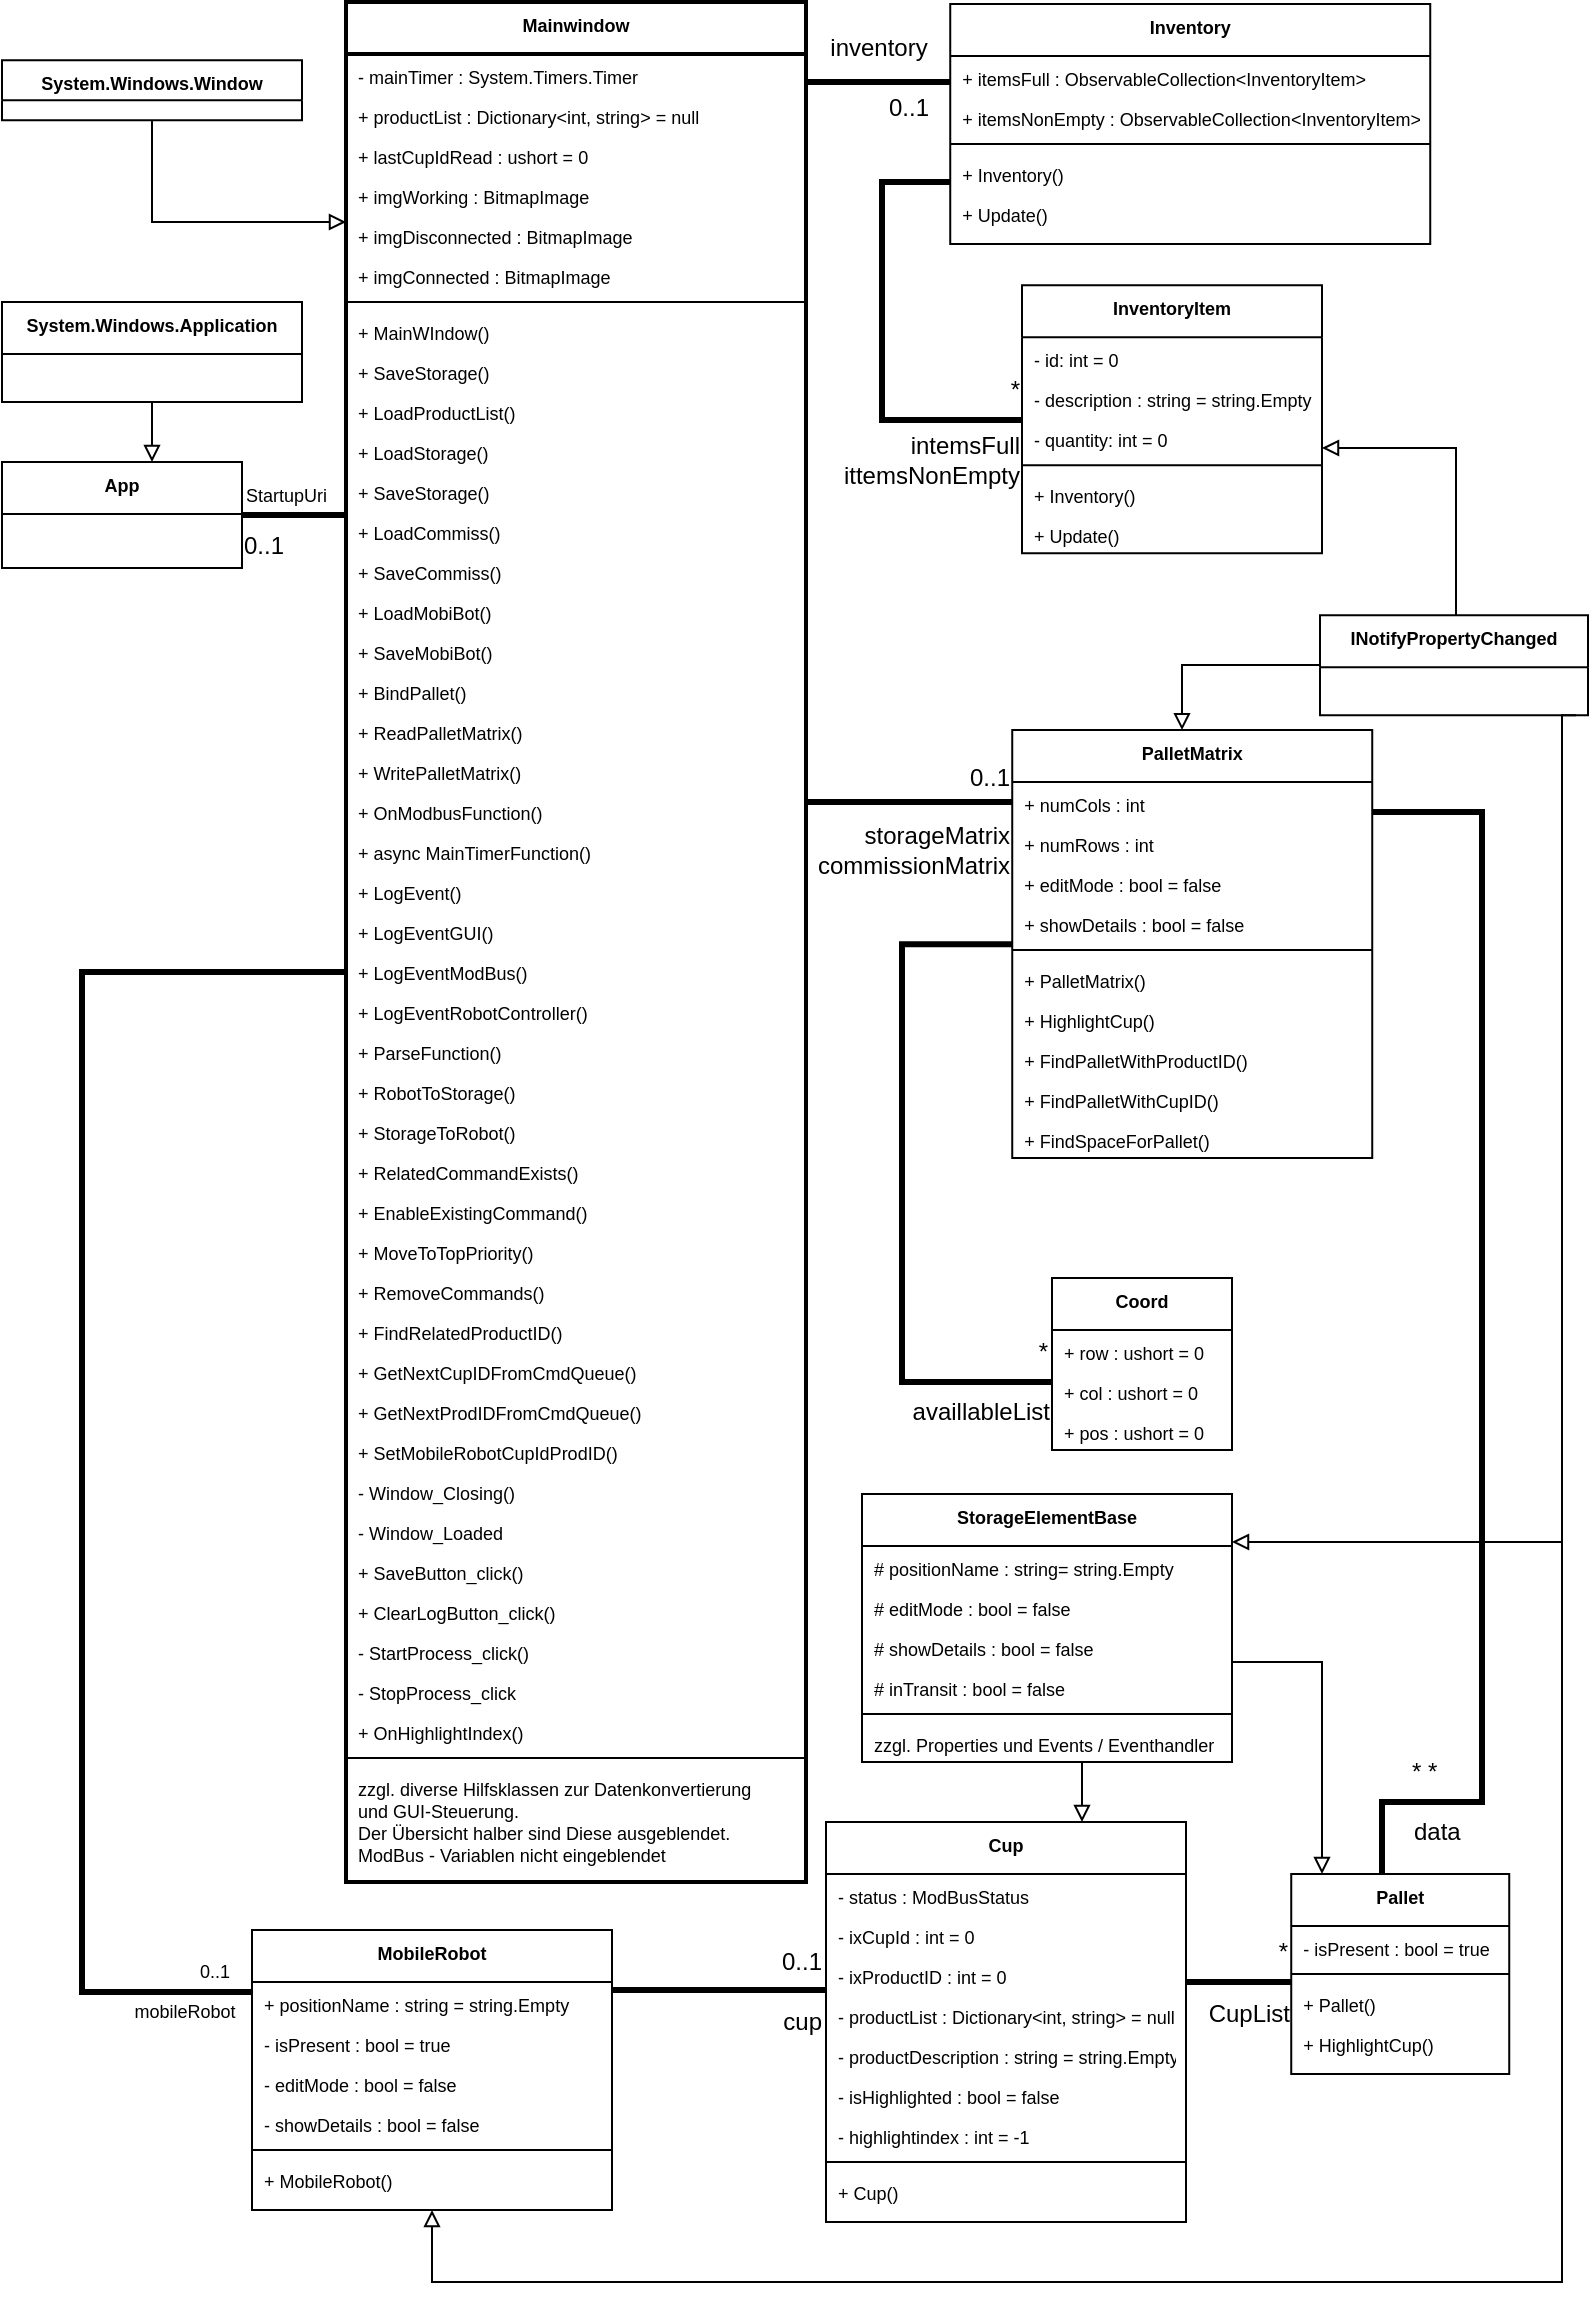 <mxfile version="21.3.8" type="device" pages="3">
  <diagram id="C5RBs43oDa-KdzZeNtuy" name="Data Model">
    <mxGraphModel dx="4700" dy="824" grid="1" gridSize="10" guides="1" tooltips="1" connect="1" arrows="1" fold="1" page="1" pageScale="1" pageWidth="827" pageHeight="1169" math="0" shadow="0">
      <root>
        <mxCell id="WIyWlLk6GJQsqaUBKTNV-0" />
        <mxCell id="WIyWlLk6GJQsqaUBKTNV-1" parent="WIyWlLk6GJQsqaUBKTNV-0" />
        <mxCell id="6Wl_LvFZBxU5VlWJ0OVk-82" value="" style="edgeStyle=segmentEdgeStyle;endArrow=none;html=1;curved=0;rounded=0;sourcePerimeterSpacing=0;targetPerimeterSpacing=0;endFill=0;fontSize=9;strokeWidth=3;" parent="WIyWlLk6GJQsqaUBKTNV-1" source="6Wl_LvFZBxU5VlWJ0OVk-3" target="6Wl_LvFZBxU5VlWJ0OVk-75" edge="1">
          <mxGeometry width="100" relative="1" as="geometry">
            <mxPoint x="-2510" y="26.0" as="sourcePoint" />
            <mxPoint x="-2324" y="26.0" as="targetPoint" />
            <Array as="points">
              <mxPoint x="-2850" y="50" />
              <mxPoint x="-2850" y="50" />
            </Array>
          </mxGeometry>
        </mxCell>
        <mxCell id="6Wl_LvFZBxU5VlWJ0OVk-108" value="" style="edgeStyle=segmentEdgeStyle;endArrow=none;html=1;curved=0;rounded=0;endSize=8;startSize=8;sourcePerimeterSpacing=0;targetPerimeterSpacing=0;endFill=0;fontSize=9;strokeWidth=3;" parent="WIyWlLk6GJQsqaUBKTNV-1" source="6Wl_LvFZBxU5VlWJ0OVk-93" edge="1" target="6Wl_LvFZBxU5VlWJ0OVk-99">
          <mxGeometry width="100" relative="1" as="geometry">
            <mxPoint x="-2559.984" y="630.06" as="sourcePoint" />
            <mxPoint x="-2500.88" y="714" as="targetPoint" />
            <Array as="points">
              <mxPoint x="-2830" y="481" />
              <mxPoint x="-2830" y="700" />
            </Array>
          </mxGeometry>
        </mxCell>
        <mxCell id="6Wl_LvFZBxU5VlWJ0OVk-119" value="" style="edgeStyle=segmentEdgeStyle;endArrow=none;html=1;curved=0;rounded=0;endSize=8;startSize=8;sourcePerimeterSpacing=0;targetPerimeterSpacing=0;endFill=0;fontSize=9;strokeWidth=3;" parent="WIyWlLk6GJQsqaUBKTNV-1" target="6Wl_LvFZBxU5VlWJ0OVk-93" edge="1" source="6Wl_LvFZBxU5VlWJ0OVk-3">
          <mxGeometry width="100" relative="1" as="geometry">
            <mxPoint x="-2798" y="416" as="sourcePoint" />
            <mxPoint x="-2750" y="400" as="targetPoint" />
            <Array as="points">
              <mxPoint x="-2790" y="410" />
              <mxPoint x="-2790" y="410" />
            </Array>
          </mxGeometry>
        </mxCell>
        <mxCell id="6Wl_LvFZBxU5VlWJ0OVk-136" value="StorageElementBase" style="swimlane;fontStyle=1;align=center;verticalAlign=top;childLayout=stackLayout;horizontal=1;startSize=26;horizontalStack=0;resizeParent=1;resizeLast=0;collapsible=1;marginBottom=0;rounded=0;shadow=0;strokeWidth=1;fontSize=9;" parent="WIyWlLk6GJQsqaUBKTNV-1" vertex="1">
          <mxGeometry x="-2850" y="756" width="185" height="134" as="geometry">
            <mxRectangle x="130" y="380" width="160" height="26" as="alternateBounds" />
          </mxGeometry>
        </mxCell>
        <mxCell id="6Wl_LvFZBxU5VlWJ0OVk-137" value="# positionName : string= string.Empty" style="text;align=left;verticalAlign=top;spacingLeft=4;spacingRight=4;overflow=hidden;rotatable=0;points=[[0,0.5],[1,0.5]];portConstraint=eastwest;fontSize=9;" parent="6Wl_LvFZBxU5VlWJ0OVk-136" vertex="1">
          <mxGeometry y="26" width="185" height="20" as="geometry" />
        </mxCell>
        <mxCell id="6Wl_LvFZBxU5VlWJ0OVk-138" value="# editMode : bool = false" style="text;align=left;verticalAlign=top;spacingLeft=4;spacingRight=4;overflow=hidden;rotatable=0;points=[[0,0.5],[1,0.5]];portConstraint=eastwest;rounded=0;shadow=0;html=0;fontSize=9;" parent="6Wl_LvFZBxU5VlWJ0OVk-136" vertex="1">
          <mxGeometry y="46" width="185" height="20" as="geometry" />
        </mxCell>
        <mxCell id="6Wl_LvFZBxU5VlWJ0OVk-139" value="# showDetails : bool = false" style="text;align=left;verticalAlign=top;spacingLeft=4;spacingRight=4;overflow=hidden;rotatable=0;points=[[0,0.5],[1,0.5]];portConstraint=eastwest;rounded=0;shadow=0;html=0;fontSize=9;" parent="6Wl_LvFZBxU5VlWJ0OVk-136" vertex="1">
          <mxGeometry y="66" width="185" height="20" as="geometry" />
        </mxCell>
        <mxCell id="6Wl_LvFZBxU5VlWJ0OVk-140" value="# inTransit : bool = false" style="text;align=left;verticalAlign=top;spacingLeft=4;spacingRight=4;overflow=hidden;rotatable=0;points=[[0,0.5],[1,0.5]];portConstraint=eastwest;rounded=0;shadow=0;html=0;fontSize=9;" parent="6Wl_LvFZBxU5VlWJ0OVk-136" vertex="1">
          <mxGeometry y="86" width="185" height="20" as="geometry" />
        </mxCell>
        <mxCell id="6Wl_LvFZBxU5VlWJ0OVk-144" value="" style="line;html=1;strokeWidth=1;align=left;verticalAlign=middle;spacingTop=-1;spacingLeft=3;spacingRight=3;rotatable=0;labelPosition=right;points=[];portConstraint=eastwest;fontSize=9;" parent="6Wl_LvFZBxU5VlWJ0OVk-136" vertex="1">
          <mxGeometry y="106" width="185" height="8" as="geometry" />
        </mxCell>
        <mxCell id="6Wl_LvFZBxU5VlWJ0OVk-145" value="zzgl. Properties und Events / Eventhandler" style="text;align=left;verticalAlign=top;spacingLeft=4;spacingRight=4;overflow=hidden;rotatable=0;points=[[0,0.5],[1,0.5]];portConstraint=eastwest;fontSize=9;" parent="6Wl_LvFZBxU5VlWJ0OVk-136" vertex="1">
          <mxGeometry y="114" width="185" height="20" as="geometry" />
        </mxCell>
        <mxCell id="6Wl_LvFZBxU5VlWJ0OVk-146" style="edgeStyle=orthogonalEdgeStyle;rounded=0;orthogonalLoop=1;jettySize=auto;html=1;exitX=1;exitY=0.5;exitDx=0;exitDy=0;fontSize=9;" parent="6Wl_LvFZBxU5VlWJ0OVk-136" source="6Wl_LvFZBxU5VlWJ0OVk-138" target="6Wl_LvFZBxU5VlWJ0OVk-138" edge="1">
          <mxGeometry relative="1" as="geometry" />
        </mxCell>
        <mxCell id="6Wl_LvFZBxU5VlWJ0OVk-162" style="edgeStyle=orthogonalEdgeStyle;rounded=0;orthogonalLoop=1;jettySize=auto;html=1;endArrow=block;endFill=0;fontSize=9;" parent="WIyWlLk6GJQsqaUBKTNV-1" source="6Wl_LvFZBxU5VlWJ0OVk-153" target="6Wl_LvFZBxU5VlWJ0OVk-83" edge="1">
          <mxGeometry relative="1" as="geometry">
            <Array as="points">
              <mxPoint x="-2553" y="233" />
            </Array>
          </mxGeometry>
        </mxCell>
        <mxCell id="6Wl_LvFZBxU5VlWJ0OVk-163" style="edgeStyle=orthogonalEdgeStyle;rounded=0;orthogonalLoop=1;jettySize=auto;html=1;endArrow=block;endFill=0;fontSize=9;" parent="WIyWlLk6GJQsqaUBKTNV-1" source="6Wl_LvFZBxU5VlWJ0OVk-153" target="6Wl_LvFZBxU5VlWJ0OVk-93" edge="1">
          <mxGeometry relative="1" as="geometry">
            <Array as="points">
              <mxPoint x="-2690" y="342" />
            </Array>
          </mxGeometry>
        </mxCell>
        <mxCell id="6Wl_LvFZBxU5VlWJ0OVk-164" style="edgeStyle=orthogonalEdgeStyle;rounded=0;orthogonalLoop=1;jettySize=auto;html=1;endArrow=block;endFill=0;fontSize=9;" parent="WIyWlLk6GJQsqaUBKTNV-1" target="6Wl_LvFZBxU5VlWJ0OVk-120" edge="1">
          <mxGeometry relative="1" as="geometry">
            <Array as="points">
              <mxPoint x="-2500" y="367" />
              <mxPoint x="-2500" y="1150" />
              <mxPoint x="-3065" y="1150" />
            </Array>
            <mxPoint x="-2493" y="366.57" as="sourcePoint" />
            <mxPoint x="-2978" y="1150" as="targetPoint" />
          </mxGeometry>
        </mxCell>
        <mxCell id="6Wl_LvFZBxU5VlWJ0OVk-153" value="INotifyPropertyChanged" style="swimlane;fontStyle=1;align=center;verticalAlign=top;childLayout=stackLayout;horizontal=1;startSize=26;horizontalStack=0;resizeParent=1;resizeLast=0;collapsible=1;marginBottom=0;rounded=0;shadow=0;strokeWidth=1;fontSize=9;" parent="WIyWlLk6GJQsqaUBKTNV-1" vertex="1">
          <mxGeometry x="-2621" y="316.63" width="134" height="49.94" as="geometry">
            <mxRectangle x="130" y="380" width="160" height="26" as="alternateBounds" />
          </mxGeometry>
        </mxCell>
        <mxCell id="6Wl_LvFZBxU5VlWJ0OVk-171" style="edgeStyle=orthogonalEdgeStyle;rounded=0;orthogonalLoop=1;jettySize=auto;html=1;endArrow=block;endFill=0;fontSize=9;" parent="WIyWlLk6GJQsqaUBKTNV-1" source="6Wl_LvFZBxU5VlWJ0OVk-153" target="6Wl_LvFZBxU5VlWJ0OVk-136" edge="1">
          <mxGeometry relative="1" as="geometry">
            <mxPoint x="-1405.88" y="370" as="sourcePoint" />
            <mxPoint x="-1665.88" y="891" as="targetPoint" />
            <Array as="points">
              <mxPoint x="-2500" y="780" />
            </Array>
          </mxGeometry>
        </mxCell>
        <mxCell id="6Wl_LvFZBxU5VlWJ0OVk-241" style="edgeStyle=orthogonalEdgeStyle;rounded=0;orthogonalLoop=1;jettySize=auto;html=1;endArrow=none;endFill=0;fontSize=9;strokeWidth=3;" parent="WIyWlLk6GJQsqaUBKTNV-1" source="6Wl_LvFZBxU5VlWJ0OVk-172" target="6Wl_LvFZBxU5VlWJ0OVk-223" edge="1">
          <mxGeometry relative="1" as="geometry">
            <Array as="points">
              <mxPoint x="-2650" y="1000" />
              <mxPoint x="-2650" y="1000" />
            </Array>
            <mxPoint x="-2241.88" y="995" as="sourcePoint" />
            <mxPoint x="-2160.38" y="995" as="targetPoint" />
          </mxGeometry>
        </mxCell>
        <mxCell id="6Wl_LvFZBxU5VlWJ0OVk-185" style="edgeStyle=orthogonalEdgeStyle;rounded=0;orthogonalLoop=1;jettySize=auto;html=1;endArrow=block;endFill=0;fontSize=9;" parent="WIyWlLk6GJQsqaUBKTNV-1" source="6Wl_LvFZBxU5VlWJ0OVk-136" target="6Wl_LvFZBxU5VlWJ0OVk-172" edge="1">
          <mxGeometry relative="1" as="geometry">
            <mxPoint x="-1229.38" y="327" as="sourcePoint" />
            <mxPoint x="-1189.38" y="858" as="targetPoint" />
            <Array as="points">
              <mxPoint x="-2740" y="900" />
              <mxPoint x="-2740" y="900" />
            </Array>
          </mxGeometry>
        </mxCell>
        <mxCell id="6Wl_LvFZBxU5VlWJ0OVk-186" value="" style="edgeStyle=segmentEdgeStyle;endArrow=none;html=1;curved=0;rounded=0;endSize=8;startSize=8;sourcePerimeterSpacing=0;targetPerimeterSpacing=0;endFill=0;fontSize=9;strokeWidth=3;" parent="WIyWlLk6GJQsqaUBKTNV-1" edge="1" target="6Wl_LvFZBxU5VlWJ0OVk-172">
          <mxGeometry width="100" relative="1" as="geometry">
            <mxPoint x="-2975" y="1004" as="sourcePoint" />
            <mxPoint x="-2830" y="1004" as="targetPoint" />
            <Array as="points" />
          </mxGeometry>
        </mxCell>
        <mxCell id="6Wl_LvFZBxU5VlWJ0OVk-190" style="edgeStyle=orthogonalEdgeStyle;rounded=0;orthogonalLoop=1;jettySize=auto;html=1;endArrow=block;endFill=0;fontSize=9;" parent="WIyWlLk6GJQsqaUBKTNV-1" source="6Wl_LvFZBxU5VlWJ0OVk-189" target="6Wl_LvFZBxU5VlWJ0OVk-3" edge="1">
          <mxGeometry relative="1" as="geometry">
            <Array as="points">
              <mxPoint x="-3205" y="120" />
            </Array>
          </mxGeometry>
        </mxCell>
        <mxCell id="6Wl_LvFZBxU5VlWJ0OVk-189" value="System.Windows.Window" style="swimlane;fontStyle=1;align=center;verticalAlign=top;childLayout=stackLayout;horizontal=1;startSize=20;horizontalStack=0;resizeParent=1;resizeLast=0;collapsible=1;marginBottom=0;rounded=0;shadow=0;strokeWidth=1;fontSize=9;" parent="WIyWlLk6GJQsqaUBKTNV-1" vertex="1">
          <mxGeometry x="-3280" y="39.13" width="150" height="30" as="geometry">
            <mxRectangle x="-3308" width="160" height="26" as="alternateBounds" />
          </mxGeometry>
        </mxCell>
        <mxCell id="6Wl_LvFZBxU5VlWJ0OVk-192" style="edgeStyle=orthogonalEdgeStyle;rounded=0;orthogonalLoop=1;jettySize=auto;html=1;endArrow=block;endFill=0;fontSize=9;strokeWidth=1;" parent="WIyWlLk6GJQsqaUBKTNV-1" source="6Wl_LvFZBxU5VlWJ0OVk-191" target="zkfFHV4jXpPFQw0GAbJ--6" edge="1">
          <mxGeometry relative="1" as="geometry">
            <mxPoint x="-3070" y="110.175" as="sourcePoint" />
            <mxPoint x="-3147" y="657.0" as="targetPoint" />
            <Array as="points">
              <mxPoint x="-3223" y="260" />
            </Array>
          </mxGeometry>
        </mxCell>
        <mxCell id="6Wl_LvFZBxU5VlWJ0OVk-191" value="System.Windows.Application" style="swimlane;fontStyle=1;align=center;verticalAlign=top;childLayout=stackLayout;horizontal=1;startSize=26;horizontalStack=0;resizeParent=1;resizeLast=0;collapsible=1;marginBottom=0;rounded=0;shadow=0;strokeWidth=1;fontSize=9;" parent="WIyWlLk6GJQsqaUBKTNV-1" vertex="1">
          <mxGeometry x="-3280" y="160.0" width="150" height="49.94" as="geometry">
            <mxRectangle x="130" y="380" width="160" height="26" as="alternateBounds" />
          </mxGeometry>
        </mxCell>
        <mxCell id="6Wl_LvFZBxU5VlWJ0OVk-236" style="edgeStyle=orthogonalEdgeStyle;rounded=0;orthogonalLoop=1;jettySize=auto;html=1;endArrow=block;endFill=0;fontSize=9;" parent="WIyWlLk6GJQsqaUBKTNV-1" source="6Wl_LvFZBxU5VlWJ0OVk-136" target="6Wl_LvFZBxU5VlWJ0OVk-223" edge="1">
          <mxGeometry relative="1" as="geometry">
            <mxPoint x="-1659.38" y="797" as="sourcePoint" />
            <mxPoint x="-1959.38" y="914" as="targetPoint" />
            <Array as="points">
              <mxPoint x="-2620" y="840" />
            </Array>
          </mxGeometry>
        </mxCell>
        <mxCell id="6Wl_LvFZBxU5VlWJ0OVk-237" style="edgeStyle=orthogonalEdgeStyle;rounded=0;orthogonalLoop=1;jettySize=auto;html=1;endArrow=none;endFill=0;fontSize=9;strokeWidth=3;" parent="WIyWlLk6GJQsqaUBKTNV-1" edge="1" target="6Wl_LvFZBxU5VlWJ0OVk-223" source="6Wl_LvFZBxU5VlWJ0OVk-93">
          <mxGeometry relative="1" as="geometry">
            <mxPoint x="-2410.88" y="415" as="sourcePoint" />
            <Array as="points">
              <mxPoint x="-2540" y="415" />
              <mxPoint x="-2540" y="910" />
              <mxPoint x="-2590" y="910" />
            </Array>
            <mxPoint x="-2008.38" y="991" as="targetPoint" />
          </mxGeometry>
        </mxCell>
        <mxCell id="6Wl_LvFZBxU5VlWJ0OVk-244" style="edgeStyle=orthogonalEdgeStyle;rounded=0;orthogonalLoop=1;jettySize=auto;html=1;endArrow=none;endFill=0;fontSize=9;strokeWidth=3;" parent="WIyWlLk6GJQsqaUBKTNV-1" source="zkfFHV4jXpPFQw0GAbJ--6" target="6Wl_LvFZBxU5VlWJ0OVk-3" edge="1">
          <mxGeometry relative="1" as="geometry">
            <mxPoint x="-3060" y="104" as="sourcePoint" />
            <mxPoint x="-3221" y="148" as="targetPoint" />
            <Array as="points">
              <mxPoint x="-3060" y="270" />
              <mxPoint x="-3060" y="270" />
            </Array>
          </mxGeometry>
        </mxCell>
        <mxCell id="0" value="" style="group" parent="WIyWlLk6GJQsqaUBKTNV-1" vertex="1" connectable="0">
          <mxGeometry x="-3109" y="10" width="319" height="1146" as="geometry" />
        </mxCell>
        <mxCell id="6Wl_LvFZBxU5VlWJ0OVk-3" value="Mainwindow" style="swimlane;fontStyle=1;align=center;verticalAlign=top;childLayout=stackLayout;horizontal=1;startSize=26;horizontalStack=0;resizeParent=1;resizeLast=0;collapsible=1;marginBottom=0;rounded=0;shadow=0;strokeWidth=2;fontSize=9;" parent="0" vertex="1">
          <mxGeometry x="1" width="230" height="940" as="geometry">
            <mxRectangle x="-367" width="160" height="26" as="alternateBounds" />
          </mxGeometry>
        </mxCell>
        <mxCell id="6Wl_LvFZBxU5VlWJ0OVk-4" value="- mainTimer : System.Timers.Timer" style="text;align=left;verticalAlign=top;spacingLeft=4;spacingRight=4;overflow=hidden;rotatable=0;points=[[0,0.5],[1,0.5]];portConstraint=eastwest;fontSize=9;" parent="6Wl_LvFZBxU5VlWJ0OVk-3" vertex="1">
          <mxGeometry y="26" width="230" height="20" as="geometry" />
        </mxCell>
        <mxCell id="6Wl_LvFZBxU5VlWJ0OVk-15" value="+ productList : Dictionary&lt;int, string&gt; = null" style="text;align=left;verticalAlign=top;spacingLeft=4;spacingRight=4;overflow=hidden;rotatable=0;points=[[0,0.5],[1,0.5]];portConstraint=eastwest;rounded=0;shadow=0;html=0;fontSize=9;" parent="6Wl_LvFZBxU5VlWJ0OVk-3" vertex="1">
          <mxGeometry y="46" width="230" height="20" as="geometry" />
        </mxCell>
        <mxCell id="6Wl_LvFZBxU5VlWJ0OVk-19" value="+ lastCupIdRead : ushort = 0" style="text;align=left;verticalAlign=top;spacingLeft=4;spacingRight=4;overflow=hidden;rotatable=0;points=[[0,0.5],[1,0.5]];portConstraint=eastwest;rounded=0;shadow=0;html=0;fontSize=9;" parent="6Wl_LvFZBxU5VlWJ0OVk-3" vertex="1">
          <mxGeometry y="66" width="230" height="20" as="geometry" />
        </mxCell>
        <mxCell id="6Wl_LvFZBxU5VlWJ0OVk-27" value="+ imgWorking : BitmapImage" style="text;align=left;verticalAlign=top;spacingLeft=4;spacingRight=4;overflow=hidden;rotatable=0;points=[[0,0.5],[1,0.5]];portConstraint=eastwest;rounded=0;shadow=0;html=0;fontSize=9;" parent="6Wl_LvFZBxU5VlWJ0OVk-3" vertex="1">
          <mxGeometry y="86" width="230" height="20" as="geometry" />
        </mxCell>
        <mxCell id="6Wl_LvFZBxU5VlWJ0OVk-26" value="+ imgDisconnected : BitmapImage" style="text;align=left;verticalAlign=top;spacingLeft=4;spacingRight=4;overflow=hidden;rotatable=0;points=[[0,0.5],[1,0.5]];portConstraint=eastwest;rounded=0;shadow=0;html=0;fontSize=9;" parent="6Wl_LvFZBxU5VlWJ0OVk-3" vertex="1">
          <mxGeometry y="106" width="230" height="20" as="geometry" />
        </mxCell>
        <mxCell id="6Wl_LvFZBxU5VlWJ0OVk-28" value="+ imgConnected : BitmapImage" style="text;align=left;verticalAlign=top;spacingLeft=4;spacingRight=4;overflow=hidden;rotatable=0;points=[[0,0.5],[1,0.5]];portConstraint=eastwest;rounded=0;shadow=0;html=0;fontSize=9;" parent="6Wl_LvFZBxU5VlWJ0OVk-3" vertex="1">
          <mxGeometry y="126" width="230" height="20" as="geometry" />
        </mxCell>
        <mxCell id="6Wl_LvFZBxU5VlWJ0OVk-6" value="" style="line;html=1;strokeWidth=1;align=left;verticalAlign=middle;spacingTop=-1;spacingLeft=3;spacingRight=3;rotatable=0;labelPosition=right;points=[];portConstraint=eastwest;fontSize=9;" parent="6Wl_LvFZBxU5VlWJ0OVk-3" vertex="1">
          <mxGeometry y="146" width="230" height="8" as="geometry" />
        </mxCell>
        <mxCell id="6Wl_LvFZBxU5VlWJ0OVk-7" value="+ MainWIndow()" style="text;align=left;verticalAlign=top;spacingLeft=4;spacingRight=4;overflow=hidden;rotatable=0;points=[[0,0.5],[1,0.5]];portConstraint=eastwest;fontStyle=0;fontSize=9;" parent="6Wl_LvFZBxU5VlWJ0OVk-3" vertex="1">
          <mxGeometry y="154" width="230" height="20" as="geometry" />
        </mxCell>
        <mxCell id="6Wl_LvFZBxU5VlWJ0OVk-8" value="+ SaveStorage()" style="text;align=left;verticalAlign=top;spacingLeft=4;spacingRight=4;overflow=hidden;rotatable=0;points=[[0,0.5],[1,0.5]];portConstraint=eastwest;fontSize=9;" parent="6Wl_LvFZBxU5VlWJ0OVk-3" vertex="1">
          <mxGeometry y="174" width="230" height="20" as="geometry" />
        </mxCell>
        <mxCell id="6Wl_LvFZBxU5VlWJ0OVk-30" value="+ LoadProductList()" style="text;align=left;verticalAlign=top;spacingLeft=4;spacingRight=4;overflow=hidden;rotatable=0;points=[[0,0.5],[1,0.5]];portConstraint=eastwest;fontSize=9;" parent="6Wl_LvFZBxU5VlWJ0OVk-3" vertex="1">
          <mxGeometry y="194" width="230" height="20" as="geometry" />
        </mxCell>
        <mxCell id="6Wl_LvFZBxU5VlWJ0OVk-31" value="+ LoadStorage()" style="text;align=left;verticalAlign=top;spacingLeft=4;spacingRight=4;overflow=hidden;rotatable=0;points=[[0,0.5],[1,0.5]];portConstraint=eastwest;fontSize=9;" parent="6Wl_LvFZBxU5VlWJ0OVk-3" vertex="1">
          <mxGeometry y="214" width="230" height="20" as="geometry" />
        </mxCell>
        <mxCell id="6Wl_LvFZBxU5VlWJ0OVk-32" value="+ SaveStorage()" style="text;align=left;verticalAlign=top;spacingLeft=4;spacingRight=4;overflow=hidden;rotatable=0;points=[[0,0.5],[1,0.5]];portConstraint=eastwest;fontSize=9;" parent="6Wl_LvFZBxU5VlWJ0OVk-3" vertex="1">
          <mxGeometry y="234" width="230" height="20" as="geometry" />
        </mxCell>
        <mxCell id="6Wl_LvFZBxU5VlWJ0OVk-33" value="+ LoadCommiss()" style="text;align=left;verticalAlign=top;spacingLeft=4;spacingRight=4;overflow=hidden;rotatable=0;points=[[0,0.5],[1,0.5]];portConstraint=eastwest;fontSize=9;" parent="6Wl_LvFZBxU5VlWJ0OVk-3" vertex="1">
          <mxGeometry y="254" width="230" height="20" as="geometry" />
        </mxCell>
        <mxCell id="6Wl_LvFZBxU5VlWJ0OVk-34" value="+ SaveCommiss()" style="text;align=left;verticalAlign=top;spacingLeft=4;spacingRight=4;overflow=hidden;rotatable=0;points=[[0,0.5],[1,0.5]];portConstraint=eastwest;fontSize=9;" parent="6Wl_LvFZBxU5VlWJ0OVk-3" vertex="1">
          <mxGeometry y="274" width="230" height="20" as="geometry" />
        </mxCell>
        <mxCell id="6Wl_LvFZBxU5VlWJ0OVk-35" value="+ LoadMobiBot()" style="text;align=left;verticalAlign=top;spacingLeft=4;spacingRight=4;overflow=hidden;rotatable=0;points=[[0,0.5],[1,0.5]];portConstraint=eastwest;fontSize=9;" parent="6Wl_LvFZBxU5VlWJ0OVk-3" vertex="1">
          <mxGeometry y="294" width="230" height="20" as="geometry" />
        </mxCell>
        <mxCell id="6Wl_LvFZBxU5VlWJ0OVk-36" value="+ SaveMobiBot()" style="text;align=left;verticalAlign=top;spacingLeft=4;spacingRight=4;overflow=hidden;rotatable=0;points=[[0,0.5],[1,0.5]];portConstraint=eastwest;fontSize=9;" parent="6Wl_LvFZBxU5VlWJ0OVk-3" vertex="1">
          <mxGeometry y="314" width="230" height="20" as="geometry" />
        </mxCell>
        <mxCell id="6Wl_LvFZBxU5VlWJ0OVk-37" value="+ BindPallet()" style="text;align=left;verticalAlign=top;spacingLeft=4;spacingRight=4;overflow=hidden;rotatable=0;points=[[0,0.5],[1,0.5]];portConstraint=eastwest;fontSize=9;" parent="6Wl_LvFZBxU5VlWJ0OVk-3" vertex="1">
          <mxGeometry y="334" width="230" height="20" as="geometry" />
        </mxCell>
        <mxCell id="6Wl_LvFZBxU5VlWJ0OVk-38" value="+ ReadPalletMatrix()" style="text;align=left;verticalAlign=top;spacingLeft=4;spacingRight=4;overflow=hidden;rotatable=0;points=[[0,0.5],[1,0.5]];portConstraint=eastwest;fontSize=9;" parent="6Wl_LvFZBxU5VlWJ0OVk-3" vertex="1">
          <mxGeometry y="354" width="230" height="20" as="geometry" />
        </mxCell>
        <mxCell id="6Wl_LvFZBxU5VlWJ0OVk-39" value="+ WritePalletMatrix()" style="text;align=left;verticalAlign=top;spacingLeft=4;spacingRight=4;overflow=hidden;rotatable=0;points=[[0,0.5],[1,0.5]];portConstraint=eastwest;fontSize=9;" parent="6Wl_LvFZBxU5VlWJ0OVk-3" vertex="1">
          <mxGeometry y="374" width="230" height="20" as="geometry" />
        </mxCell>
        <mxCell id="6Wl_LvFZBxU5VlWJ0OVk-40" value="+ OnModbusFunction()" style="text;align=left;verticalAlign=top;spacingLeft=4;spacingRight=4;overflow=hidden;rotatable=0;points=[[0,0.5],[1,0.5]];portConstraint=eastwest;fontSize=9;" parent="6Wl_LvFZBxU5VlWJ0OVk-3" vertex="1">
          <mxGeometry y="394" width="230" height="20" as="geometry" />
        </mxCell>
        <mxCell id="6Wl_LvFZBxU5VlWJ0OVk-41" value="+ async MainTimerFunction()" style="text;align=left;verticalAlign=top;spacingLeft=4;spacingRight=4;overflow=hidden;rotatable=0;points=[[0,0.5],[1,0.5]];portConstraint=eastwest;fontSize=9;" parent="6Wl_LvFZBxU5VlWJ0OVk-3" vertex="1">
          <mxGeometry y="414" width="230" height="20" as="geometry" />
        </mxCell>
        <mxCell id="6Wl_LvFZBxU5VlWJ0OVk-44" value="+ LogEvent()" style="text;align=left;verticalAlign=top;spacingLeft=4;spacingRight=4;overflow=hidden;rotatable=0;points=[[0,0.5],[1,0.5]];portConstraint=eastwest;fontSize=9;" parent="6Wl_LvFZBxU5VlWJ0OVk-3" vertex="1">
          <mxGeometry y="434" width="230" height="20" as="geometry" />
        </mxCell>
        <mxCell id="6Wl_LvFZBxU5VlWJ0OVk-43" value="+ LogEventGUI()" style="text;align=left;verticalAlign=top;spacingLeft=4;spacingRight=4;overflow=hidden;rotatable=0;points=[[0,0.5],[1,0.5]];portConstraint=eastwest;fontSize=9;" parent="6Wl_LvFZBxU5VlWJ0OVk-3" vertex="1">
          <mxGeometry y="454" width="230" height="20" as="geometry" />
        </mxCell>
        <mxCell id="6Wl_LvFZBxU5VlWJ0OVk-45" value="+ LogEventModBus()" style="text;align=left;verticalAlign=top;spacingLeft=4;spacingRight=4;overflow=hidden;rotatable=0;points=[[0,0.5],[1,0.5]];portConstraint=eastwest;fontSize=9;" parent="6Wl_LvFZBxU5VlWJ0OVk-3" vertex="1">
          <mxGeometry y="474" width="230" height="20" as="geometry" />
        </mxCell>
        <mxCell id="6Wl_LvFZBxU5VlWJ0OVk-46" value="+ LogEventRobotController()" style="text;align=left;verticalAlign=top;spacingLeft=4;spacingRight=4;overflow=hidden;rotatable=0;points=[[0,0.5],[1,0.5]];portConstraint=eastwest;fontSize=9;" parent="6Wl_LvFZBxU5VlWJ0OVk-3" vertex="1">
          <mxGeometry y="494" width="230" height="20" as="geometry" />
        </mxCell>
        <mxCell id="6Wl_LvFZBxU5VlWJ0OVk-49" value="+ ParseFunction()" style="text;align=left;verticalAlign=top;spacingLeft=4;spacingRight=4;overflow=hidden;rotatable=0;points=[[0,0.5],[1,0.5]];portConstraint=eastwest;fontSize=9;" parent="6Wl_LvFZBxU5VlWJ0OVk-3" vertex="1">
          <mxGeometry y="514" width="230" height="20" as="geometry" />
        </mxCell>
        <mxCell id="6Wl_LvFZBxU5VlWJ0OVk-50" value="+ RobotToStorage()" style="text;align=left;verticalAlign=top;spacingLeft=4;spacingRight=4;overflow=hidden;rotatable=0;points=[[0,0.5],[1,0.5]];portConstraint=eastwest;fontSize=9;" parent="6Wl_LvFZBxU5VlWJ0OVk-3" vertex="1">
          <mxGeometry y="534" width="230" height="20" as="geometry" />
        </mxCell>
        <mxCell id="6Wl_LvFZBxU5VlWJ0OVk-51" value="+ StorageToRobot()" style="text;align=left;verticalAlign=top;spacingLeft=4;spacingRight=4;overflow=hidden;rotatable=0;points=[[0,0.5],[1,0.5]];portConstraint=eastwest;fontSize=9;" parent="6Wl_LvFZBxU5VlWJ0OVk-3" vertex="1">
          <mxGeometry y="554" width="230" height="20" as="geometry" />
        </mxCell>
        <mxCell id="6Wl_LvFZBxU5VlWJ0OVk-53" value="+ RelatedCommandExists()" style="text;align=left;verticalAlign=top;spacingLeft=4;spacingRight=4;overflow=hidden;rotatable=0;points=[[0,0.5],[1,0.5]];portConstraint=eastwest;fontSize=9;" parent="6Wl_LvFZBxU5VlWJ0OVk-3" vertex="1">
          <mxGeometry y="574" width="230" height="20" as="geometry" />
        </mxCell>
        <mxCell id="6Wl_LvFZBxU5VlWJ0OVk-52" value="+ EnableExistingCommand()" style="text;align=left;verticalAlign=top;spacingLeft=4;spacingRight=4;overflow=hidden;rotatable=0;points=[[0,0.5],[1,0.5]];portConstraint=eastwest;fontSize=9;" parent="6Wl_LvFZBxU5VlWJ0OVk-3" vertex="1">
          <mxGeometry y="594" width="230" height="20" as="geometry" />
        </mxCell>
        <mxCell id="6Wl_LvFZBxU5VlWJ0OVk-54" value="+ MoveToTopPriority()" style="text;align=left;verticalAlign=top;spacingLeft=4;spacingRight=4;overflow=hidden;rotatable=0;points=[[0,0.5],[1,0.5]];portConstraint=eastwest;fontSize=9;" parent="6Wl_LvFZBxU5VlWJ0OVk-3" vertex="1">
          <mxGeometry y="614" width="230" height="20" as="geometry" />
        </mxCell>
        <mxCell id="6Wl_LvFZBxU5VlWJ0OVk-55" value="+ RemoveCommands()" style="text;align=left;verticalAlign=top;spacingLeft=4;spacingRight=4;overflow=hidden;rotatable=0;points=[[0,0.5],[1,0.5]];portConstraint=eastwest;fontSize=9;" parent="6Wl_LvFZBxU5VlWJ0OVk-3" vertex="1">
          <mxGeometry y="634" width="230" height="20" as="geometry" />
        </mxCell>
        <mxCell id="6Wl_LvFZBxU5VlWJ0OVk-56" value="+ FindRelatedProductID()" style="text;align=left;verticalAlign=top;spacingLeft=4;spacingRight=4;overflow=hidden;rotatable=0;points=[[0,0.5],[1,0.5]];portConstraint=eastwest;fontSize=9;" parent="6Wl_LvFZBxU5VlWJ0OVk-3" vertex="1">
          <mxGeometry y="654" width="230" height="20" as="geometry" />
        </mxCell>
        <mxCell id="6Wl_LvFZBxU5VlWJ0OVk-57" value="+ GetNextCupIDFromCmdQueue()" style="text;align=left;verticalAlign=top;spacingLeft=4;spacingRight=4;overflow=hidden;rotatable=0;points=[[0,0.5],[1,0.5]];portConstraint=eastwest;fontSize=9;" parent="6Wl_LvFZBxU5VlWJ0OVk-3" vertex="1">
          <mxGeometry y="674" width="230" height="20" as="geometry" />
        </mxCell>
        <mxCell id="6Wl_LvFZBxU5VlWJ0OVk-58" value="+ GetNextProdIDFromCmdQueue()" style="text;align=left;verticalAlign=top;spacingLeft=4;spacingRight=4;overflow=hidden;rotatable=0;points=[[0,0.5],[1,0.5]];portConstraint=eastwest;fontSize=9;" parent="6Wl_LvFZBxU5VlWJ0OVk-3" vertex="1">
          <mxGeometry y="694" width="230" height="20" as="geometry" />
        </mxCell>
        <mxCell id="6Wl_LvFZBxU5VlWJ0OVk-59" value="+ SetMobileRobotCupIdProdID()" style="text;align=left;verticalAlign=top;spacingLeft=4;spacingRight=4;overflow=hidden;rotatable=0;points=[[0,0.5],[1,0.5]];portConstraint=eastwest;fontSize=9;" parent="6Wl_LvFZBxU5VlWJ0OVk-3" vertex="1">
          <mxGeometry y="714" width="230" height="20" as="geometry" />
        </mxCell>
        <mxCell id="6Wl_LvFZBxU5VlWJ0OVk-73" value="- Window_Closing()" style="text;align=left;verticalAlign=top;spacingLeft=4;spacingRight=4;overflow=hidden;rotatable=0;points=[[0,0.5],[1,0.5]];portConstraint=eastwest;fontSize=9;" parent="6Wl_LvFZBxU5VlWJ0OVk-3" vertex="1">
          <mxGeometry y="734" width="230" height="20" as="geometry" />
        </mxCell>
        <mxCell id="6Wl_LvFZBxU5VlWJ0OVk-72" value="- Window_Loaded" style="text;align=left;verticalAlign=top;spacingLeft=4;spacingRight=4;overflow=hidden;rotatable=0;points=[[0,0.5],[1,0.5]];portConstraint=eastwest;fontSize=9;" parent="6Wl_LvFZBxU5VlWJ0OVk-3" vertex="1">
          <mxGeometry y="754" width="230" height="20" as="geometry" />
        </mxCell>
        <mxCell id="6Wl_LvFZBxU5VlWJ0OVk-71" value="+ SaveButton_click()" style="text;align=left;verticalAlign=top;spacingLeft=4;spacingRight=4;overflow=hidden;rotatable=0;points=[[0,0.5],[1,0.5]];portConstraint=eastwest;fontSize=9;" parent="6Wl_LvFZBxU5VlWJ0OVk-3" vertex="1">
          <mxGeometry y="774" width="230" height="20" as="geometry" />
        </mxCell>
        <mxCell id="6Wl_LvFZBxU5VlWJ0OVk-70" value="+ ClearLogButton_click()" style="text;align=left;verticalAlign=top;spacingLeft=4;spacingRight=4;overflow=hidden;rotatable=0;points=[[0,0.5],[1,0.5]];portConstraint=eastwest;fontSize=9;" parent="6Wl_LvFZBxU5VlWJ0OVk-3" vertex="1">
          <mxGeometry y="794" width="230" height="20" as="geometry" />
        </mxCell>
        <mxCell id="6Wl_LvFZBxU5VlWJ0OVk-69" value="- StartProcess_click()" style="text;align=left;verticalAlign=top;spacingLeft=4;spacingRight=4;overflow=hidden;rotatable=0;points=[[0,0.5],[1,0.5]];portConstraint=eastwest;fontSize=9;" parent="6Wl_LvFZBxU5VlWJ0OVk-3" vertex="1">
          <mxGeometry y="814" width="230" height="20" as="geometry" />
        </mxCell>
        <mxCell id="6Wl_LvFZBxU5VlWJ0OVk-68" value="- StopProcess_click" style="text;align=left;verticalAlign=top;spacingLeft=4;spacingRight=4;overflow=hidden;rotatable=0;points=[[0,0.5],[1,0.5]];portConstraint=eastwest;fontSize=9;" parent="6Wl_LvFZBxU5VlWJ0OVk-3" vertex="1">
          <mxGeometry y="834" width="230" height="20" as="geometry" />
        </mxCell>
        <mxCell id="6Wl_LvFZBxU5VlWJ0OVk-67" value="+ OnHighlightIndex()" style="text;align=left;verticalAlign=top;spacingLeft=4;spacingRight=4;overflow=hidden;rotatable=0;points=[[0,0.5],[1,0.5]];portConstraint=eastwest;fontSize=9;" parent="6Wl_LvFZBxU5VlWJ0OVk-3" vertex="1">
          <mxGeometry y="854" width="230" height="20" as="geometry" />
        </mxCell>
        <mxCell id="6Wl_LvFZBxU5VlWJ0OVk-61" value="" style="line;html=1;strokeWidth=1;align=left;verticalAlign=middle;spacingTop=-1;spacingLeft=3;spacingRight=3;rotatable=0;labelPosition=right;points=[];portConstraint=eastwest;fontSize=9;" parent="6Wl_LvFZBxU5VlWJ0OVk-3" vertex="1">
          <mxGeometry y="874" width="230" height="8" as="geometry" />
        </mxCell>
        <mxCell id="6Wl_LvFZBxU5VlWJ0OVk-62" value="zzgl. diverse Hilfsklassen zur Datenkonvertierung &#xa;und GUI-Steuerung. &#xa;Der Übersicht halber sind Diese ausgeblendet.&#xa;ModBus - Variablen nicht eingeblendet" style="text;align=left;verticalAlign=top;spacingLeft=4;spacingRight=4;overflow=hidden;rotatable=0;points=[[0,0.5],[1,0.5]];portConstraint=eastwest;fontSize=9;" parent="6Wl_LvFZBxU5VlWJ0OVk-3" vertex="1">
          <mxGeometry y="882" width="230" height="58" as="geometry" />
        </mxCell>
        <mxCell id="6Wl_LvFZBxU5VlWJ0OVk-135" value="" style="edgeStyle=segmentEdgeStyle;endArrow=none;html=1;curved=0;rounded=0;endSize=8;startSize=8;sourcePerimeterSpacing=0;targetPerimeterSpacing=0;endFill=0;fontSize=9;strokeWidth=3;" parent="0" edge="1">
          <mxGeometry width="100" relative="1" as="geometry">
            <mxPoint x="1" y="485" as="sourcePoint" />
            <mxPoint x="-46" y="995" as="targetPoint" />
            <Array as="points">
              <mxPoint x="-131" y="485" />
              <mxPoint x="-131" y="995" />
            </Array>
          </mxGeometry>
        </mxCell>
        <mxCell id="9bOb2_-wcr6iKAzfdcPH-13" value="" style="group" vertex="1" connectable="0" parent="0">
          <mxGeometry x="-115" y="964" width="249" height="182" as="geometry" />
        </mxCell>
        <mxCell id="6Wl_LvFZBxU5VlWJ0OVk-120" value="MobileRobot" style="swimlane;fontStyle=1;align=center;verticalAlign=top;childLayout=stackLayout;horizontal=1;startSize=26;horizontalStack=0;resizeParent=1;resizeLast=0;collapsible=1;marginBottom=0;rounded=0;shadow=0;strokeWidth=1;fontSize=9;" parent="9bOb2_-wcr6iKAzfdcPH-13" vertex="1">
          <mxGeometry x="69" width="180" height="140" as="geometry">
            <mxRectangle x="130" y="380" width="160" height="26" as="alternateBounds" />
          </mxGeometry>
        </mxCell>
        <mxCell id="6Wl_LvFZBxU5VlWJ0OVk-121" value="+ positionName : string = string.Empty" style="text;align=left;verticalAlign=top;spacingLeft=4;spacingRight=4;overflow=hidden;rotatable=0;points=[[0,0.5],[1,0.5]];portConstraint=eastwest;fontSize=9;" parent="6Wl_LvFZBxU5VlWJ0OVk-120" vertex="1">
          <mxGeometry y="26" width="180" height="20" as="geometry" />
        </mxCell>
        <mxCell id="6Wl_LvFZBxU5VlWJ0OVk-122" value="- isPresent : bool = true" style="text;align=left;verticalAlign=top;spacingLeft=4;spacingRight=4;overflow=hidden;rotatable=0;points=[[0,0.5],[1,0.5]];portConstraint=eastwest;rounded=0;shadow=0;html=0;fontSize=9;" parent="6Wl_LvFZBxU5VlWJ0OVk-120" vertex="1">
          <mxGeometry y="46" width="180" height="20" as="geometry" />
        </mxCell>
        <mxCell id="6Wl_LvFZBxU5VlWJ0OVk-124" value="- editMode : bool = false" style="text;align=left;verticalAlign=top;spacingLeft=4;spacingRight=4;overflow=hidden;rotatable=0;points=[[0,0.5],[1,0.5]];portConstraint=eastwest;rounded=0;shadow=0;html=0;fontSize=9;" parent="6Wl_LvFZBxU5VlWJ0OVk-120" vertex="1">
          <mxGeometry y="66" width="180" height="20" as="geometry" />
        </mxCell>
        <mxCell id="6Wl_LvFZBxU5VlWJ0OVk-125" value="- showDetails : bool = false" style="text;align=left;verticalAlign=top;spacingLeft=4;spacingRight=4;overflow=hidden;rotatable=0;points=[[0,0.5],[1,0.5]];portConstraint=eastwest;rounded=0;shadow=0;html=0;fontSize=9;" parent="6Wl_LvFZBxU5VlWJ0OVk-120" vertex="1">
          <mxGeometry y="86" width="180" height="20" as="geometry" />
        </mxCell>
        <mxCell id="6Wl_LvFZBxU5VlWJ0OVk-126" value="" style="line;html=1;strokeWidth=1;align=left;verticalAlign=middle;spacingTop=-1;spacingLeft=3;spacingRight=3;rotatable=0;labelPosition=right;points=[];portConstraint=eastwest;fontSize=9;" parent="6Wl_LvFZBxU5VlWJ0OVk-120" vertex="1">
          <mxGeometry y="106" width="180" height="8" as="geometry" />
        </mxCell>
        <mxCell id="6Wl_LvFZBxU5VlWJ0OVk-127" value="+ MobileRobot()" style="text;align=left;verticalAlign=top;spacingLeft=4;spacingRight=4;overflow=hidden;rotatable=0;points=[[0,0.5],[1,0.5]];portConstraint=eastwest;rounded=0;shadow=0;html=0;fontSize=9;" parent="6Wl_LvFZBxU5VlWJ0OVk-120" vertex="1">
          <mxGeometry y="114" width="180" height="20" as="geometry" />
        </mxCell>
        <mxCell id="6Wl_LvFZBxU5VlWJ0OVk-134" style="edgeStyle=orthogonalEdgeStyle;rounded=0;orthogonalLoop=1;jettySize=auto;html=1;exitX=1;exitY=0.5;exitDx=0;exitDy=0;fontSize=9;" parent="6Wl_LvFZBxU5VlWJ0OVk-120" source="6Wl_LvFZBxU5VlWJ0OVk-122" target="6Wl_LvFZBxU5VlWJ0OVk-122" edge="1">
          <mxGeometry relative="1" as="geometry" />
        </mxCell>
        <mxCell id="6Wl_LvFZBxU5VlWJ0OVk-168" value="0..1" style="text;html=1;align=center;verticalAlign=middle;resizable=0;points=[];autosize=1;strokeColor=none;fillColor=none;fontSize=9;" parent="9bOb2_-wcr6iKAzfdcPH-13" vertex="1">
          <mxGeometry x="30" y="11" width="40" height="20" as="geometry" />
        </mxCell>
        <mxCell id="6Wl_LvFZBxU5VlWJ0OVk-169" value="mobileRobot" style="text;html=1;align=center;verticalAlign=middle;resizable=0;points=[];autosize=1;strokeColor=none;fillColor=none;fontSize=9;" parent="9bOb2_-wcr6iKAzfdcPH-13" vertex="1">
          <mxGeometry y="31" width="70" height="20" as="geometry" />
        </mxCell>
        <mxCell id="1" value="" style="group" parent="WIyWlLk6GJQsqaUBKTNV-1" vertex="1" connectable="0">
          <mxGeometry x="-3280" y="240" width="180" height="57" as="geometry" />
        </mxCell>
        <mxCell id="zkfFHV4jXpPFQw0GAbJ--6" value="App" style="swimlane;fontStyle=1;align=center;verticalAlign=top;childLayout=stackLayout;horizontal=1;startSize=26;horizontalStack=0;resizeParent=1;resizeLast=0;collapsible=1;marginBottom=0;rounded=0;shadow=0;strokeWidth=1;fontSize=9;" parent="1" vertex="1">
          <mxGeometry width="120" height="53" as="geometry">
            <mxRectangle x="130" y="380" width="160" height="26" as="alternateBounds" />
          </mxGeometry>
        </mxCell>
        <mxCell id="6Wl_LvFZBxU5VlWJ0OVk-11" value="StartupUri" style="text;html=1;align=left;verticalAlign=middle;resizable=0;points=[];autosize=1;strokeColor=none;fillColor=none;fontSize=9;" parent="1" vertex="1">
          <mxGeometry x="120" y="7" width="60" height="20" as="geometry" />
        </mxCell>
        <mxCell id="6Wl_LvFZBxU5VlWJ0OVk-249" value="0..1" style="text;html=1;align=left;verticalAlign=middle;resizable=0;points=[];autosize=1;strokeColor=none;fillColor=none;" parent="1" vertex="1">
          <mxGeometry x="119" y="27" width="40" height="30" as="geometry" />
        </mxCell>
        <mxCell id="5" value="" style="group" parent="WIyWlLk6GJQsqaUBKTNV-1" vertex="1" connectable="0">
          <mxGeometry x="-2877" y="11.0" width="311.12" height="302.63" as="geometry" />
        </mxCell>
        <mxCell id="3" value="" style="group" parent="5" vertex="1" connectable="0">
          <mxGeometry width="311.12" height="120" as="geometry" />
        </mxCell>
        <mxCell id="6Wl_LvFZBxU5VlWJ0OVk-75" value="Inventory" style="swimlane;fontStyle=1;align=center;verticalAlign=top;childLayout=stackLayout;horizontal=1;startSize=26;horizontalStack=0;resizeParent=1;resizeLast=0;collapsible=1;marginBottom=0;rounded=0;shadow=0;strokeWidth=1;fontSize=9;" parent="3" vertex="1">
          <mxGeometry x="71.12" width="240" height="120" as="geometry">
            <mxRectangle x="130" y="380" width="160" height="26" as="alternateBounds" />
          </mxGeometry>
        </mxCell>
        <mxCell id="6Wl_LvFZBxU5VlWJ0OVk-76" value="+ itemsFull : ObservableCollection&lt;InventoryItem&gt; " style="text;align=left;verticalAlign=top;spacingLeft=4;spacingRight=4;overflow=hidden;rotatable=0;points=[[0,0.5],[1,0.5]];portConstraint=eastwest;fontSize=9;" parent="6Wl_LvFZBxU5VlWJ0OVk-75" vertex="1">
          <mxGeometry y="26" width="240" height="20" as="geometry" />
        </mxCell>
        <mxCell id="6Wl_LvFZBxU5VlWJ0OVk-77" value="+ itemsNonEmpty : ObservableCollection&lt;InventoryItem&gt;" style="text;align=left;verticalAlign=top;spacingLeft=4;spacingRight=4;overflow=hidden;rotatable=0;points=[[0,0.5],[1,0.5]];portConstraint=eastwest;rounded=0;shadow=0;html=0;fontSize=9;" parent="6Wl_LvFZBxU5VlWJ0OVk-75" vertex="1">
          <mxGeometry y="46" width="240" height="20" as="geometry" />
        </mxCell>
        <mxCell id="6Wl_LvFZBxU5VlWJ0OVk-79" value="" style="line;html=1;strokeWidth=1;align=left;verticalAlign=middle;spacingTop=-1;spacingLeft=3;spacingRight=3;rotatable=0;labelPosition=right;points=[];portConstraint=eastwest;fontSize=9;" parent="6Wl_LvFZBxU5VlWJ0OVk-75" vertex="1">
          <mxGeometry y="66" width="240" height="8" as="geometry" />
        </mxCell>
        <mxCell id="6Wl_LvFZBxU5VlWJ0OVk-78" value="+ Inventory()" style="text;align=left;verticalAlign=top;spacingLeft=4;spacingRight=4;overflow=hidden;rotatable=0;points=[[0,0.5],[1,0.5]];portConstraint=eastwest;rounded=0;shadow=0;html=0;fontSize=9;" parent="6Wl_LvFZBxU5VlWJ0OVk-75" vertex="1">
          <mxGeometry y="74" width="240" height="20" as="geometry" />
        </mxCell>
        <mxCell id="6Wl_LvFZBxU5VlWJ0OVk-80" value="+ Update()" style="text;align=left;verticalAlign=top;spacingLeft=4;spacingRight=4;overflow=hidden;rotatable=0;points=[[0,0.5],[1,0.5]];portConstraint=eastwest;rounded=0;shadow=0;html=0;fontSize=9;" parent="6Wl_LvFZBxU5VlWJ0OVk-75" vertex="1">
          <mxGeometry y="94" width="240" height="20" as="geometry" />
        </mxCell>
        <mxCell id="6Wl_LvFZBxU5VlWJ0OVk-147" value="0..1" style="text;html=1;align=center;verticalAlign=middle;resizable=0;points=[];autosize=1;strokeColor=none;fillColor=none;fontSize=12;" parent="3" vertex="1">
          <mxGeometry x="30" y="36.5" width="40" height="30" as="geometry" />
        </mxCell>
        <mxCell id="6Wl_LvFZBxU5VlWJ0OVk-148" value="inventory" style="text;html=1;align=center;verticalAlign=middle;resizable=0;points=[];autosize=1;strokeColor=none;fillColor=none;fontSize=12;" parent="3" vertex="1">
          <mxGeometry y="6.5" width="70" height="30" as="geometry" />
        </mxCell>
        <mxCell id="4" value="" style="group" parent="5" vertex="1" connectable="0">
          <mxGeometry x="-3.0" y="140.63" width="260" height="162" as="geometry" />
        </mxCell>
        <mxCell id="6Wl_LvFZBxU5VlWJ0OVk-83" value="InventoryItem" style="swimlane;fontStyle=1;align=center;verticalAlign=top;childLayout=stackLayout;horizontal=1;startSize=26;horizontalStack=0;resizeParent=1;resizeLast=0;collapsible=1;marginBottom=0;rounded=0;shadow=0;strokeWidth=1;fontSize=9;" parent="4" vertex="1">
          <mxGeometry x="110" width="150" height="134" as="geometry">
            <mxRectangle x="130" y="380" width="160" height="26" as="alternateBounds" />
          </mxGeometry>
        </mxCell>
        <mxCell id="6Wl_LvFZBxU5VlWJ0OVk-84" value="- id: int = 0" style="text;align=left;verticalAlign=top;spacingLeft=4;spacingRight=4;overflow=hidden;rotatable=0;points=[[0,0.5],[1,0.5]];portConstraint=eastwest;fontSize=9;" parent="6Wl_LvFZBxU5VlWJ0OVk-83" vertex="1">
          <mxGeometry y="26" width="150" height="20" as="geometry" />
        </mxCell>
        <mxCell id="6Wl_LvFZBxU5VlWJ0OVk-85" value="- description : string = string.Empty" style="text;align=left;verticalAlign=top;spacingLeft=4;spacingRight=4;overflow=hidden;rotatable=0;points=[[0,0.5],[1,0.5]];portConstraint=eastwest;rounded=0;shadow=0;html=0;fontSize=9;" parent="6Wl_LvFZBxU5VlWJ0OVk-83" vertex="1">
          <mxGeometry y="46" width="150" height="20" as="geometry" />
        </mxCell>
        <mxCell id="6Wl_LvFZBxU5VlWJ0OVk-89" value="- quantity: int = 0" style="text;align=left;verticalAlign=top;spacingLeft=4;spacingRight=4;overflow=hidden;rotatable=0;points=[[0,0.5],[1,0.5]];portConstraint=eastwest;fontSize=9;" parent="6Wl_LvFZBxU5VlWJ0OVk-83" vertex="1">
          <mxGeometry y="66" width="150" height="20" as="geometry" />
        </mxCell>
        <mxCell id="6Wl_LvFZBxU5VlWJ0OVk-86" value="" style="line;html=1;strokeWidth=1;align=left;verticalAlign=middle;spacingTop=-1;spacingLeft=3;spacingRight=3;rotatable=0;labelPosition=right;points=[];portConstraint=eastwest;fontSize=9;" parent="6Wl_LvFZBxU5VlWJ0OVk-83" vertex="1">
          <mxGeometry y="86" width="150" height="8" as="geometry" />
        </mxCell>
        <mxCell id="6Wl_LvFZBxU5VlWJ0OVk-87" value="+ Inventory()" style="text;align=left;verticalAlign=top;spacingLeft=4;spacingRight=4;overflow=hidden;rotatable=0;points=[[0,0.5],[1,0.5]];portConstraint=eastwest;rounded=0;shadow=0;html=0;fontSize=9;" parent="6Wl_LvFZBxU5VlWJ0OVk-83" vertex="1">
          <mxGeometry y="94" width="150" height="20" as="geometry" />
        </mxCell>
        <mxCell id="6Wl_LvFZBxU5VlWJ0OVk-88" value="+ Update()" style="text;align=left;verticalAlign=top;spacingLeft=4;spacingRight=4;overflow=hidden;rotatable=0;points=[[0,0.5],[1,0.5]];portConstraint=eastwest;rounded=0;shadow=0;html=0;fontSize=9;" parent="6Wl_LvFZBxU5VlWJ0OVk-83" vertex="1">
          <mxGeometry y="114" width="150" height="20" as="geometry" />
        </mxCell>
        <mxCell id="6Wl_LvFZBxU5VlWJ0OVk-149" value="*" style="text;html=1;align=right;verticalAlign=middle;resizable=0;points=[];autosize=1;strokeColor=none;fillColor=none;fontSize=12;" parent="4" vertex="1">
          <mxGeometry x="80" y="36.87" width="30" height="30" as="geometry" />
        </mxCell>
        <mxCell id="6Wl_LvFZBxU5VlWJ0OVk-150" value="intemsFull&lt;br style=&quot;font-size: 12px;&quot;&gt;ittemsNonEmpty" style="text;html=1;align=right;verticalAlign=middle;resizable=0;points=[];autosize=1;strokeColor=none;fillColor=none;fontSize=12;" parent="4" vertex="1">
          <mxGeometry y="66.87" width="110" height="40" as="geometry" />
        </mxCell>
        <mxCell id="6Wl_LvFZBxU5VlWJ0OVk-92" value="" style="edgeStyle=segmentEdgeStyle;endArrow=none;html=1;curved=0;rounded=0;endSize=8;startSize=8;sourcePerimeterSpacing=0;targetPerimeterSpacing=0;endFill=0;fontSize=9;strokeWidth=3;" parent="5" source="6Wl_LvFZBxU5VlWJ0OVk-75" edge="1" target="6Wl_LvFZBxU5VlWJ0OVk-83">
          <mxGeometry width="100" relative="1" as="geometry">
            <mxPoint x="94" y="106" as="sourcePoint" />
            <mxPoint x="161.12" y="208" as="targetPoint" />
            <Array as="points">
              <mxPoint x="37" y="89" />
              <mxPoint x="37" y="208" />
            </Array>
          </mxGeometry>
        </mxCell>
        <mxCell id="6" value="" style="group" parent="WIyWlLk6GJQsqaUBKTNV-1" vertex="1" connectable="0">
          <mxGeometry x="-2895.38" y="374.06" width="300.5" height="262" as="geometry" />
        </mxCell>
        <mxCell id="6Wl_LvFZBxU5VlWJ0OVk-93" value="PalletMatrix" style="swimlane;fontStyle=1;align=center;verticalAlign=top;childLayout=stackLayout;horizontal=1;startSize=26;horizontalStack=0;resizeParent=1;resizeLast=0;collapsible=1;marginBottom=0;rounded=0;shadow=0;strokeWidth=1;fontSize=9;" parent="6" vertex="1">
          <mxGeometry x="120.5" width="180" height="214" as="geometry">
            <mxRectangle x="130" y="380" width="160" height="26" as="alternateBounds" />
          </mxGeometry>
        </mxCell>
        <mxCell id="6Wl_LvFZBxU5VlWJ0OVk-94" value="+ numCols : int" style="text;align=left;verticalAlign=top;spacingLeft=4;spacingRight=4;overflow=hidden;rotatable=0;points=[[0,0.5],[1,0.5]];portConstraint=eastwest;fontSize=9;" parent="6Wl_LvFZBxU5VlWJ0OVk-93" vertex="1">
          <mxGeometry y="26" width="180" height="20" as="geometry" />
        </mxCell>
        <mxCell id="6Wl_LvFZBxU5VlWJ0OVk-95" value="+ numRows : int" style="text;align=left;verticalAlign=top;spacingLeft=4;spacingRight=4;overflow=hidden;rotatable=0;points=[[0,0.5],[1,0.5]];portConstraint=eastwest;rounded=0;shadow=0;html=0;fontSize=9;" parent="6Wl_LvFZBxU5VlWJ0OVk-93" vertex="1">
          <mxGeometry y="46" width="180" height="20" as="geometry" />
        </mxCell>
        <mxCell id="6Wl_LvFZBxU5VlWJ0OVk-110" value="+ editMode : bool = false" style="text;align=left;verticalAlign=top;spacingLeft=4;spacingRight=4;overflow=hidden;rotatable=0;points=[[0,0.5],[1,0.5]];portConstraint=eastwest;rounded=0;shadow=0;html=0;fontSize=9;" parent="6Wl_LvFZBxU5VlWJ0OVk-93" vertex="1">
          <mxGeometry y="66" width="180" height="20" as="geometry" />
        </mxCell>
        <mxCell id="6Wl_LvFZBxU5VlWJ0OVk-111" value="+ showDetails : bool = false" style="text;align=left;verticalAlign=top;spacingLeft=4;spacingRight=4;overflow=hidden;rotatable=0;points=[[0,0.5],[1,0.5]];portConstraint=eastwest;rounded=0;shadow=0;html=0;fontSize=9;" parent="6Wl_LvFZBxU5VlWJ0OVk-93" vertex="1">
          <mxGeometry y="86" width="180" height="20" as="geometry" />
        </mxCell>
        <mxCell id="6Wl_LvFZBxU5VlWJ0OVk-96" value="" style="line;html=1;strokeWidth=1;align=left;verticalAlign=middle;spacingTop=-1;spacingLeft=3;spacingRight=3;rotatable=0;labelPosition=right;points=[];portConstraint=eastwest;fontSize=9;" parent="6Wl_LvFZBxU5VlWJ0OVk-93" vertex="1">
          <mxGeometry y="106" width="180" height="8" as="geometry" />
        </mxCell>
        <mxCell id="6Wl_LvFZBxU5VlWJ0OVk-97" value="+ PalletMatrix()" style="text;align=left;verticalAlign=top;spacingLeft=4;spacingRight=4;overflow=hidden;rotatable=0;points=[[0,0.5],[1,0.5]];portConstraint=eastwest;rounded=0;shadow=0;html=0;fontSize=9;" parent="6Wl_LvFZBxU5VlWJ0OVk-93" vertex="1">
          <mxGeometry y="114" width="180" height="20" as="geometry" />
        </mxCell>
        <mxCell id="6Wl_LvFZBxU5VlWJ0OVk-98" value="+ HighlightCup()" style="text;align=left;verticalAlign=top;spacingLeft=4;spacingRight=4;overflow=hidden;rotatable=0;points=[[0,0.5],[1,0.5]];portConstraint=eastwest;rounded=0;shadow=0;html=0;fontSize=9;" parent="6Wl_LvFZBxU5VlWJ0OVk-93" vertex="1">
          <mxGeometry y="134" width="180" height="20" as="geometry" />
        </mxCell>
        <mxCell id="6Wl_LvFZBxU5VlWJ0OVk-112" value="+ FindPalletWithProductID()" style="text;align=left;verticalAlign=top;spacingLeft=4;spacingRight=4;overflow=hidden;rotatable=0;points=[[0,0.5],[1,0.5]];portConstraint=eastwest;rounded=0;shadow=0;html=0;fontSize=9;" parent="6Wl_LvFZBxU5VlWJ0OVk-93" vertex="1">
          <mxGeometry y="154" width="180" height="20" as="geometry" />
        </mxCell>
        <mxCell id="6Wl_LvFZBxU5VlWJ0OVk-113" value="+ FindPalletWithCupID()" style="text;align=left;verticalAlign=top;spacingLeft=4;spacingRight=4;overflow=hidden;rotatable=0;points=[[0,0.5],[1,0.5]];portConstraint=eastwest;rounded=0;shadow=0;html=0;fontSize=9;" parent="6Wl_LvFZBxU5VlWJ0OVk-93" vertex="1">
          <mxGeometry y="174" width="180" height="20" as="geometry" />
        </mxCell>
        <mxCell id="6Wl_LvFZBxU5VlWJ0OVk-114" value="+ FindSpaceForPallet()" style="text;align=left;verticalAlign=top;spacingLeft=4;spacingRight=4;overflow=hidden;rotatable=0;points=[[0,0.5],[1,0.5]];portConstraint=eastwest;rounded=0;shadow=0;html=0;fontSize=9;" parent="6Wl_LvFZBxU5VlWJ0OVk-93" vertex="1">
          <mxGeometry y="194" width="180" height="20" as="geometry" />
        </mxCell>
        <mxCell id="6Wl_LvFZBxU5VlWJ0OVk-166" value="0..1" style="text;html=1;align=right;verticalAlign=middle;resizable=0;points=[];autosize=1;strokeColor=none;fillColor=none;fontSize=12;" parent="6" vertex="1">
          <mxGeometry x="80" y="8.88" width="40" height="30" as="geometry" />
        </mxCell>
        <mxCell id="6Wl_LvFZBxU5VlWJ0OVk-167" value="storageMatrix&lt;br style=&quot;font-size: 12px;&quot;&gt;commissionMatrix" style="text;html=1;align=right;verticalAlign=middle;resizable=0;points=[];autosize=1;strokeColor=none;fillColor=none;fontSize=12;" parent="6" vertex="1">
          <mxGeometry x="0.5" y="39.88" width="120" height="40" as="geometry" />
        </mxCell>
        <mxCell id="7" value="" style="group" parent="WIyWlLk6GJQsqaUBKTNV-1" vertex="1" connectable="0">
          <mxGeometry x="-2845" y="648" width="180" height="86" as="geometry" />
        </mxCell>
        <mxCell id="6Wl_LvFZBxU5VlWJ0OVk-99" value="Coord" style="swimlane;fontStyle=1;align=center;verticalAlign=top;childLayout=stackLayout;horizontal=1;startSize=26;horizontalStack=0;resizeParent=1;resizeLast=0;collapsible=1;marginBottom=0;rounded=0;shadow=0;strokeWidth=1;fontSize=9;" parent="7" vertex="1">
          <mxGeometry x="90" width="90" height="86" as="geometry">
            <mxRectangle y="26" width="400" height="26" as="alternateBounds" />
          </mxGeometry>
        </mxCell>
        <mxCell id="6Wl_LvFZBxU5VlWJ0OVk-100" value="+ row : ushort = 0" style="text;align=left;verticalAlign=top;spacingLeft=4;spacingRight=4;overflow=hidden;rotatable=0;points=[[0,0.5],[1,0.5]];portConstraint=eastwest;fontSize=9;" parent="6Wl_LvFZBxU5VlWJ0OVk-99" vertex="1">
          <mxGeometry y="26" width="90" height="20" as="geometry" />
        </mxCell>
        <mxCell id="6Wl_LvFZBxU5VlWJ0OVk-105" value="+ col : ushort = 0" style="text;align=left;verticalAlign=top;spacingLeft=4;spacingRight=4;overflow=hidden;rotatable=0;points=[[0,0.5],[1,0.5]];portConstraint=eastwest;fontSize=9;" parent="6Wl_LvFZBxU5VlWJ0OVk-99" vertex="1">
          <mxGeometry y="46" width="90" height="20" as="geometry" />
        </mxCell>
        <mxCell id="6Wl_LvFZBxU5VlWJ0OVk-106" value="+ pos : ushort = 0" style="text;align=left;verticalAlign=top;spacingLeft=4;spacingRight=4;overflow=hidden;rotatable=0;points=[[0,0.5],[1,0.5]];portConstraint=eastwest;fontSize=9;" parent="6Wl_LvFZBxU5VlWJ0OVk-99" vertex="1">
          <mxGeometry y="66" width="90" height="20" as="geometry" />
        </mxCell>
        <mxCell id="6Wl_LvFZBxU5VlWJ0OVk-151" value="*" style="text;html=1;align=right;verticalAlign=middle;resizable=0;points=[];autosize=1;strokeColor=none;fillColor=none;fontSize=12;" parent="7" vertex="1">
          <mxGeometry x="59" y="21.5" width="30" height="30" as="geometry" />
        </mxCell>
        <mxCell id="6Wl_LvFZBxU5VlWJ0OVk-152" value="availlableList" style="text;html=1;align=right;verticalAlign=middle;resizable=0;points=[];autosize=1;strokeColor=none;fillColor=none;fontSize=12;" parent="7" vertex="1">
          <mxGeometry y="51.5" width="90" height="30" as="geometry" />
        </mxCell>
        <mxCell id="9bOb2_-wcr6iKAzfdcPH-18" value="" style="group" vertex="1" connectable="0" parent="WIyWlLk6GJQsqaUBKTNV-1">
          <mxGeometry x="-2909" y="948" width="221" height="200" as="geometry" />
        </mxCell>
        <mxCell id="6Wl_LvFZBxU5VlWJ0OVk-172" value="Cup" style="swimlane;fontStyle=1;align=center;verticalAlign=top;childLayout=stackLayout;horizontal=1;startSize=26;horizontalStack=0;resizeParent=1;resizeLast=0;collapsible=1;marginBottom=0;rounded=0;shadow=0;strokeWidth=1;fontSize=9;" parent="9bOb2_-wcr6iKAzfdcPH-18" vertex="1">
          <mxGeometry x="41" y="-28" width="180" height="200" as="geometry">
            <mxRectangle x="130" y="380" width="160" height="26" as="alternateBounds" />
          </mxGeometry>
        </mxCell>
        <mxCell id="6Wl_LvFZBxU5VlWJ0OVk-173" value="- status : ModBusStatus" style="text;align=left;verticalAlign=top;spacingLeft=4;spacingRight=4;overflow=hidden;rotatable=0;points=[[0,0.5],[1,0.5]];portConstraint=eastwest;fontSize=9;" parent="6Wl_LvFZBxU5VlWJ0OVk-172" vertex="1">
          <mxGeometry y="26" width="180" height="20" as="geometry" />
        </mxCell>
        <mxCell id="6Wl_LvFZBxU5VlWJ0OVk-174" value="- ixCupId : int = 0" style="text;align=left;verticalAlign=top;spacingLeft=4;spacingRight=4;overflow=hidden;rotatable=0;points=[[0,0.5],[1,0.5]];portConstraint=eastwest;rounded=0;shadow=0;html=0;fontSize=9;" parent="6Wl_LvFZBxU5VlWJ0OVk-172" vertex="1">
          <mxGeometry y="46" width="180" height="20" as="geometry" />
        </mxCell>
        <mxCell id="6Wl_LvFZBxU5VlWJ0OVk-175" value="- ixProductID : int = 0" style="text;align=left;verticalAlign=top;spacingLeft=4;spacingRight=4;overflow=hidden;rotatable=0;points=[[0,0.5],[1,0.5]];portConstraint=eastwest;rounded=0;shadow=0;html=0;fontSize=9;" parent="6Wl_LvFZBxU5VlWJ0OVk-172" vertex="1">
          <mxGeometry y="66" width="180" height="20" as="geometry" />
        </mxCell>
        <mxCell id="6Wl_LvFZBxU5VlWJ0OVk-176" value="- productList : Dictionary&lt;int, string&gt; = null" style="text;align=left;verticalAlign=top;spacingLeft=4;spacingRight=4;overflow=hidden;rotatable=0;points=[[0,0.5],[1,0.5]];portConstraint=eastwest;rounded=0;shadow=0;html=0;fontSize=9;" parent="6Wl_LvFZBxU5VlWJ0OVk-172" vertex="1">
          <mxGeometry y="86" width="180" height="20" as="geometry" />
        </mxCell>
        <mxCell id="6Wl_LvFZBxU5VlWJ0OVk-180" value="- productDescription : string = string.Empty" style="text;align=left;verticalAlign=top;spacingLeft=4;spacingRight=4;overflow=hidden;rotatable=0;points=[[0,0.5],[1,0.5]];portConstraint=eastwest;rounded=0;shadow=0;html=0;fontSize=9;" parent="6Wl_LvFZBxU5VlWJ0OVk-172" vertex="1">
          <mxGeometry y="106" width="180" height="20" as="geometry" />
        </mxCell>
        <mxCell id="6Wl_LvFZBxU5VlWJ0OVk-181" value="- isHighlighted : bool = false" style="text;align=left;verticalAlign=top;spacingLeft=4;spacingRight=4;overflow=hidden;rotatable=0;points=[[0,0.5],[1,0.5]];portConstraint=eastwest;rounded=0;shadow=0;html=0;fontSize=9;" parent="6Wl_LvFZBxU5VlWJ0OVk-172" vertex="1">
          <mxGeometry y="126" width="180" height="20" as="geometry" />
        </mxCell>
        <mxCell id="6Wl_LvFZBxU5VlWJ0OVk-182" value="- highlightindex : int = -1" style="text;align=left;verticalAlign=top;spacingLeft=4;spacingRight=4;overflow=hidden;rotatable=0;points=[[0,0.5],[1,0.5]];portConstraint=eastwest;rounded=0;shadow=0;html=0;fontSize=9;" parent="6Wl_LvFZBxU5VlWJ0OVk-172" vertex="1">
          <mxGeometry y="146" width="180" height="20" as="geometry" />
        </mxCell>
        <mxCell id="6Wl_LvFZBxU5VlWJ0OVk-177" value="" style="line;html=1;strokeWidth=1;align=left;verticalAlign=middle;spacingTop=-1;spacingLeft=3;spacingRight=3;rotatable=0;labelPosition=right;points=[];portConstraint=eastwest;fontSize=9;" parent="6Wl_LvFZBxU5VlWJ0OVk-172" vertex="1">
          <mxGeometry y="166" width="180" height="8" as="geometry" />
        </mxCell>
        <mxCell id="6Wl_LvFZBxU5VlWJ0OVk-179" style="edgeStyle=orthogonalEdgeStyle;rounded=0;orthogonalLoop=1;jettySize=auto;html=1;exitX=1;exitY=0.5;exitDx=0;exitDy=0;fontSize=9;" parent="6Wl_LvFZBxU5VlWJ0OVk-172" source="6Wl_LvFZBxU5VlWJ0OVk-174" target="6Wl_LvFZBxU5VlWJ0OVk-174" edge="1">
          <mxGeometry relative="1" as="geometry" />
        </mxCell>
        <mxCell id="6Wl_LvFZBxU5VlWJ0OVk-183" value="+ Cup()" style="text;align=left;verticalAlign=top;spacingLeft=4;spacingRight=4;overflow=hidden;rotatable=0;points=[[0,0.5],[1,0.5]];portConstraint=eastwest;rounded=0;shadow=0;html=0;fontSize=9;" parent="6Wl_LvFZBxU5VlWJ0OVk-172" vertex="1">
          <mxGeometry y="174" width="180" height="20" as="geometry" />
        </mxCell>
        <mxCell id="6Wl_LvFZBxU5VlWJ0OVk-187" value="0..1" style="text;html=1;align=right;verticalAlign=middle;resizable=0;points=[];autosize=1;strokeColor=none;fillColor=none;fontSize=12;" parent="9bOb2_-wcr6iKAzfdcPH-18" vertex="1">
          <mxGeometry y="27" width="40" height="30" as="geometry" />
        </mxCell>
        <mxCell id="6Wl_LvFZBxU5VlWJ0OVk-188" value="cup" style="text;html=1;align=right;verticalAlign=middle;resizable=0;points=[];autosize=1;strokeColor=none;fillColor=none;fontSize=12;" parent="9bOb2_-wcr6iKAzfdcPH-18" vertex="1">
          <mxGeometry y="57" width="40" height="30" as="geometry" />
        </mxCell>
        <mxCell id="6Wl_LvFZBxU5VlWJ0OVk-242" value="*" style="text;html=1;align=right;verticalAlign=middle;resizable=0;points=[];autosize=1;strokeColor=none;fillColor=none;fontSize=12;container=0;" parent="WIyWlLk6GJQsqaUBKTNV-1" vertex="1">
          <mxGeometry x="-2666" y="970" width="30" height="30" as="geometry" />
        </mxCell>
        <mxCell id="6Wl_LvFZBxU5VlWJ0OVk-243" value="CupList" style="text;html=1;align=right;verticalAlign=middle;resizable=0;points=[];autosize=1;strokeColor=none;fillColor=none;fontSize=12;container=0;" parent="WIyWlLk6GJQsqaUBKTNV-1" vertex="1">
          <mxGeometry x="-2695" y="1001" width="60" height="30" as="geometry" />
        </mxCell>
        <mxCell id="6Wl_LvFZBxU5VlWJ0OVk-223" value="Pallet" style="swimlane;fontStyle=1;align=center;verticalAlign=top;childLayout=stackLayout;horizontal=1;startSize=26;horizontalStack=0;resizeParent=1;resizeLast=0;collapsible=1;marginBottom=0;rounded=0;shadow=0;strokeWidth=1;fontSize=9;" parent="WIyWlLk6GJQsqaUBKTNV-1" vertex="1">
          <mxGeometry x="-2635.38" y="946" width="109" height="100" as="geometry">
            <mxRectangle x="130" y="380" width="160" height="26" as="alternateBounds" />
          </mxGeometry>
        </mxCell>
        <mxCell id="6Wl_LvFZBxU5VlWJ0OVk-224" value="- isPresent : bool = true" style="text;align=left;verticalAlign=top;spacingLeft=4;spacingRight=4;overflow=hidden;rotatable=0;points=[[0,0.5],[1,0.5]];portConstraint=eastwest;fontSize=9;" parent="6Wl_LvFZBxU5VlWJ0OVk-223" vertex="1">
          <mxGeometry y="26" width="109" height="20" as="geometry" />
        </mxCell>
        <mxCell id="6Wl_LvFZBxU5VlWJ0OVk-231" value="" style="line;html=1;strokeWidth=1;align=left;verticalAlign=middle;spacingTop=-1;spacingLeft=3;spacingRight=3;rotatable=0;labelPosition=right;points=[];portConstraint=eastwest;fontSize=9;" parent="6Wl_LvFZBxU5VlWJ0OVk-223" vertex="1">
          <mxGeometry y="46" width="109" height="8" as="geometry" />
        </mxCell>
        <mxCell id="6Wl_LvFZBxU5VlWJ0OVk-232" style="edgeStyle=orthogonalEdgeStyle;rounded=0;orthogonalLoop=1;jettySize=auto;html=1;exitX=1;exitY=0.5;exitDx=0;exitDy=0;fontSize=9;" parent="6Wl_LvFZBxU5VlWJ0OVk-223" edge="1">
          <mxGeometry relative="1" as="geometry">
            <mxPoint x="109" y="56" as="sourcePoint" />
            <mxPoint x="109" y="56" as="targetPoint" />
          </mxGeometry>
        </mxCell>
        <mxCell id="6Wl_LvFZBxU5VlWJ0OVk-233" value="+ Pallet()" style="text;align=left;verticalAlign=top;spacingLeft=4;spacingRight=4;overflow=hidden;rotatable=0;points=[[0,0.5],[1,0.5]];portConstraint=eastwest;rounded=0;shadow=0;html=0;fontSize=9;" parent="6Wl_LvFZBxU5VlWJ0OVk-223" vertex="1">
          <mxGeometry y="54" width="109" height="20" as="geometry" />
        </mxCell>
        <mxCell id="6Wl_LvFZBxU5VlWJ0OVk-240" value="+ HighlightCup()" style="text;align=left;verticalAlign=top;spacingLeft=4;spacingRight=4;overflow=hidden;rotatable=0;points=[[0,0.5],[1,0.5]];portConstraint=eastwest;fontSize=9;" parent="6Wl_LvFZBxU5VlWJ0OVk-223" vertex="1">
          <mxGeometry y="74" width="109" height="20" as="geometry" />
        </mxCell>
        <mxCell id="6Wl_LvFZBxU5VlWJ0OVk-238" value="* *" style="text;html=1;align=left;verticalAlign=middle;resizable=0;points=[];autosize=1;strokeColor=none;fillColor=none;fontSize=12;" parent="WIyWlLk6GJQsqaUBKTNV-1" vertex="1">
          <mxGeometry x="-2577.38" y="880" width="40" height="30" as="geometry" />
        </mxCell>
        <mxCell id="6Wl_LvFZBxU5VlWJ0OVk-239" value="data" style="text;html=1;align=left;verticalAlign=middle;resizable=0;points=[];autosize=1;strokeColor=none;fillColor=none;rotation=0;fontSize=12;" parent="WIyWlLk6GJQsqaUBKTNV-1" vertex="1">
          <mxGeometry x="-2576.38" y="910" width="50" height="30" as="geometry" />
        </mxCell>
      </root>
    </mxGraphModel>
  </diagram>
  <diagram id="O__cLAFctsSKOVO4fHnW" name="ABB Components">
    <mxGraphModel dx="4029" dy="1406" grid="1" gridSize="10" guides="1" tooltips="1" connect="1" arrows="1" fold="1" page="1" pageScale="1" pageWidth="827" pageHeight="1169" math="0" shadow="0">
      <root>
        <mxCell id="0" />
        <mxCell id="1" parent="0" />
        <mxCell id="JTsjzEtY-qwizZK8rc9I-1" value="MainWindow" style="swimlane;fontStyle=1;align=center;verticalAlign=top;childLayout=stackLayout;horizontal=1;startSize=20;horizontalStack=0;resizeParent=1;resizeLast=0;collapsible=1;marginBottom=0;rounded=0;shadow=0;strokeWidth=1;fontSize=9;" parent="1" vertex="1">
          <mxGeometry x="-1640" y="765" width="180" height="60" as="geometry">
            <mxRectangle x="-3308" width="160" height="26" as="alternateBounds" />
          </mxGeometry>
        </mxCell>
        <mxCell id="JTsjzEtY-qwizZK8rc9I-2" value="weitere Variablen und Methoden: &#xa;Siehe Seite 1" style="text;align=left;verticalAlign=top;spacingLeft=4;spacingRight=4;overflow=hidden;rotatable=0;points=[[0,0.5],[1,0.5]];portConstraint=eastwest;fontSize=9;" parent="JTsjzEtY-qwizZK8rc9I-1" vertex="1">
          <mxGeometry y="20" width="180" height="40" as="geometry" />
        </mxCell>
        <mxCell id="JTsjzEtY-qwizZK8rc9I-3" value="ControllerCommand " style="swimlane;fontStyle=1;align=center;verticalAlign=top;childLayout=stackLayout;horizontal=1;startSize=20;horizontalStack=0;resizeParent=1;resizeLast=0;collapsible=1;marginBottom=0;rounded=0;shadow=0;strokeWidth=1;fontSize=9;" parent="1" vertex="1">
          <mxGeometry x="-1331" y="50" width="150" height="420" as="geometry">
            <mxRectangle x="-3308" width="160" height="26" as="alternateBounds" />
          </mxGeometry>
        </mxCell>
        <mxCell id="JTsjzEtY-qwizZK8rc9I-4" value="- isExecuting : bool = false" style="text;align=left;verticalAlign=top;spacingLeft=4;spacingRight=4;overflow=hidden;rotatable=0;points=[[0,0.5],[1,0.5]];portConstraint=eastwest;rounded=0;shadow=0;html=0;fontSize=9;" parent="JTsjzEtY-qwizZK8rc9I-3" vertex="1">
          <mxGeometry y="20" width="150" height="20" as="geometry" />
        </mxCell>
        <mxCell id="JTsjzEtY-qwizZK8rc9I-5" value="- executable : bool = false" style="text;align=left;verticalAlign=top;spacingLeft=4;spacingRight=4;overflow=hidden;rotatable=0;points=[[0,0.5],[1,0.5]];portConstraint=eastwest;rounded=0;shadow=0;html=0;fontSize=9;" parent="JTsjzEtY-qwizZK8rc9I-3" vertex="1">
          <mxGeometry y="40" width="150" height="20" as="geometry" />
        </mxCell>
        <mxCell id="JTsjzEtY-qwizZK8rc9I-6" value="- command : string = string.Empty" style="text;align=left;verticalAlign=top;spacingLeft=4;spacingRight=4;overflow=hidden;rotatable=0;points=[[0,0.5],[1,0.5]];portConstraint=eastwest;rounded=0;shadow=0;html=0;fontSize=9;" parent="JTsjzEtY-qwizZK8rc9I-3" vertex="1">
          <mxGeometry y="60" width="150" height="20" as="geometry" />
        </mxCell>
        <mxCell id="JTsjzEtY-qwizZK8rc9I-7" value="- description : string = string.Empty" style="text;align=left;verticalAlign=top;spacingLeft=4;spacingRight=4;overflow=hidden;rotatable=0;points=[[0,0.5],[1,0.5]];portConstraint=eastwest;rounded=0;shadow=0;html=0;fontSize=9;" parent="JTsjzEtY-qwizZK8rc9I-3" vertex="1">
          <mxGeometry y="80" width="150" height="20" as="geometry" />
        </mxCell>
        <mxCell id="JTsjzEtY-qwizZK8rc9I-8" value="+ cupID :  ushort" style="text;align=left;verticalAlign=top;spacingLeft=4;spacingRight=4;overflow=hidden;rotatable=0;points=[[0,0.5],[1,0.5]];portConstraint=eastwest;rounded=0;shadow=0;html=0;fontSize=9;" parent="JTsjzEtY-qwizZK8rc9I-3" vertex="1">
          <mxGeometry y="100" width="150" height="20" as="geometry" />
        </mxCell>
        <mxCell id="JTsjzEtY-qwizZK8rc9I-9" value="+ prodID : ushort" style="text;align=left;verticalAlign=top;spacingLeft=4;spacingRight=4;overflow=hidden;rotatable=0;points=[[0,0.5],[1,0.5]];portConstraint=eastwest;rounded=0;shadow=0;html=0;fontSize=9;" parent="JTsjzEtY-qwizZK8rc9I-3" vertex="1">
          <mxGeometry y="120" width="150" height="20" as="geometry" />
        </mxCell>
        <mxCell id="JTsjzEtY-qwizZK8rc9I-10" value="+ requireMobileRobot : bool" style="text;align=left;verticalAlign=top;spacingLeft=4;spacingRight=4;overflow=hidden;rotatable=0;points=[[0,0.5],[1,0.5]];portConstraint=eastwest;rounded=0;shadow=0;html=0;fontSize=9;" parent="JTsjzEtY-qwizZK8rc9I-3" vertex="1">
          <mxGeometry y="140" width="150" height="20" as="geometry" />
        </mxCell>
        <mxCell id="JTsjzEtY-qwizZK8rc9I-11" value="+ shouldCheckID  : bool" style="text;align=left;verticalAlign=top;spacingLeft=4;spacingRight=4;overflow=hidden;rotatable=0;points=[[0,0.5],[1,0.5]];portConstraint=eastwest;rounded=0;shadow=0;html=0;fontSize=9;" parent="JTsjzEtY-qwizZK8rc9I-3" vertex="1">
          <mxGeometry y="160" width="150" height="20" as="geometry" />
        </mxCell>
        <mxCell id="JTsjzEtY-qwizZK8rc9I-12" value="+ fromElement : object" style="text;align=left;verticalAlign=top;spacingLeft=4;spacingRight=4;overflow=hidden;rotatable=0;points=[[0,0.5],[1,0.5]];portConstraint=eastwest;rounded=0;shadow=0;html=0;fontSize=9;" parent="JTsjzEtY-qwizZK8rc9I-3" vertex="1">
          <mxGeometry y="180" width="150" height="20" as="geometry" />
        </mxCell>
        <mxCell id="JTsjzEtY-qwizZK8rc9I-13" value="+ toElement : object" style="text;align=left;verticalAlign=top;spacingLeft=4;spacingRight=4;overflow=hidden;rotatable=0;points=[[0,0.5],[1,0.5]];portConstraint=eastwest;rounded=0;shadow=0;html=0;fontSize=9;" parent="JTsjzEtY-qwizZK8rc9I-3" vertex="1">
          <mxGeometry y="200" width="150" height="20" as="geometry" />
        </mxCell>
        <mxCell id="JTsjzEtY-qwizZK8rc9I-14" value="" style="line;html=1;strokeWidth=1;align=left;verticalAlign=middle;spacingTop=-1;spacingLeft=3;spacingRight=3;rotatable=0;labelPosition=right;points=[];portConstraint=eastwest;fontSize=9;" parent="JTsjzEtY-qwizZK8rc9I-3" vertex="1">
          <mxGeometry y="220" width="150" height="10" as="geometry" />
        </mxCell>
        <mxCell id="JTsjzEtY-qwizZK8rc9I-15" value="+ MarkStart()" style="text;align=left;verticalAlign=top;spacingLeft=4;spacingRight=4;overflow=hidden;rotatable=0;points=[[0,0.5],[1,0.5]];portConstraint=eastwest;rounded=0;shadow=0;html=0;fontSize=9;" parent="JTsjzEtY-qwizZK8rc9I-3" vertex="1">
          <mxGeometry y="230" width="150" height="20" as="geometry" />
        </mxCell>
        <mxCell id="JTsjzEtY-qwizZK8rc9I-16" value="+ MarkEnd()" style="text;align=left;verticalAlign=top;spacingLeft=4;spacingRight=4;overflow=hidden;rotatable=0;points=[[0,0.5],[1,0.5]];portConstraint=eastwest;rounded=0;shadow=0;html=0;fontSize=9;" parent="JTsjzEtY-qwizZK8rc9I-3" vertex="1">
          <mxGeometry y="250" width="150" height="20" as="geometry" />
        </mxCell>
        <mxCell id="JTsjzEtY-qwizZK8rc9I-17" value="+ StorageToWorkBench()" style="text;align=left;verticalAlign=top;spacingLeft=4;spacingRight=4;overflow=hidden;rotatable=0;points=[[0,0.5],[1,0.5]];portConstraint=eastwest;rounded=0;shadow=0;html=0;fontSize=9;fontStyle=4" parent="JTsjzEtY-qwizZK8rc9I-3" vertex="1">
          <mxGeometry y="270" width="150" height="20" as="geometry" />
        </mxCell>
        <mxCell id="JTsjzEtY-qwizZK8rc9I-18" value="+ WorkBenchToStorage()" style="text;align=left;verticalAlign=top;spacingLeft=4;spacingRight=4;overflow=hidden;rotatable=0;points=[[0,0.5],[1,0.5]];portConstraint=eastwest;rounded=0;shadow=0;html=0;fontSize=9;fontStyle=4" parent="JTsjzEtY-qwizZK8rc9I-3" vertex="1">
          <mxGeometry y="290" width="150" height="20" as="geometry" />
        </mxCell>
        <mxCell id="JTsjzEtY-qwizZK8rc9I-19" value="+ WorkBenchToRobot()" style="text;align=left;verticalAlign=top;spacingLeft=4;spacingRight=4;overflow=hidden;rotatable=0;points=[[0,0.5],[1,0.5]];portConstraint=eastwest;rounded=0;shadow=0;html=0;fontSize=9;fontStyle=4" parent="JTsjzEtY-qwizZK8rc9I-3" vertex="1">
          <mxGeometry y="310" width="150" height="20" as="geometry" />
        </mxCell>
        <mxCell id="JTsjzEtY-qwizZK8rc9I-20" value="+ RobotToWorkBench" style="text;align=left;verticalAlign=top;spacingLeft=4;spacingRight=4;overflow=hidden;rotatable=0;points=[[0,0.5],[1,0.5]];portConstraint=eastwest;rounded=0;shadow=0;html=0;fontSize=9;fontStyle=4" parent="JTsjzEtY-qwizZK8rc9I-3" vertex="1">
          <mxGeometry y="330" width="150" height="20" as="geometry" />
        </mxCell>
        <mxCell id="JTsjzEtY-qwizZK8rc9I-21" value="+ WorkBenchToWorkBench" style="text;align=left;verticalAlign=top;spacingLeft=4;spacingRight=4;overflow=hidden;rotatable=0;points=[[0,0.5],[1,0.5]];portConstraint=eastwest;rounded=0;shadow=0;html=0;fontSize=9;fontStyle=4" parent="JTsjzEtY-qwizZK8rc9I-3" vertex="1">
          <mxGeometry y="350" width="150" height="20" as="geometry" />
        </mxCell>
        <mxCell id="JTsjzEtY-qwizZK8rc9I-22" value="" style="line;html=1;strokeWidth=1;align=left;verticalAlign=middle;spacingTop=-1;spacingLeft=3;spacingRight=3;rotatable=0;labelPosition=right;points=[];portConstraint=eastwest;fontSize=9;" parent="JTsjzEtY-qwizZK8rc9I-3" vertex="1">
          <mxGeometry y="370" width="150" height="10" as="geometry" />
        </mxCell>
        <mxCell id="JTsjzEtY-qwizZK8rc9I-23" value="zzgl. Properties und Events/ &#xa;Eventhandler" style="text;align=left;verticalAlign=top;spacingLeft=4;spacingRight=4;overflow=hidden;rotatable=0;points=[[0,0.5],[1,0.5]];portConstraint=eastwest;fontSize=9;" parent="JTsjzEtY-qwizZK8rc9I-3" vertex="1">
          <mxGeometry y="380" width="150" height="40" as="geometry" />
        </mxCell>
        <mxCell id="JTsjzEtY-qwizZK8rc9I-24" value="" style="edgeStyle=segmentEdgeStyle;endArrow=none;html=1;curved=0;rounded=0;endSize=8;startSize=8;sourcePerimeterSpacing=0;targetPerimeterSpacing=0;endFill=0;fontSize=9;strokeWidth=3;" parent="1" source="JTsjzEtY-qwizZK8rc9I-1" target="JTsjzEtY-qwizZK8rc9I-29" edge="1">
          <mxGeometry width="100" relative="1" as="geometry">
            <mxPoint x="-1400" y="87.13" as="sourcePoint" />
            <mxPoint x="-1190" y="90" as="targetPoint" />
            <Array as="points">
              <mxPoint x="-1630" y="590" />
            </Array>
          </mxGeometry>
        </mxCell>
        <mxCell id="JTsjzEtY-qwizZK8rc9I-27" value="INotifyPropertyChanged" style="swimlane;fontStyle=1;align=center;verticalAlign=top;childLayout=stackLayout;horizontal=1;startSize=26;horizontalStack=0;resizeParent=1;resizeLast=0;collapsible=1;marginBottom=0;rounded=0;shadow=0;strokeWidth=1;fontSize=9;" parent="1" vertex="1" collapsed="1">
          <mxGeometry x="-1619" y="310" width="160" height="26" as="geometry">
            <mxRectangle x="-1380" y="61" width="134" height="130" as="alternateBounds" />
          </mxGeometry>
        </mxCell>
        <mxCell id="JTsjzEtY-qwizZK8rc9I-28" style="edgeStyle=orthogonalEdgeStyle;rounded=0;orthogonalLoop=1;jettySize=auto;html=1;endArrow=block;endFill=0;fontSize=9;" parent="1" source="JTsjzEtY-qwizZK8rc9I-27" target="JTsjzEtY-qwizZK8rc9I-3" edge="1">
          <mxGeometry relative="1" as="geometry">
            <mxPoint x="-1048" y="303.5" as="sourcePoint" />
            <mxPoint x="-1090" y="303.5" as="targetPoint" />
            <Array as="points">
              <mxPoint x="-1300" y="323" />
              <mxPoint x="-1300" y="323" />
            </Array>
          </mxGeometry>
        </mxCell>
        <mxCell id="JTsjzEtY-qwizZK8rc9I-38" style="edgeStyle=orthogonalEdgeStyle;rounded=0;orthogonalLoop=1;jettySize=auto;html=1;endArrow=block;endFill=0;fontSize=9;" parent="1" source="JTsjzEtY-qwizZK8rc9I-27" target="JTsjzEtY-qwizZK8rc9I-29" edge="1">
          <mxGeometry relative="1" as="geometry">
            <mxPoint x="-1472" y="121.13" as="sourcePoint" />
            <mxPoint x="-1300" y="204.13" as="targetPoint" />
            <Array as="points">
              <mxPoint x="-1400" y="323" />
              <mxPoint x="-1400" y="440" />
              <mxPoint x="-1440" y="440" />
            </Array>
          </mxGeometry>
        </mxCell>
        <mxCell id="JTsjzEtY-qwizZK8rc9I-39" style="edgeStyle=orthogonalEdgeStyle;rounded=0;orthogonalLoop=1;jettySize=auto;html=1;endArrow=block;endFill=0;" parent="1" source="JTsjzEtY-qwizZK8rc9I-40" target="JTsjzEtY-qwizZK8rc9I-29" edge="1">
          <mxGeometry relative="1" as="geometry">
            <Array as="points">
              <mxPoint x="-1520" y="410" />
              <mxPoint x="-1520" y="410" />
            </Array>
          </mxGeometry>
        </mxCell>
        <mxCell id="JTsjzEtY-qwizZK8rc9I-40" value="ObservableCollection&lt;ControllerCommand&gt;" style="swimlane;fontStyle=1;align=center;verticalAlign=top;childLayout=stackLayout;horizontal=1;startSize=26;horizontalStack=0;resizeParent=1;resizeLast=0;collapsible=1;marginBottom=0;rounded=0;shadow=0;strokeWidth=1;fontSize=9;" parent="1" vertex="1" collapsed="1">
          <mxGeometry x="-1619" y="380" width="200" height="26" as="geometry">
            <mxRectangle x="-1870" y="277.5" width="204" height="32.5" as="alternateBounds" />
          </mxGeometry>
        </mxCell>
        <mxCell id="JTsjzEtY-qwizZK8rc9I-51" style="edgeStyle=orthogonalEdgeStyle;rounded=0;orthogonalLoop=1;jettySize=auto;html=1;endArrow=block;endFill=0;fontSize=9;" parent="1" source="JTsjzEtY-qwizZK8rc9I-27" target="JTsjzEtY-qwizZK8rc9I-41" edge="1">
          <mxGeometry relative="1" as="geometry">
            <mxPoint x="-1120" y="74" as="sourcePoint" />
            <mxPoint x="-1080" y="157" as="targetPoint" />
            <Array as="points">
              <mxPoint x="-1430" y="323" />
            </Array>
          </mxGeometry>
        </mxCell>
        <mxCell id="JTsjzEtY-qwizZK8rc9I-52" value="RobotController&#xa;" style="swimlane;fontStyle=1;align=center;verticalAlign=top;childLayout=stackLayout;horizontal=1;startSize=20;horizontalStack=0;resizeParent=1;resizeLast=0;collapsible=1;marginBottom=0;rounded=0;shadow=0;strokeWidth=1;fontSize=9;" parent="1" vertex="1">
          <mxGeometry x="-1147" y="520" width="240" height="640" as="geometry">
            <mxRectangle x="-3308" width="160" height="26" as="alternateBounds" />
          </mxGeometry>
        </mxCell>
        <mxCell id="JTsjzEtY-qwizZK8rc9I-53" value="+ ConnectResult : enum" style="text;align=left;verticalAlign=top;spacingLeft=4;spacingRight=4;overflow=hidden;rotatable=0;points=[[0,0.5],[1,0.5]];portConstraint=eastwest;rounded=0;shadow=0;html=0;fontSize=9;" parent="JTsjzEtY-qwizZK8rc9I-52" vertex="1">
          <mxGeometry y="20" width="240" height="20" as="geometry" />
        </mxCell>
        <mxCell id="JTsjzEtY-qwizZK8rc9I-54" value="+ IsConnected : bool" style="text;align=left;verticalAlign=top;spacingLeft=4;spacingRight=4;overflow=hidden;rotatable=0;points=[[0,0.5],[1,0.5]];portConstraint=eastwest;rounded=0;shadow=0;html=0;fontSize=9;" parent="JTsjzEtY-qwizZK8rc9I-52" vertex="1">
          <mxGeometry y="40" width="240" height="20" as="geometry" />
        </mxCell>
        <mxCell id="JTsjzEtY-qwizZK8rc9I-55" value="+ IsWorking : bool" style="text;align=left;verticalAlign=top;spacingLeft=4;spacingRight=4;overflow=hidden;rotatable=0;points=[[0,0.5],[1,0.5]];portConstraint=eastwest;rounded=0;shadow=0;html=0;fontSize=9;" parent="JTsjzEtY-qwizZK8rc9I-52" vertex="1">
          <mxGeometry y="60" width="240" height="20" as="geometry" />
        </mxCell>
        <mxCell id="JTsjzEtY-qwizZK8rc9I-56" value="- scanner : NetworkScanner" style="text;align=left;verticalAlign=top;spacingLeft=4;spacingRight=4;overflow=hidden;rotatable=0;points=[[0,0.5],[1,0.5]];portConstraint=eastwest;rounded=0;shadow=0;html=0;fontSize=9;" parent="JTsjzEtY-qwizZK8rc9I-52" vertex="1">
          <mxGeometry y="80" width="240" height="20" as="geometry" />
        </mxCell>
        <mxCell id="JTsjzEtY-qwizZK8rc9I-57" value="- controller : Controller = null" style="text;align=left;verticalAlign=top;spacingLeft=4;spacingRight=4;overflow=hidden;rotatable=0;points=[[0,0.5],[1,0.5]];portConstraint=eastwest;rounded=0;shadow=0;html=0;fontSize=9;" parent="JTsjzEtY-qwizZK8rc9I-52" vertex="1">
          <mxGeometry y="100" width="240" height="20" as="geometry" />
        </mxCell>
        <mxCell id="JTsjzEtY-qwizZK8rc9I-58" value="- mastership : Mastership = null" style="text;align=left;verticalAlign=top;spacingLeft=4;spacingRight=4;overflow=hidden;rotatable=0;points=[[0,0.5],[1,0.5]];portConstraint=eastwest;rounded=0;shadow=0;html=0;fontSize=9;" parent="JTsjzEtY-qwizZK8rc9I-52" vertex="1">
          <mxGeometry y="120" width="240" height="20" as="geometry" />
        </mxCell>
        <mxCell id="JTsjzEtY-qwizZK8rc9I-59" value="- TaskName : string = &quot;T_ROB1&quot;" style="text;align=left;verticalAlign=top;spacingLeft=4;spacingRight=4;overflow=hidden;rotatable=0;points=[[0,0.5],[1,0.5]];portConstraint=eastwest;rounded=0;shadow=0;html=0;fontSize=9;" parent="JTsjzEtY-qwizZK8rc9I-52" vertex="1">
          <mxGeometry y="140" width="240" height="20" as="geometry" />
        </mxCell>
        <mxCell id="JTsjzEtY-qwizZK8rc9I-60" value="- ModuleName : string = &quot;Module1&quot;" style="text;align=left;verticalAlign=top;spacingLeft=4;spacingRight=4;overflow=hidden;rotatable=0;points=[[0,0.5],[1,0.5]];portConstraint=eastwest;rounded=0;shadow=0;html=0;fontSize=9;" parent="JTsjzEtY-qwizZK8rc9I-52" vertex="1">
          <mxGeometry y="160" width="240" height="20" as="geometry" />
        </mxCell>
        <mxCell id="JTsjzEtY-qwizZK8rc9I-61" value="- task : Task" style="text;align=left;verticalAlign=top;spacingLeft=4;spacingRight=4;overflow=hidden;rotatable=0;points=[[0,0.5],[1,0.5]];portConstraint=eastwest;rounded=0;shadow=0;html=0;fontSize=9;" parent="JTsjzEtY-qwizZK8rc9I-52" vertex="1">
          <mxGeometry y="180" width="240" height="20" as="geometry" />
        </mxCell>
        <mxCell id="JTsjzEtY-qwizZK8rc9I-62" value="- module : Module" style="text;align=left;verticalAlign=top;spacingLeft=4;spacingRight=4;overflow=hidden;rotatable=0;points=[[0,0.5],[1,0.5]];portConstraint=eastwest;rounded=0;shadow=0;html=0;fontSize=9;" parent="JTsjzEtY-qwizZK8rc9I-52" vertex="1">
          <mxGeometry y="200" width="240" height="20" as="geometry" />
        </mxCell>
        <mxCell id="JTsjzEtY-qwizZK8rc9I-63" value="# proximitySensorA : RapidData" style="text;align=left;verticalAlign=top;spacingLeft=4;spacingRight=4;overflow=hidden;rotatable=0;points=[[0,0.5],[1,0.5]];portConstraint=eastwest;rounded=0;shadow=0;html=0;fontSize=9;" parent="JTsjzEtY-qwizZK8rc9I-52" vertex="1">
          <mxGeometry y="220" width="240" height="20" as="geometry" />
        </mxCell>
        <mxCell id="JTsjzEtY-qwizZK8rc9I-64" value="# proximitySensorB : RapidData" style="text;align=left;verticalAlign=top;spacingLeft=4;spacingRight=4;overflow=hidden;rotatable=0;points=[[0,0.5],[1,0.5]];portConstraint=eastwest;rounded=0;shadow=0;html=0;fontSize=9;" parent="JTsjzEtY-qwizZK8rc9I-52" vertex="1">
          <mxGeometry y="240" width="240" height="20" as="geometry" />
        </mxCell>
        <mxCell id="JTsjzEtY-qwizZK8rc9I-65" value="# presenseSensor: RapidData" style="text;align=left;verticalAlign=top;spacingLeft=4;spacingRight=4;overflow=hidden;rotatable=0;points=[[0,0.5],[1,0.5]];portConstraint=eastwest;rounded=0;shadow=0;html=0;fontSize=9;" parent="JTsjzEtY-qwizZK8rc9I-52" vertex="1">
          <mxGeometry y="260" width="240" height="20" as="geometry" />
        </mxCell>
        <mxCell id="JTsjzEtY-qwizZK8rc9I-66" value="# robotStatus: RapidData" style="text;align=left;verticalAlign=top;spacingLeft=4;spacingRight=4;overflow=hidden;rotatable=0;points=[[0,0.5],[1,0.5]];portConstraint=eastwest;rounded=0;shadow=0;html=0;fontSize=9;" parent="JTsjzEtY-qwizZK8rc9I-52" vertex="1">
          <mxGeometry y="280" width="240" height="20" as="geometry" />
        </mxCell>
        <mxCell id="JTsjzEtY-qwizZK8rc9I-67" value="# robotCommand: RapidData" style="text;align=left;verticalAlign=top;spacingLeft=4;spacingRight=4;overflow=hidden;rotatable=0;points=[[0,0.5],[1,0.5]];portConstraint=eastwest;rounded=0;shadow=0;html=0;fontSize=9;" parent="JTsjzEtY-qwizZK8rc9I-52" vertex="1">
          <mxGeometry y="300" width="240" height="20" as="geometry" />
        </mxCell>
        <mxCell id="JTsjzEtY-qwizZK8rc9I-68" value="" style="line;html=1;strokeWidth=1;align=left;verticalAlign=middle;spacingTop=-1;spacingLeft=3;spacingRight=3;rotatable=0;labelPosition=right;points=[];portConstraint=eastwest;fontSize=9;" parent="JTsjzEtY-qwizZK8rc9I-52" vertex="1">
          <mxGeometry y="320" width="240" height="10" as="geometry" />
        </mxCell>
        <mxCell id="JTsjzEtY-qwizZK8rc9I-69" value="+ RobotController()" style="text;align=left;verticalAlign=top;spacingLeft=4;spacingRight=4;overflow=hidden;rotatable=0;points=[[0,0.5],[1,0.5]];portConstraint=eastwest;rounded=0;shadow=0;html=0;fontSize=9;" parent="JTsjzEtY-qwizZK8rc9I-52" vertex="1">
          <mxGeometry y="330" width="240" height="20" as="geometry" />
        </mxCell>
        <mxCell id="JTsjzEtY-qwizZK8rc9I-70" value="+ ~RobotController()" style="text;align=left;verticalAlign=top;spacingLeft=4;spacingRight=4;overflow=hidden;rotatable=0;points=[[0,0.5],[1,0.5]];portConstraint=eastwest;rounded=0;shadow=0;html=0;fontSize=9;" parent="JTsjzEtY-qwizZK8rc9I-52" vertex="1">
          <mxGeometry y="350" width="240" height="20" as="geometry" />
        </mxCell>
        <mxCell id="JTsjzEtY-qwizZK8rc9I-71" value="+ TryConnectAsync(string serialNumberRequested)" style="text;align=left;verticalAlign=top;spacingLeft=4;spacingRight=4;overflow=hidden;rotatable=0;points=[[0,0.5],[1,0.5]];portConstraint=eastwest;rounded=0;shadow=0;html=0;fontSize=9;" parent="JTsjzEtY-qwizZK8rc9I-52" vertex="1">
          <mxGeometry y="370" width="240" height="20" as="geometry" />
        </mxCell>
        <mxCell id="JTsjzEtY-qwizZK8rc9I-72" value="+ TryConnectAsync(IPAddress IPAddressRequested)" style="text;align=left;verticalAlign=top;spacingLeft=4;spacingRight=4;overflow=hidden;rotatable=0;points=[[0,0.5],[1,0.5]];portConstraint=eastwest;rounded=0;shadow=0;html=0;fontSize=9;" parent="JTsjzEtY-qwizZK8rc9I-52" vertex="1">
          <mxGeometry y="390" width="240" height="20" as="geometry" />
        </mxCell>
        <mxCell id="JTsjzEtY-qwizZK8rc9I-73" value="- TryConnectAsyncInternal()" style="text;align=left;verticalAlign=top;spacingLeft=4;spacingRight=4;overflow=hidden;rotatable=0;points=[[0,0.5],[1,0.5]];portConstraint=eastwest;rounded=0;shadow=0;html=0;fontSize=9;" parent="JTsjzEtY-qwizZK8rc9I-52" vertex="1">
          <mxGeometry y="410" width="240" height="20" as="geometry" />
        </mxCell>
        <mxCell id="JTsjzEtY-qwizZK8rc9I-74" value="+ Disconnect()" style="text;align=left;verticalAlign=top;spacingLeft=4;spacingRight=4;overflow=hidden;rotatable=0;points=[[0,0.5],[1,0.5]];portConstraint=eastwest;rounded=0;shadow=0;html=0;fontSize=9;" parent="JTsjzEtY-qwizZK8rc9I-52" vertex="1">
          <mxGeometry y="430" width="240" height="20" as="geometry" />
        </mxCell>
        <mxCell id="JTsjzEtY-qwizZK8rc9I-75" value="- IsControllerRequested()" style="text;align=left;verticalAlign=top;spacingLeft=4;spacingRight=4;overflow=hidden;rotatable=0;points=[[0,0.5],[1,0.5]];portConstraint=eastwest;rounded=0;shadow=0;html=0;fontSize=9;" parent="JTsjzEtY-qwizZK8rc9I-52" vertex="1">
          <mxGeometry y="450" width="240" height="20" as="geometry" />
        </mxCell>
        <mxCell id="JTsjzEtY-qwizZK8rc9I-76" value="+ IsMobileRobotInStation()" style="text;align=left;verticalAlign=top;spacingLeft=4;spacingRight=4;overflow=hidden;rotatable=0;points=[[0,0.5],[1,0.5]];portConstraint=eastwest;rounded=0;shadow=0;html=0;fontSize=9;" parent="JTsjzEtY-qwizZK8rc9I-52" vertex="1">
          <mxGeometry y="470" width="240" height="20" as="geometry" />
        </mxCell>
        <mxCell id="JTsjzEtY-qwizZK8rc9I-77" value="+ DoesMobileRobotHasACup()" style="text;align=left;verticalAlign=top;spacingLeft=4;spacingRight=4;overflow=hidden;rotatable=0;points=[[0,0.5],[1,0.5]];portConstraint=eastwest;rounded=0;shadow=0;html=0;fontSize=9;" parent="JTsjzEtY-qwizZK8rc9I-52" vertex="1">
          <mxGeometry y="490" width="240" height="20" as="geometry" />
        </mxCell>
        <mxCell id="JTsjzEtY-qwizZK8rc9I-78" value="+ MovePallet()" style="text;align=left;verticalAlign=top;spacingLeft=4;spacingRight=4;overflow=hidden;rotatable=0;points=[[0,0.5],[1,0.5]];portConstraint=eastwest;rounded=0;shadow=0;html=0;fontSize=9;" parent="JTsjzEtY-qwizZK8rc9I-52" vertex="1">
          <mxGeometry y="510" width="240" height="20" as="geometry" />
        </mxCell>
        <mxCell id="JTsjzEtY-qwizZK8rc9I-79" value="+ ReadRobotStatus()" style="text;align=left;verticalAlign=top;spacingLeft=4;spacingRight=4;overflow=hidden;rotatable=0;points=[[0,0.5],[1,0.5]];portConstraint=eastwest;rounded=0;shadow=0;html=0;fontSize=9;" parent="JTsjzEtY-qwizZK8rc9I-52" vertex="1">
          <mxGeometry y="530" width="240" height="20" as="geometry" />
        </mxCell>
        <mxCell id="JTsjzEtY-qwizZK8rc9I-80" value="- DisposeController()" style="text;align=left;verticalAlign=top;spacingLeft=4;spacingRight=4;overflow=hidden;rotatable=0;points=[[0,0.5],[1,0.5]];portConstraint=eastwest;rounded=0;shadow=0;html=0;fontSize=9;" parent="JTsjzEtY-qwizZK8rc9I-52" vertex="1">
          <mxGeometry y="550" width="240" height="20" as="geometry" />
        </mxCell>
        <mxCell id="JTsjzEtY-qwizZK8rc9I-81" value="- AssociateVariables()" style="text;align=left;verticalAlign=top;spacingLeft=4;spacingRight=4;overflow=hidden;rotatable=0;points=[[0,0.5],[1,0.5]];portConstraint=eastwest;rounded=0;shadow=0;html=0;fontSize=9;" parent="JTsjzEtY-qwizZK8rc9I-52" vertex="1">
          <mxGeometry y="570" width="240" height="20" as="geometry" />
        </mxCell>
        <mxCell id="JTsjzEtY-qwizZK8rc9I-82" value="" style="line;html=1;strokeWidth=1;align=left;verticalAlign=middle;spacingTop=-1;spacingLeft=3;spacingRight=3;rotatable=0;labelPosition=right;points=[];portConstraint=eastwest;fontSize=9;" parent="JTsjzEtY-qwizZK8rc9I-52" vertex="1">
          <mxGeometry y="590" width="240" height="10" as="geometry" />
        </mxCell>
        <mxCell id="JTsjzEtY-qwizZK8rc9I-83" value="zzgl. Properties und Events/ &#xa;Eventhandler und virtuelle Klassenüberladung" style="text;align=left;verticalAlign=top;spacingLeft=4;spacingRight=4;overflow=hidden;rotatable=0;points=[[0,0.5],[1,0.5]];portConstraint=eastwest;fontSize=9;" parent="JTsjzEtY-qwizZK8rc9I-52" vertex="1">
          <mxGeometry y="600" width="240" height="40" as="geometry" />
        </mxCell>
        <mxCell id="JTsjzEtY-qwizZK8rc9I-84" style="edgeStyle=orthogonalEdgeStyle;rounded=0;orthogonalLoop=1;jettySize=auto;html=1;endArrow=block;endFill=0;fontSize=9;" parent="1" source="JTsjzEtY-qwizZK8rc9I-41" target="JTsjzEtY-qwizZK8rc9I-52" edge="1">
          <mxGeometry relative="1" as="geometry">
            <mxPoint x="-990" y="156" as="sourcePoint" />
            <mxPoint x="-740" y="311" as="targetPoint" />
            <Array as="points">
              <mxPoint x="-1160" y="40" />
              <mxPoint x="-1160" y="550" />
            </Array>
          </mxGeometry>
        </mxCell>
        <mxCell id="JTsjzEtY-qwizZK8rc9I-86" value="" style="edgeStyle=segmentEdgeStyle;endArrow=none;html=1;curved=0;rounded=0;endSize=8;startSize=8;sourcePerimeterSpacing=0;targetPerimeterSpacing=0;endFill=0;fontSize=9;strokeWidth=3;" parent="1" source="JTsjzEtY-qwizZK8rc9I-85" target="JTsjzEtY-qwizZK8rc9I-52" edge="1">
          <mxGeometry width="100" relative="1" as="geometry">
            <mxPoint x="-1273" y="560" as="sourcePoint" />
            <mxPoint x="-1191" y="659" as="targetPoint" />
            <Array as="points">
              <mxPoint x="-840" y="33" />
              <mxPoint x="-840" y="600" />
            </Array>
          </mxGeometry>
        </mxCell>
        <mxCell id="JTsjzEtY-qwizZK8rc9I-90" value="" style="edgeStyle=segmentEdgeStyle;endArrow=none;html=1;curved=0;rounded=0;endSize=8;startSize=8;sourcePerimeterSpacing=0;targetPerimeterSpacing=0;endFill=0;fontSize=9;strokeWidth=3;" parent="1" source="JTsjzEtY-qwizZK8rc9I-89" target="JTsjzEtY-qwizZK8rc9I-52" edge="1">
          <mxGeometry width="100" relative="1" as="geometry">
            <mxPoint x="-1273" y="637" as="sourcePoint" />
            <mxPoint x="-1403" y="587" as="targetPoint" />
            <Array as="points">
              <mxPoint x="-840" y="93" />
              <mxPoint x="-840" y="600" />
            </Array>
          </mxGeometry>
        </mxCell>
        <mxCell id="JTsjzEtY-qwizZK8rc9I-94" value="" style="edgeStyle=segmentEdgeStyle;endArrow=none;html=1;curved=0;rounded=0;endSize=8;startSize=8;sourcePerimeterSpacing=0;targetPerimeterSpacing=0;endFill=0;fontSize=9;strokeWidth=3;" parent="1" source="JTsjzEtY-qwizZK8rc9I-93" target="JTsjzEtY-qwizZK8rc9I-52" edge="1">
          <mxGeometry width="100" relative="1" as="geometry">
            <mxPoint x="-1293" y="663" as="sourcePoint" />
            <mxPoint x="-1403" y="663" as="targetPoint" />
            <Array as="points">
              <mxPoint x="-840" y="155" />
              <mxPoint x="-840" y="600" />
            </Array>
          </mxGeometry>
        </mxCell>
        <mxCell id="JTsjzEtY-qwizZK8rc9I-98" value="" style="edgeStyle=segmentEdgeStyle;endArrow=none;html=1;curved=0;rounded=0;endSize=8;startSize=8;sourcePerimeterSpacing=0;targetPerimeterSpacing=0;endFill=0;fontSize=9;strokeWidth=3;" parent="1" source="JTsjzEtY-qwizZK8rc9I-97" target="JTsjzEtY-qwizZK8rc9I-52" edge="1">
          <mxGeometry width="100" relative="1" as="geometry">
            <mxPoint x="-1293" y="719" as="sourcePoint" />
            <mxPoint x="-1403" y="719" as="targetPoint" />
            <Array as="points">
              <mxPoint x="-840" y="210" />
              <mxPoint x="-840" y="600" />
            </Array>
          </mxGeometry>
        </mxCell>
        <mxCell id="JTsjzEtY-qwizZK8rc9I-102" value="" style="edgeStyle=segmentEdgeStyle;endArrow=none;html=1;curved=0;rounded=0;endSize=8;startSize=8;sourcePerimeterSpacing=0;targetPerimeterSpacing=0;endFill=0;fontSize=9;strokeWidth=3;" parent="1" source="JTsjzEtY-qwizZK8rc9I-101" target="JTsjzEtY-qwizZK8rc9I-52" edge="1">
          <mxGeometry width="100" relative="1" as="geometry">
            <mxPoint x="-810" y="787" as="sourcePoint" />
            <mxPoint x="-920" y="787" as="targetPoint" />
            <Array as="points" />
          </mxGeometry>
        </mxCell>
        <mxCell id="JTsjzEtY-qwizZK8rc9I-106" value="" style="edgeStyle=segmentEdgeStyle;endArrow=none;html=1;curved=0;rounded=0;endSize=8;startSize=8;sourcePerimeterSpacing=0;targetPerimeterSpacing=0;endFill=0;fontSize=9;strokeWidth=3;" parent="1" source="JTsjzEtY-qwizZK8rc9I-105" target="JTsjzEtY-qwizZK8rc9I-52" edge="1">
          <mxGeometry width="100" relative="1" as="geometry">
            <mxPoint x="-810" y="921" as="sourcePoint" />
            <mxPoint x="-890" y="833" as="targetPoint" />
            <Array as="points">
              <mxPoint x="-840" y="271" />
              <mxPoint x="-840" y="600" />
            </Array>
          </mxGeometry>
        </mxCell>
        <mxCell id="JTsjzEtY-qwizZK8rc9I-119" style="edgeStyle=orthogonalEdgeStyle;rounded=0;orthogonalLoop=1;jettySize=auto;html=1;endArrow=block;endFill=0;fontSize=9;" parent="1" source="JTsjzEtY-qwizZK8rc9I-41" target="JTsjzEtY-qwizZK8rc9I-109" edge="1">
          <mxGeometry relative="1" as="geometry">
            <mxPoint x="-810" y="283.5" as="sourcePoint" />
            <mxPoint x="-810" y="364.5" as="targetPoint" />
            <Array as="points">
              <mxPoint x="-1380" y="530" />
              <mxPoint x="-1380" y="530" />
            </Array>
          </mxGeometry>
        </mxCell>
        <mxCell id="JTsjzEtY-qwizZK8rc9I-120" value="System.Windows.Visibility" style="swimlane;fontStyle=1;align=center;verticalAlign=top;childLayout=stackLayout;horizontal=1;startSize=26;horizontalStack=0;resizeParent=1;resizeLast=0;collapsible=1;marginBottom=0;rounded=0;shadow=0;strokeWidth=1;fontSize=9;" parent="1" vertex="1" collapsed="1">
          <mxGeometry x="-1360" y="625" width="160" height="26" as="geometry">
            <mxRectangle x="-1380" y="61" width="134" height="130" as="alternateBounds" />
          </mxGeometry>
        </mxCell>
        <mxCell id="JTsjzEtY-qwizZK8rc9I-121" style="edgeStyle=orthogonalEdgeStyle;rounded=0;orthogonalLoop=1;jettySize=auto;html=1;endArrow=block;endFill=0;fontSize=9;" parent="1" source="JTsjzEtY-qwizZK8rc9I-120" target="JTsjzEtY-qwizZK8rc9I-109" edge="1">
          <mxGeometry relative="1" as="geometry">
            <mxPoint x="-400" y="175.13" as="sourcePoint" />
            <mxPoint x="-215" y="61.13" as="targetPoint" />
            <Array as="points">
              <mxPoint x="-1283" y="660" />
              <mxPoint x="-1283" y="660" />
            </Array>
          </mxGeometry>
        </mxCell>
        <mxCell id="JTsjzEtY-qwizZK8rc9I-135" value="" style="edgeStyle=segmentEdgeStyle;endArrow=none;html=1;curved=0;rounded=0;endSize=8;startSize=8;targetPerimeterSpacing=0;endFill=0;fontSize=9;strokeWidth=3;startArrow=none;" parent="1" source="JTsjzEtY-qwizZK8rc9I-122" target="JTsjzEtY-qwizZK8rc9I-1" edge="1">
          <mxGeometry width="100" relative="1" as="geometry">
            <mxPoint x="-1410" y="562" as="sourcePoint" />
            <mxPoint x="-1410" y="500" as="targetPoint" />
            <Array as="points">
              <mxPoint x="-1630" y="1020" />
            </Array>
          </mxGeometry>
        </mxCell>
        <mxCell id="JTsjzEtY-qwizZK8rc9I-138" value="" style="edgeStyle=segmentEdgeStyle;endArrow=none;html=1;curved=0;rounded=0;endSize=8;startSize=8;sourcePerimeterSpacing=0;targetPerimeterSpacing=0;endFill=0;fontSize=9;strokeWidth=3;" parent="1" source="JTsjzEtY-qwizZK8rc9I-41" target="JTsjzEtY-qwizZK8rc9I-1" edge="1">
          <mxGeometry width="100" relative="1" as="geometry">
            <mxPoint x="-1290" y="890" as="sourcePoint" />
            <mxPoint x="-1290" y="585" as="targetPoint" />
            <Array as="points">
              <mxPoint x="-1630" y="120" />
            </Array>
          </mxGeometry>
        </mxCell>
        <mxCell id="JTsjzEtY-qwizZK8rc9I-141" value="" style="edgeStyle=segmentEdgeStyle;endArrow=none;html=1;curved=0;rounded=0;endSize=8;startSize=8;sourcePerimeterSpacing=0;targetPerimeterSpacing=0;endFill=0;fontSize=9;strokeWidth=3;" parent="1" source="JTsjzEtY-qwizZK8rc9I-109" target="JTsjzEtY-qwizZK8rc9I-1" edge="1">
          <mxGeometry width="100" relative="1" as="geometry">
            <mxPoint x="-1017" y="337" as="sourcePoint" />
            <mxPoint x="-1450" y="713" as="targetPoint" />
            <Array as="points">
              <mxPoint x="-1420" y="795" />
              <mxPoint x="-1420" y="795" />
            </Array>
          </mxGeometry>
        </mxCell>
        <mxCell id="JTsjzEtY-qwizZK8rc9I-149" value="" style="edgeStyle=segmentEdgeStyle;endArrow=none;html=1;curved=0;rounded=0;endSize=8;startSize=8;sourcePerimeterSpacing=0;targetPerimeterSpacing=0;endFill=0;fontSize=9;strokeWidth=3;" parent="1" source="JTsjzEtY-qwizZK8rc9I-52" edge="1">
          <mxGeometry width="100" relative="1" as="geometry">
            <mxPoint x="-1130" y="1101" as="sourcePoint" />
            <mxPoint x="-1230" y="1101" as="targetPoint" />
            <Array as="points">
              <mxPoint x="-1190" y="1101" />
              <mxPoint x="-1190" y="1101" />
            </Array>
          </mxGeometry>
        </mxCell>
        <mxCell id="Cmb3niqD3z5QselwYJK5-2" value="" style="group" parent="1" vertex="1" connectable="0">
          <mxGeometry x="-1650" y="899" width="290" height="260" as="geometry" />
        </mxCell>
        <mxCell id="JTsjzEtY-qwizZK8rc9I-122" value="RobotControllerProperties" style="swimlane;fontStyle=1;align=center;verticalAlign=top;childLayout=stackLayout;horizontal=1;startSize=20;horizontalStack=0;resizeParent=1;resizeLast=0;collapsible=1;marginBottom=0;rounded=0;shadow=0;strokeWidth=1;fontSize=9;" parent="Cmb3niqD3z5QselwYJK5-2" vertex="1">
          <mxGeometry x="130" width="160" height="260" as="geometry">
            <mxRectangle x="-3308" width="160" height="26" as="alternateBounds" />
          </mxGeometry>
        </mxCell>
        <mxCell id="JTsjzEtY-qwizZK8rc9I-123" value="- uiIpAddr : string = string.Empty" style="text;align=left;verticalAlign=top;spacingLeft=4;spacingRight=4;overflow=hidden;rotatable=0;points=[[0,0.5],[1,0.5]];portConstraint=eastwest;rounded=0;shadow=0;html=0;fontSize=9;" parent="JTsjzEtY-qwizZK8rc9I-122" vertex="1">
          <mxGeometry y="20" width="160" height="20" as="geometry" />
        </mxCell>
        <mxCell id="JTsjzEtY-qwizZK8rc9I-124" value="- uiMaxTries : string = string.Empty" style="text;align=left;verticalAlign=top;spacingLeft=4;spacingRight=4;overflow=hidden;rotatable=0;points=[[0,0.5],[1,0.5]];portConstraint=eastwest;rounded=0;shadow=0;html=0;fontSize=9;" parent="JTsjzEtY-qwizZK8rc9I-122" vertex="1">
          <mxGeometry y="40" width="160" height="20" as="geometry" />
        </mxCell>
        <mxCell id="JTsjzEtY-qwizZK8rc9I-125" value="- confIpAddr : string = string.Empty" style="text;align=left;verticalAlign=top;spacingLeft=4;spacingRight=4;overflow=hidden;rotatable=0;points=[[0,0.5],[1,0.5]];portConstraint=eastwest;rounded=0;shadow=0;html=0;fontSize=9;" parent="JTsjzEtY-qwizZK8rc9I-122" vertex="1">
          <mxGeometry y="60" width="160" height="20" as="geometry" />
        </mxCell>
        <mxCell id="JTsjzEtY-qwizZK8rc9I-126" value="- confMaxTries : string = string.Empty" style="text;align=left;verticalAlign=top;spacingLeft=4;spacingRight=4;overflow=hidden;rotatable=0;points=[[0,0.5],[1,0.5]];portConstraint=eastwest;rounded=0;shadow=0;html=0;fontSize=9;" parent="JTsjzEtY-qwizZK8rc9I-122" vertex="1">
          <mxGeometry y="80" width="160" height="20" as="geometry" />
        </mxCell>
        <mxCell id="JTsjzEtY-qwizZK8rc9I-127" value="" style="line;html=1;strokeWidth=1;align=left;verticalAlign=middle;spacingTop=-1;spacingLeft=3;spacingRight=3;rotatable=0;labelPosition=right;points=[];portConstraint=eastwest;fontSize=9;" parent="JTsjzEtY-qwizZK8rc9I-122" vertex="1">
          <mxGeometry y="100" width="160" height="10" as="geometry" />
        </mxCell>
        <mxCell id="JTsjzEtY-qwizZK8rc9I-128" value="+ SetDefault()" style="text;align=left;verticalAlign=top;spacingLeft=4;spacingRight=4;overflow=hidden;rotatable=0;points=[[0,0.5],[1,0.5]];portConstraint=eastwest;rounded=0;shadow=0;html=0;fontSize=9;" parent="JTsjzEtY-qwizZK8rc9I-122" vertex="1">
          <mxGeometry y="110" width="160" height="20" as="geometry" />
        </mxCell>
        <mxCell id="JTsjzEtY-qwizZK8rc9I-129" value="+ Load()" style="text;align=left;verticalAlign=top;spacingLeft=4;spacingRight=4;overflow=hidden;rotatable=0;points=[[0,0.5],[1,0.5]];portConstraint=eastwest;rounded=0;shadow=0;html=0;fontSize=9;" parent="JTsjzEtY-qwizZK8rc9I-122" vertex="1">
          <mxGeometry y="130" width="160" height="20" as="geometry" />
        </mxCell>
        <mxCell id="JTsjzEtY-qwizZK8rc9I-130" value="+ Cancel()" style="text;align=left;verticalAlign=top;spacingLeft=4;spacingRight=4;overflow=hidden;rotatable=0;points=[[0,0.5],[1,0.5]];portConstraint=eastwest;rounded=0;shadow=0;html=0;fontSize=9;" parent="JTsjzEtY-qwizZK8rc9I-122" vertex="1">
          <mxGeometry y="150" width="160" height="20" as="geometry" />
        </mxCell>
        <mxCell id="JTsjzEtY-qwizZK8rc9I-131" value="+ Save()" style="text;align=left;verticalAlign=top;spacingLeft=4;spacingRight=4;overflow=hidden;rotatable=0;points=[[0,0.5],[1,0.5]];portConstraint=eastwest;rounded=0;shadow=0;html=0;fontSize=9;" parent="JTsjzEtY-qwizZK8rc9I-122" vertex="1">
          <mxGeometry y="170" width="160" height="20" as="geometry" />
        </mxCell>
        <mxCell id="JTsjzEtY-qwizZK8rc9I-132" value="+ ValidateInput()" style="text;align=left;verticalAlign=top;spacingLeft=4;spacingRight=4;overflow=hidden;rotatable=0;points=[[0,0.5],[1,0.5]];portConstraint=eastwest;rounded=0;shadow=0;html=0;fontSize=9;" parent="JTsjzEtY-qwizZK8rc9I-122" vertex="1">
          <mxGeometry y="190" width="160" height="20" as="geometry" />
        </mxCell>
        <mxCell id="JTsjzEtY-qwizZK8rc9I-133" value="" style="line;html=1;strokeWidth=1;align=left;verticalAlign=middle;spacingTop=-1;spacingLeft=3;spacingRight=3;rotatable=0;labelPosition=right;points=[];portConstraint=eastwest;fontSize=9;" parent="JTsjzEtY-qwizZK8rc9I-122" vertex="1">
          <mxGeometry y="210" width="160" height="10" as="geometry" />
        </mxCell>
        <mxCell id="JTsjzEtY-qwizZK8rc9I-134" value="zzgl. Properties und Events/ &#xa;Eventhandler" style="text;align=left;verticalAlign=top;spacingLeft=4;spacingRight=4;overflow=hidden;rotatable=0;points=[[0,0.5],[1,0.5]];portConstraint=eastwest;fontSize=9;" parent="JTsjzEtY-qwizZK8rc9I-122" vertex="1">
          <mxGeometry y="220" width="160" height="40" as="geometry" />
        </mxCell>
        <mxCell id="JTsjzEtY-qwizZK8rc9I-137" value="controllerProperties" style="text;html=1;align=right;verticalAlign=middle;resizable=0;points=[];autosize=1;strokeColor=none;fillColor=none;" parent="Cmb3niqD3z5QselwYJK5-2" vertex="1">
          <mxGeometry y="90.5" width="130" height="30" as="geometry" />
        </mxCell>
        <mxCell id="JTsjzEtY-qwizZK8rc9I-136" value="0..1" style="text;html=1;align=right;verticalAlign=middle;resizable=0;points=[];autosize=1;strokeColor=none;fillColor=none;" parent="Cmb3niqD3z5QselwYJK5-2" vertex="1">
          <mxGeometry x="88" y="120" width="40" height="30" as="geometry" />
        </mxCell>
        <mxCell id="Cmb3niqD3z5QselwYJK5-1" value="" style="edgeStyle=segmentEdgeStyle;endArrow=none;html=1;curved=0;rounded=0;endSize=8;startSize=8;sourcePerimeterSpacing=0;endFill=0;fontSize=9;strokeWidth=3;" parent="Cmb3niqD3z5QselwYJK5-2" source="JTsjzEtY-qwizZK8rc9I-122" target="JTsjzEtY-qwizZK8rc9I-136" edge="1">
          <mxGeometry width="100" relative="1" as="geometry">
            <mxPoint x="130" y="130" as="sourcePoint" />
            <mxPoint x="-40" y="-253.5" as="targetPoint" />
            <Array as="points" />
          </mxGeometry>
        </mxCell>
        <mxCell id="Cmb3niqD3z5QselwYJK5-3" value="" style="group" parent="1" vertex="1" connectable="0">
          <mxGeometry x="-1476" y="677.12" width="295" height="201.88" as="geometry" />
        </mxCell>
        <mxCell id="JTsjzEtY-qwizZK8rc9I-109" value="RobotSimulator" style="swimlane;fontStyle=1;align=center;verticalAlign=top;childLayout=stackLayout;horizontal=1;startSize=20;horizontalStack=0;resizeParent=1;resizeLast=0;collapsible=1;marginBottom=0;rounded=0;shadow=0;strokeWidth=1;fontSize=9;" parent="Cmb3niqD3z5QselwYJK5-3" vertex="1">
          <mxGeometry x="90" width="205" height="201.88" as="geometry">
            <mxRectangle x="-3308" width="160" height="26" as="alternateBounds" />
          </mxGeometry>
        </mxCell>
        <mxCell id="JTsjzEtY-qwizZK8rc9I-110" value="- shouldShow : bool = false" style="text;align=left;verticalAlign=top;spacingLeft=4;spacingRight=4;overflow=hidden;rotatable=0;points=[[0,0.5],[1,0.5]];portConstraint=eastwest;rounded=0;shadow=0;html=0;fontSize=9;" parent="JTsjzEtY-qwizZK8rc9I-109" vertex="1">
          <mxGeometry y="20" width="205" height="20" as="geometry" />
        </mxCell>
        <mxCell id="JTsjzEtY-qwizZK8rc9I-111" value="visibilityControl : Visibility = Visibility.Collapsed" style="text;align=left;verticalAlign=top;spacingLeft=4;spacingRight=4;overflow=hidden;rotatable=0;points=[[0,0.5],[1,0.5]];portConstraint=eastwest;rounded=0;shadow=0;html=0;fontSize=9;" parent="JTsjzEtY-qwizZK8rc9I-109" vertex="1">
          <mxGeometry y="40" width="205" height="20" as="geometry" />
        </mxCell>
        <mxCell id="JTsjzEtY-qwizZK8rc9I-112" value="isMobileRobotReadyToLeave : bool = false" style="text;align=left;verticalAlign=top;spacingLeft=4;spacingRight=4;overflow=hidden;rotatable=0;points=[[0,0.5],[1,0.5]];portConstraint=eastwest;rounded=0;shadow=0;html=0;fontSize=9;" parent="JTsjzEtY-qwizZK8rc9I-109" vertex="1">
          <mxGeometry y="60" width="205" height="20" as="geometry" />
        </mxCell>
        <mxCell id="JTsjzEtY-qwizZK8rc9I-113" value="hasNonTransparentCup : bool = false" style="text;align=left;verticalAlign=top;spacingLeft=4;spacingRight=4;overflow=hidden;rotatable=0;points=[[0,0.5],[1,0.5]];portConstraint=eastwest;rounded=0;shadow=0;html=0;fontSize=9;" parent="JTsjzEtY-qwizZK8rc9I-109" vertex="1">
          <mxGeometry y="80" width="205" height="20" as="geometry" />
        </mxCell>
        <mxCell id="JTsjzEtY-qwizZK8rc9I-114" value="isBusy : bool = false" style="text;align=left;verticalAlign=top;spacingLeft=4;spacingRight=4;overflow=hidden;rotatable=0;points=[[0,0.5],[1,0.5]];portConstraint=eastwest;rounded=0;shadow=0;html=0;fontSize=9;" parent="JTsjzEtY-qwizZK8rc9I-109" vertex="1">
          <mxGeometry y="100" width="205" height="20" as="geometry" />
        </mxCell>
        <mxCell id="JTsjzEtY-qwizZK8rc9I-115" value="" style="line;html=1;strokeWidth=1;align=left;verticalAlign=middle;spacingTop=-1;spacingLeft=3;spacingRight=3;rotatable=0;labelPosition=right;points=[];portConstraint=eastwest;fontSize=9;" parent="JTsjzEtY-qwizZK8rc9I-109" vertex="1">
          <mxGeometry y="120" width="205" height="10" as="geometry" />
        </mxCell>
        <mxCell id="JTsjzEtY-qwizZK8rc9I-116" value="+ RobotSimulator()" style="text;align=left;verticalAlign=top;spacingLeft=4;spacingRight=4;overflow=hidden;rotatable=0;points=[[0,0.5],[1,0.5]];portConstraint=eastwest;rounded=0;shadow=0;html=0;fontSize=9;" parent="JTsjzEtY-qwizZK8rc9I-109" vertex="1">
          <mxGeometry y="130" width="205" height="20" as="geometry" />
        </mxCell>
        <mxCell id="JTsjzEtY-qwizZK8rc9I-117" value="" style="line;html=1;strokeWidth=1;align=left;verticalAlign=middle;spacingTop=-1;spacingLeft=3;spacingRight=3;rotatable=0;labelPosition=right;points=[];portConstraint=eastwest;fontSize=9;" parent="JTsjzEtY-qwizZK8rc9I-109" vertex="1">
          <mxGeometry y="150" width="205" height="10" as="geometry" />
        </mxCell>
        <mxCell id="JTsjzEtY-qwizZK8rc9I-118" value="zzgl. Properties und Events/ &#xa;Eventhandler" style="text;align=left;verticalAlign=top;spacingLeft=4;spacingRight=4;overflow=hidden;rotatable=0;points=[[0,0.5],[1,0.5]];portConstraint=eastwest;fontSize=9;" parent="JTsjzEtY-qwizZK8rc9I-109" vertex="1">
          <mxGeometry y="160" width="205" height="40" as="geometry" />
        </mxCell>
        <mxCell id="JTsjzEtY-qwizZK8rc9I-142" value="controllerSim" style="text;html=1;align=right;verticalAlign=middle;resizable=0;points=[];autosize=1;strokeColor=none;fillColor=none;" parent="Cmb3niqD3z5QselwYJK5-3" vertex="1">
          <mxGeometry y="119" width="90" height="30" as="geometry" />
        </mxCell>
        <mxCell id="JTsjzEtY-qwizZK8rc9I-143" value="0..1" style="text;html=1;align=right;verticalAlign=middle;resizable=0;points=[];autosize=1;strokeColor=none;fillColor=none;" parent="Cmb3niqD3z5QselwYJK5-3" vertex="1">
          <mxGeometry x="50" y="89" width="40" height="30" as="geometry" />
        </mxCell>
        <mxCell id="Cmb3niqD3z5QselwYJK5-4" value="" style="group" parent="1" vertex="1" connectable="0">
          <mxGeometry x="-1619" y="500" width="218" height="180" as="geometry" />
        </mxCell>
        <mxCell id="JTsjzEtY-qwizZK8rc9I-25" value="0..1" style="text;html=1;align=right;verticalAlign=middle;resizable=0;points=[];autosize=1;strokeColor=none;fillColor=none;" parent="Cmb3niqD3z5QselwYJK5-4" vertex="1">
          <mxGeometry x="40" y="90" width="40" height="30" as="geometry" />
        </mxCell>
        <mxCell id="JTsjzEtY-qwizZK8rc9I-26" value="commands" style="text;html=1;align=right;verticalAlign=middle;resizable=0;points=[];autosize=1;strokeColor=none;fillColor=none;" parent="Cmb3niqD3z5QselwYJK5-4" vertex="1">
          <mxGeometry y="60" width="80" height="30" as="geometry" />
        </mxCell>
        <mxCell id="JTsjzEtY-qwizZK8rc9I-29" value="ControllerCommandList" style="swimlane;fontStyle=1;align=center;verticalAlign=top;childLayout=stackLayout;horizontal=1;startSize=20;horizontalStack=0;resizeParent=1;resizeLast=0;collapsible=1;marginBottom=0;rounded=0;shadow=0;strokeWidth=1;fontSize=9;" parent="Cmb3niqD3z5QselwYJK5-4" vertex="1">
          <mxGeometry x="80" width="138" height="180" as="geometry">
            <mxRectangle x="-3308" width="160" height="26" as="alternateBounds" />
          </mxGeometry>
        </mxCell>
        <mxCell id="JTsjzEtY-qwizZK8rc9I-30" value="+ Filename : string" style="text;align=left;verticalAlign=top;spacingLeft=4;spacingRight=4;overflow=hidden;rotatable=0;points=[[0,0.5],[1,0.5]];portConstraint=eastwest;rounded=0;shadow=0;html=0;fontSize=9;" parent="JTsjzEtY-qwizZK8rc9I-29" vertex="1">
          <mxGeometry y="20" width="138" height="20" as="geometry" />
        </mxCell>
        <mxCell id="JTsjzEtY-qwizZK8rc9I-31" value="" style="line;html=1;strokeWidth=1;align=left;verticalAlign=middle;spacingTop=-1;spacingLeft=3;spacingRight=3;rotatable=0;labelPosition=right;points=[];portConstraint=eastwest;fontSize=9;" parent="JTsjzEtY-qwizZK8rc9I-29" vertex="1">
          <mxGeometry y="40" width="138" height="10" as="geometry" />
        </mxCell>
        <mxCell id="JTsjzEtY-qwizZK8rc9I-32" value="+ Load(string filename)" style="text;align=left;verticalAlign=top;spacingLeft=4;spacingRight=4;overflow=hidden;rotatable=0;points=[[0,0.5],[1,0.5]];portConstraint=eastwest;rounded=0;shadow=0;html=0;fontSize=9;" parent="JTsjzEtY-qwizZK8rc9I-29" vertex="1">
          <mxGeometry y="50" width="138" height="20" as="geometry" />
        </mxCell>
        <mxCell id="JTsjzEtY-qwizZK8rc9I-33" value="+ Load()" style="text;align=left;verticalAlign=top;spacingLeft=4;spacingRight=4;overflow=hidden;rotatable=0;points=[[0,0.5],[1,0.5]];portConstraint=eastwest;rounded=0;shadow=0;html=0;fontSize=9;" parent="JTsjzEtY-qwizZK8rc9I-29" vertex="1">
          <mxGeometry y="70" width="138" height="20" as="geometry" />
        </mxCell>
        <mxCell id="JTsjzEtY-qwizZK8rc9I-34" value="+ Save(string filename)" style="text;align=left;verticalAlign=top;spacingLeft=4;spacingRight=4;overflow=hidden;rotatable=0;points=[[0,0.5],[1,0.5]];portConstraint=eastwest;rounded=0;shadow=0;html=0;fontSize=9;" parent="JTsjzEtY-qwizZK8rc9I-29" vertex="1">
          <mxGeometry y="90" width="138" height="20" as="geometry" />
        </mxCell>
        <mxCell id="JTsjzEtY-qwizZK8rc9I-35" value="+ Save()" style="text;align=left;verticalAlign=top;spacingLeft=4;spacingRight=4;overflow=hidden;rotatable=0;points=[[0,0.5],[1,0.5]];portConstraint=eastwest;rounded=0;shadow=0;html=0;fontSize=9;" parent="JTsjzEtY-qwizZK8rc9I-29" vertex="1">
          <mxGeometry y="110" width="138" height="20" as="geometry" />
        </mxCell>
        <mxCell id="JTsjzEtY-qwizZK8rc9I-36" value="" style="line;html=1;strokeWidth=1;align=left;verticalAlign=middle;spacingTop=-1;spacingLeft=3;spacingRight=3;rotatable=0;labelPosition=right;points=[];portConstraint=eastwest;fontSize=9;" parent="JTsjzEtY-qwizZK8rc9I-29" vertex="1">
          <mxGeometry y="130" width="138" height="10" as="geometry" />
        </mxCell>
        <mxCell id="JTsjzEtY-qwizZK8rc9I-37" value="zzgl. Properties und Events/ &#xa;Eventhandler" style="text;align=left;verticalAlign=top;spacingLeft=4;spacingRight=4;overflow=hidden;rotatable=0;points=[[0,0.5],[1,0.5]];portConstraint=eastwest;fontSize=9;" parent="JTsjzEtY-qwizZK8rc9I-29" vertex="1">
          <mxGeometry y="140" width="138" height="40" as="geometry" />
        </mxCell>
        <mxCell id="Cmb3niqD3z5QselwYJK5-5" value="" style="group" parent="1" vertex="1" connectable="0">
          <mxGeometry x="-1640" y="30" width="290" height="200" as="geometry" />
        </mxCell>
        <mxCell id="JTsjzEtY-qwizZK8rc9I-41" value="RobotControllerBase" style="swimlane;fontStyle=1;align=center;verticalAlign=top;childLayout=stackLayout;horizontal=1;startSize=20;horizontalStack=0;resizeParent=1;resizeLast=0;collapsible=1;marginBottom=0;rounded=0;shadow=0;strokeWidth=1;fontSize=9;" parent="Cmb3niqD3z5QselwYJK5-5" vertex="1">
          <mxGeometry x="100" width="190" height="200" as="geometry">
            <mxRectangle x="-3308" width="160" height="26" as="alternateBounds" />
          </mxGeometry>
        </mxCell>
        <mxCell id="JTsjzEtY-qwizZK8rc9I-42" value="# status : int = -1" style="text;align=left;verticalAlign=top;spacingLeft=4;spacingRight=4;overflow=hidden;rotatable=0;points=[[0,0.5],[1,0.5]];portConstraint=eastwest;rounded=0;shadow=0;html=0;fontSize=9;" parent="JTsjzEtY-qwizZK8rc9I-41" vertex="1">
          <mxGeometry y="20" width="190" height="20" as="geometry" />
        </mxCell>
        <mxCell id="JTsjzEtY-qwizZK8rc9I-43" value="isMobileRobotDocked : bool = false" style="text;align=left;verticalAlign=top;spacingLeft=4;spacingRight=4;overflow=hidden;rotatable=0;points=[[0,0.5],[1,0.5]];portConstraint=eastwest;rounded=0;shadow=0;html=0;fontSize=9;" parent="JTsjzEtY-qwizZK8rc9I-41" vertex="1">
          <mxGeometry y="40" width="190" height="20" as="geometry" />
        </mxCell>
        <mxCell id="JTsjzEtY-qwizZK8rc9I-44" value="isMobileRobotReadyToLeave : bool = false" style="text;align=left;verticalAlign=top;spacingLeft=4;spacingRight=4;overflow=hidden;rotatable=0;points=[[0,0.5],[1,0.5]];portConstraint=eastwest;rounded=0;shadow=0;html=0;fontSize=9;" parent="JTsjzEtY-qwizZK8rc9I-41" vertex="1">
          <mxGeometry y="60" width="190" height="20" as="geometry" />
        </mxCell>
        <mxCell id="JTsjzEtY-qwizZK8rc9I-45" value="hasNonTransparentCup : bool = false" style="text;align=left;verticalAlign=top;spacingLeft=4;spacingRight=4;overflow=hidden;rotatable=0;points=[[0,0.5],[1,0.5]];portConstraint=eastwest;rounded=0;shadow=0;html=0;fontSize=9;" parent="JTsjzEtY-qwizZK8rc9I-41" vertex="1">
          <mxGeometry y="80" width="190" height="20" as="geometry" />
        </mxCell>
        <mxCell id="JTsjzEtY-qwizZK8rc9I-46" value="isBusy : bool = false" style="text;align=left;verticalAlign=top;spacingLeft=4;spacingRight=4;overflow=hidden;rotatable=0;points=[[0,0.5],[1,0.5]];portConstraint=eastwest;rounded=0;shadow=0;html=0;fontSize=9;" parent="JTsjzEtY-qwizZK8rc9I-41" vertex="1">
          <mxGeometry y="100" width="190" height="20" as="geometry" />
        </mxCell>
        <mxCell id="JTsjzEtY-qwizZK8rc9I-47" value="" style="line;html=1;strokeWidth=1;align=left;verticalAlign=middle;spacingTop=-1;spacingLeft=3;spacingRight=3;rotatable=0;labelPosition=right;points=[];portConstraint=eastwest;fontSize=9;" parent="JTsjzEtY-qwizZK8rc9I-41" vertex="1">
          <mxGeometry y="120" width="190" height="10" as="geometry" />
        </mxCell>
        <mxCell id="JTsjzEtY-qwizZK8rc9I-48" value="+ ExecuteCommand()" style="text;align=left;verticalAlign=top;spacingLeft=4;spacingRight=4;overflow=hidden;rotatable=0;points=[[0,0.5],[1,0.5]];portConstraint=eastwest;rounded=0;shadow=0;html=0;fontSize=9;" parent="JTsjzEtY-qwizZK8rc9I-41" vertex="1">
          <mxGeometry y="130" width="190" height="20" as="geometry" />
        </mxCell>
        <mxCell id="JTsjzEtY-qwizZK8rc9I-49" value="" style="line;html=1;strokeWidth=1;align=left;verticalAlign=middle;spacingTop=-1;spacingLeft=3;spacingRight=3;rotatable=0;labelPosition=right;points=[];portConstraint=eastwest;fontSize=9;" parent="JTsjzEtY-qwizZK8rc9I-41" vertex="1">
          <mxGeometry y="150" width="190" height="10" as="geometry" />
        </mxCell>
        <mxCell id="JTsjzEtY-qwizZK8rc9I-50" value="zzgl. Properties und Events/ &#xa;Eventhandler" style="text;align=left;verticalAlign=top;spacingLeft=4;spacingRight=4;overflow=hidden;rotatable=0;points=[[0,0.5],[1,0.5]];portConstraint=eastwest;fontSize=9;" parent="JTsjzEtY-qwizZK8rc9I-41" vertex="1">
          <mxGeometry y="160" width="190" height="40" as="geometry" />
        </mxCell>
        <mxCell id="JTsjzEtY-qwizZK8rc9I-139" value="controllerBase" style="text;html=1;align=center;verticalAlign=middle;resizable=0;points=[];autosize=1;strokeColor=none;fillColor=none;" parent="Cmb3niqD3z5QselwYJK5-5" vertex="1">
          <mxGeometry y="60" width="100" height="30" as="geometry" />
        </mxCell>
        <mxCell id="JTsjzEtY-qwizZK8rc9I-140" value="0..1" style="text;html=1;align=center;verticalAlign=middle;resizable=0;points=[];autosize=1;strokeColor=none;fillColor=none;" parent="Cmb3niqD3z5QselwYJK5-5" vertex="1">
          <mxGeometry x="60" y="90" width="40" height="30" as="geometry" />
        </mxCell>
        <mxCell id="Cmb3niqD3z5QselwYJK5-6" value="" style="group" parent="1" vertex="1" connectable="0">
          <mxGeometry x="-1350" y="1020" width="220" height="112.5" as="geometry" />
        </mxCell>
        <mxCell id="JTsjzEtY-qwizZK8rc9I-144" value="enum Error" style="swimlane;fontStyle=1;align=center;verticalAlign=top;childLayout=stackLayout;horizontal=1;startSize=20;horizontalStack=0;resizeParent=1;resizeLast=0;collapsible=1;marginBottom=0;rounded=0;shadow=0;strokeWidth=1;fontSize=9;" parent="Cmb3niqD3z5QselwYJK5-6" vertex="1">
          <mxGeometry width="120" height="110" as="geometry">
            <mxRectangle x="-3308" width="160" height="26" as="alternateBounds" />
          </mxGeometry>
        </mxCell>
        <mxCell id="JTsjzEtY-qwizZK8rc9I-145" value="- 2" style="text;align=left;verticalAlign=top;spacingLeft=4;spacingRight=4;overflow=hidden;rotatable=0;points=[[0,0.5],[1,0.5]];portConstraint=eastwest;rounded=0;shadow=0;html=0;fontSize=9;" parent="JTsjzEtY-qwizZK8rc9I-144" vertex="1">
          <mxGeometry y="20" width="120" height="20" as="geometry" />
        </mxCell>
        <mxCell id="JTsjzEtY-qwizZK8rc9I-146" value="NotFound" style="text;align=left;verticalAlign=top;spacingLeft=4;spacingRight=4;overflow=hidden;rotatable=0;points=[[0,0.5],[1,0.5]];portConstraint=eastwest;rounded=0;shadow=0;html=0;fontSize=9;" parent="JTsjzEtY-qwizZK8rc9I-144" vertex="1">
          <mxGeometry y="40" width="120" height="20" as="geometry" />
        </mxCell>
        <mxCell id="JTsjzEtY-qwizZK8rc9I-147" value="Success" style="text;align=left;verticalAlign=top;spacingLeft=4;spacingRight=4;overflow=hidden;rotatable=0;points=[[0,0.5],[1,0.5]];portConstraint=eastwest;rounded=0;shadow=0;html=0;fontSize=9;" parent="JTsjzEtY-qwizZK8rc9I-144" vertex="1">
          <mxGeometry y="60" width="120" height="20" as="geometry" />
        </mxCell>
        <mxCell id="JTsjzEtY-qwizZK8rc9I-148" value="UsingFirstOccurrence" style="text;align=left;verticalAlign=top;spacingLeft=4;spacingRight=4;overflow=hidden;rotatable=0;points=[[0,0.5],[1,0.5]];portConstraint=eastwest;rounded=0;shadow=0;html=0;fontSize=9;" parent="JTsjzEtY-qwizZK8rc9I-144" vertex="1">
          <mxGeometry y="80" width="120" height="20" as="geometry" />
        </mxCell>
        <mxCell id="JTsjzEtY-qwizZK8rc9I-150" value="ConnectResult" style="text;html=1;align=left;verticalAlign=middle;resizable=0;points=[];autosize=1;strokeColor=none;fillColor=none;" parent="Cmb3niqD3z5QselwYJK5-6" vertex="1">
          <mxGeometry x="120" y="82.5" width="100" height="30" as="geometry" />
        </mxCell>
        <mxCell id="JTsjzEtY-qwizZK8rc9I-151" value="0..1" style="text;html=1;align=left;verticalAlign=middle;resizable=0;points=[];autosize=1;strokeColor=none;fillColor=none;" parent="Cmb3niqD3z5QselwYJK5-6" vertex="1">
          <mxGeometry x="120" y="52.5" width="40" height="30" as="geometry" />
        </mxCell>
        <mxCell id="oumpSsxyj3DCCwIT0I5N-2" value="" style="group" vertex="1" connectable="0" parent="1">
          <mxGeometry x="-1110" y="2.5" width="250" height="61.0" as="geometry" />
        </mxCell>
        <mxCell id="JTsjzEtY-qwizZK8rc9I-85" value="ABBRobotics.Controller.Controller" style="swimlane;fontStyle=1;align=center;verticalAlign=top;childLayout=stackLayout;horizontal=1;startSize=26;horizontalStack=0;resizeParent=1;resizeLast=0;collapsible=1;marginBottom=0;rounded=0;shadow=0;strokeWidth=1;fontSize=9;" parent="oumpSsxyj3DCCwIT0I5N-2" vertex="1" collapsed="1">
          <mxGeometry x="-34" y="17.5" width="180" height="26" as="geometry">
            <mxRectangle x="-1380" y="61" width="134" height="130" as="alternateBounds" />
          </mxGeometry>
        </mxCell>
        <mxCell id="JTsjzEtY-qwizZK8rc9I-87" value="0..1" style="text;html=1;align=left;verticalAlign=middle;resizable=0;points=[];autosize=1;strokeColor=none;fillColor=none;" parent="oumpSsxyj3DCCwIT0I5N-2" vertex="1">
          <mxGeometry x="180" width="40" height="30" as="geometry" />
        </mxCell>
        <mxCell id="JTsjzEtY-qwizZK8rc9I-88" value="controller" style="text;html=1;align=left;verticalAlign=middle;resizable=0;points=[];autosize=1;strokeColor=none;fillColor=none;" parent="oumpSsxyj3DCCwIT0I5N-2" vertex="1">
          <mxGeometry x="146" y="31.0" width="70" height="30" as="geometry" />
        </mxCell>
        <mxCell id="oumpSsxyj3DCCwIT0I5N-3" value="" style="group" vertex="1" connectable="0" parent="1">
          <mxGeometry x="-1144" y="63.5" width="260" height="60" as="geometry" />
        </mxCell>
        <mxCell id="JTsjzEtY-qwizZK8rc9I-89" value="ABBRobotics.Controller.Mastership" style="swimlane;fontStyle=1;align=center;verticalAlign=top;childLayout=stackLayout;horizontal=1;startSize=26;horizontalStack=0;resizeParent=1;resizeLast=0;collapsible=1;marginBottom=0;rounded=0;shadow=0;strokeWidth=1;fontSize=9;" parent="oumpSsxyj3DCCwIT0I5N-3" vertex="1" collapsed="1">
          <mxGeometry y="16.5" width="180" height="26" as="geometry">
            <mxRectangle x="-1380" y="61" width="134" height="130" as="alternateBounds" />
          </mxGeometry>
        </mxCell>
        <mxCell id="JTsjzEtY-qwizZK8rc9I-91" value="0..1" style="text;html=1;align=left;verticalAlign=middle;resizable=0;points=[];autosize=1;strokeColor=none;fillColor=none;" parent="oumpSsxyj3DCCwIT0I5N-3" vertex="1">
          <mxGeometry x="180" width="40" height="30" as="geometry" />
        </mxCell>
        <mxCell id="JTsjzEtY-qwizZK8rc9I-92" value="mastership" style="text;html=1;align=left;verticalAlign=middle;resizable=0;points=[];autosize=1;strokeColor=none;fillColor=none;" parent="oumpSsxyj3DCCwIT0I5N-3" vertex="1">
          <mxGeometry x="180" y="30" width="80" height="30" as="geometry" />
        </mxCell>
        <mxCell id="oumpSsxyj3DCCwIT0I5N-6" value="" style="group" vertex="1" connectable="0" parent="1">
          <mxGeometry x="-1144" y="183" width="260" height="60" as="geometry" />
        </mxCell>
        <mxCell id="JTsjzEtY-qwizZK8rc9I-97" value="ABBRobotics.Controller.RapidDomain.Module" style="swimlane;fontStyle=1;align=center;verticalAlign=top;childLayout=stackLayout;horizontal=1;startSize=26;horizontalStack=0;resizeParent=1;resizeLast=0;collapsible=1;marginBottom=0;rounded=0;shadow=0;strokeWidth=1;fontSize=9;" parent="oumpSsxyj3DCCwIT0I5N-6" vertex="1" collapsed="1">
          <mxGeometry y="17" width="200" height="26" as="geometry">
            <mxRectangle x="-1380" y="61" width="134" height="130" as="alternateBounds" />
          </mxGeometry>
        </mxCell>
        <mxCell id="JTsjzEtY-qwizZK8rc9I-99" value="module" style="text;html=1;align=left;verticalAlign=middle;resizable=0;points=[];autosize=1;strokeColor=none;fillColor=none;" parent="oumpSsxyj3DCCwIT0I5N-6" vertex="1">
          <mxGeometry x="200" y="30" width="60" height="30" as="geometry" />
        </mxCell>
        <mxCell id="JTsjzEtY-qwizZK8rc9I-100" value="0..1" style="text;html=1;align=left;verticalAlign=middle;resizable=0;points=[];autosize=1;strokeColor=none;fillColor=none;" parent="oumpSsxyj3DCCwIT0I5N-6" vertex="1">
          <mxGeometry x="200" width="40" height="30" as="geometry" />
        </mxCell>
        <mxCell id="oumpSsxyj3DCCwIT0I5N-7" value="" style="group" vertex="1" connectable="0" parent="1">
          <mxGeometry x="-1144" y="125" width="250" height="59" as="geometry" />
        </mxCell>
        <mxCell id="JTsjzEtY-qwizZK8rc9I-93" value="ABBRobotics.Controller.RapidDomain.Task" style="swimlane;fontStyle=1;align=center;verticalAlign=top;childLayout=stackLayout;horizontal=1;startSize=26;horizontalStack=0;resizeParent=1;resizeLast=0;collapsible=1;marginBottom=0;rounded=0;shadow=0;strokeWidth=1;fontSize=9;" parent="oumpSsxyj3DCCwIT0I5N-7" vertex="1" collapsed="1">
          <mxGeometry y="17" width="200" height="26" as="geometry">
            <mxRectangle x="-1380" y="61" width="134" height="130" as="alternateBounds" />
          </mxGeometry>
        </mxCell>
        <mxCell id="JTsjzEtY-qwizZK8rc9I-95" value="0..1" style="text;html=1;align=left;verticalAlign=middle;resizable=0;points=[];autosize=1;strokeColor=none;fillColor=none;" parent="oumpSsxyj3DCCwIT0I5N-7" vertex="1">
          <mxGeometry x="200" width="40" height="30" as="geometry" />
        </mxCell>
        <mxCell id="JTsjzEtY-qwizZK8rc9I-96" value="task" style="text;html=1;align=left;verticalAlign=middle;resizable=0;points=[];autosize=1;strokeColor=none;fillColor=none;" parent="oumpSsxyj3DCCwIT0I5N-7" vertex="1">
          <mxGeometry x="200" y="29" width="50" height="30" as="geometry" />
        </mxCell>
        <mxCell id="JTsjzEtY-qwizZK8rc9I-105" value="System.Net.IpAddress" style="swimlane;fontStyle=1;align=center;verticalAlign=top;childLayout=stackLayout;horizontal=1;startSize=26;horizontalStack=0;resizeParent=1;resizeLast=0;collapsible=1;marginBottom=0;rounded=0;shadow=0;strokeWidth=1;fontSize=9;" parent="1" vertex="1" collapsed="1">
          <mxGeometry x="-1144" y="258" width="180" height="26" as="geometry">
            <mxRectangle x="-790" y="760" width="134" height="130" as="alternateBounds" />
          </mxGeometry>
        </mxCell>
        <mxCell id="JTsjzEtY-qwizZK8rc9I-107" value="TryConnectAsync" style="text;html=1;align=left;verticalAlign=middle;resizable=0;points=[];autosize=1;strokeColor=none;fillColor=none;" parent="1" vertex="1">
          <mxGeometry x="-964" y="241" width="120" height="30" as="geometry" />
        </mxCell>
        <mxCell id="JTsjzEtY-qwizZK8rc9I-108" value="0..1" style="text;html=1;align=left;verticalAlign=middle;resizable=0;points=[];autosize=1;strokeColor=none;fillColor=none;" parent="1" vertex="1">
          <mxGeometry x="-964" y="271" width="40" height="30" as="geometry" />
        </mxCell>
        <mxCell id="JTsjzEtY-qwizZK8rc9I-101" value="ABBRobotics.Controller.RapidDomain.RapidData" style="swimlane;fontStyle=1;align=center;verticalAlign=top;childLayout=stackLayout;horizontal=1;startSize=26;horizontalStack=0;resizeParent=1;resizeLast=0;collapsible=1;marginBottom=0;rounded=0;shadow=0;strokeWidth=1;fontSize=9;" parent="1" vertex="1" collapsed="1">
          <mxGeometry x="-1144" y="340" width="250" height="26" as="geometry">
            <mxRectangle x="-790" y="760" width="134" height="130" as="alternateBounds" />
          </mxGeometry>
        </mxCell>
        <mxCell id="JTsjzEtY-qwizZK8rc9I-103" value="proximitySensorA&lt;br&gt;proximitySensorB&lt;br&gt;presenseSensor&lt;br&gt;robotStatus&lt;br&gt;robotCommand" style="text;html=1;align=right;verticalAlign=middle;resizable=0;points=[];autosize=1;strokeColor=none;fillColor=none;" parent="1" vertex="1">
          <mxGeometry x="-1144" y="366" width="120" height="90" as="geometry" />
        </mxCell>
        <mxCell id="JTsjzEtY-qwizZK8rc9I-104" value="0..1" style="text;html=1;align=left;verticalAlign=middle;resizable=0;points=[];autosize=1;strokeColor=none;fillColor=none;" parent="1" vertex="1">
          <mxGeometry x="-1019" y="378" width="40" height="30" as="geometry" />
        </mxCell>
      </root>
    </mxGraphModel>
  </diagram>
  <diagram id="WWO9jwbZekJT6zezonYd" name="Modbus Components">
    <mxGraphModel dx="6154" dy="1195" grid="1" gridSize="10" guides="1" tooltips="1" connect="1" arrows="1" fold="1" page="1" pageScale="1" pageWidth="827" pageHeight="800" math="0" shadow="0">
      <root>
        <mxCell id="0" />
        <mxCell id="1" parent="0" />
        <mxCell id="ST9A_u3v426neB01oX7l-1" value="MainWindow" style="swimlane;fontStyle=1;align=center;verticalAlign=top;childLayout=stackLayout;horizontal=1;startSize=20;horizontalStack=0;resizeParent=1;resizeLast=0;collapsible=1;marginBottom=0;rounded=0;shadow=0;strokeWidth=1;fontSize=9;" parent="1" vertex="1">
          <mxGeometry x="-4120" y="73" width="230" height="120" as="geometry">
            <mxRectangle x="-3308" width="160" height="26" as="alternateBounds" />
          </mxGeometry>
        </mxCell>
        <mxCell id="ST9A_u3v426neB01oX7l-4" value="modbusProperties : ModbusProperties" style="text;align=left;verticalAlign=top;spacingLeft=4;spacingRight=4;overflow=hidden;rotatable=0;points=[[0,0.5],[1,0.5]];portConstraint=eastwest;fontSize=9;" parent="ST9A_u3v426neB01oX7l-1" vertex="1">
          <mxGeometry y="20" width="230" height="20" as="geometry" />
        </mxCell>
        <mxCell id="ST9A_u3v426neB01oX7l-5" value="modbusComm : ModbusCommunication = null" style="text;align=left;verticalAlign=top;spacingLeft=4;spacingRight=4;overflow=hidden;rotatable=0;points=[[0,0.5],[1,0.5]];portConstraint=eastwest;fontSize=9;" parent="ST9A_u3v426neB01oX7l-1" vertex="1">
          <mxGeometry y="40" width="230" height="20" as="geometry" />
        </mxCell>
        <mxCell id="ST9A_u3v426neB01oX7l-6" value="weitere Variablen und Methoden: Siehe Seite 1" style="text;align=left;verticalAlign=top;spacingLeft=4;spacingRight=4;overflow=hidden;rotatable=0;points=[[0,0.5],[1,0.5]];portConstraint=eastwest;fontSize=9;" parent="ST9A_u3v426neB01oX7l-1" vertex="1">
          <mxGeometry y="60" width="230" height="20" as="geometry" />
        </mxCell>
        <mxCell id="ST9A_u3v426neB01oX7l-9" value="" style="edgeStyle=segmentEdgeStyle;endArrow=none;html=1;curved=0;rounded=0;endSize=8;startSize=8;sourcePerimeterSpacing=0;targetPerimeterSpacing=0;endFill=0;fontSize=9;" parent="1" source="ST9A_u3v426neB01oX7l-1" target="ST9A_u3v426neB01oX7l-7" edge="1">
          <mxGeometry width="100" relative="1" as="geometry">
            <mxPoint x="-3938.12" y="214" as="sourcePoint" />
            <mxPoint x="-3814" y="242" as="targetPoint" />
            <Array as="points">
              <mxPoint x="-3700" y="122" />
              <mxPoint x="-3700" y="122" />
            </Array>
          </mxGeometry>
        </mxCell>
        <mxCell id="ST9A_u3v426neB01oX7l-26" value="" style="edgeStyle=segmentEdgeStyle;endArrow=none;html=1;curved=0;rounded=0;endSize=8;startSize=8;sourcePerimeterSpacing=0;targetPerimeterSpacing=0;endFill=0;fontSize=9;" parent="1" target="ST9A_u3v426neB01oX7l-12" edge="1" source="ST9A_u3v426neB01oX7l-1">
          <mxGeometry width="100" relative="1" as="geometry">
            <mxPoint x="-3899" y="263.0" as="sourcePoint" />
            <mxPoint x="-3814" y="292" as="targetPoint" />
            <Array as="points">
              <mxPoint x="-4070" y="263" />
            </Array>
          </mxGeometry>
        </mxCell>
        <mxCell id="ST9A_u3v426neB01oX7l-29" value="INotifyPropertyChanged" style="swimlane;fontStyle=1;align=center;verticalAlign=top;childLayout=stackLayout;horizontal=1;startSize=26;horizontalStack=0;resizeParent=1;resizeLast=0;collapsible=1;marginBottom=0;rounded=0;shadow=0;strokeWidth=1;fontSize=9;" parent="1" vertex="1" collapsed="1">
          <mxGeometry x="-3881" y="213" width="160" height="23" as="geometry">
            <mxRectangle x="-1380" y="61" width="134" height="130" as="alternateBounds" />
          </mxGeometry>
        </mxCell>
        <mxCell id="ST9A_u3v426neB01oX7l-30" value="" style="edgeStyle=segmentEdgeStyle;endArrow=block;html=1;curved=0;rounded=0;endSize=8;startSize=8;sourcePerimeterSpacing=0;targetPerimeterSpacing=0;endFill=0;fontSize=9;" parent="1" source="ST9A_u3v426neB01oX7l-29" target="ST9A_u3v426neB01oX7l-12" edge="1">
          <mxGeometry width="100" relative="1" as="geometry">
            <mxPoint x="-3604" y="263" as="sourcePoint" />
            <mxPoint x="-3517" y="263" as="targetPoint" />
            <Array as="points">
              <mxPoint x="-3801" y="283" />
            </Array>
          </mxGeometry>
        </mxCell>
        <mxCell id="ST9A_u3v426neB01oX7l-44" value="" style="edgeStyle=segmentEdgeStyle;endArrow=none;html=1;curved=0;rounded=0;endSize=8;startSize=8;sourcePerimeterSpacing=0;targetPerimeterSpacing=0;endFill=0;fontSize=9;" parent="1" source="ST9A_u3v426neB01oX7l-1" target="ST9A_u3v426neB01oX7l-31" edge="1">
          <mxGeometry width="100" relative="1" as="geometry">
            <mxPoint x="-3951.12" y="613" as="sourcePoint" />
            <mxPoint x="-3864.12" y="613" as="targetPoint" />
            <Array as="points">
              <mxPoint x="-4100" y="683" />
            </Array>
          </mxGeometry>
        </mxCell>
        <mxCell id="ST9A_u3v426neB01oX7l-61" value="" style="edgeStyle=segmentEdgeStyle;endArrow=none;html=1;curved=0;rounded=0;endSize=8;startSize=8;sourcePerimeterSpacing=0;targetPerimeterSpacing=0;endFill=0;fontSize=9;" parent="1" source="ST9A_u3v426neB01oX7l-7" target="ST9A_u3v426neB01oX7l-47" edge="1">
          <mxGeometry width="100" relative="1" as="geometry">
            <mxPoint x="-3213.5" y="202" as="sourcePoint" />
            <mxPoint x="-3128.5" y="603" as="targetPoint" />
            <Array as="points">
              <mxPoint x="-3370" y="383" />
            </Array>
          </mxGeometry>
        </mxCell>
        <mxCell id="ST9A_u3v426neB01oX7l-62" value="0..1" style="text;html=1;align=left;verticalAlign=middle;resizable=0;points=[];autosize=1;strokeColor=none;fillColor=none;fontSize=12;" parent="1" vertex="1">
          <mxGeometry x="-3511" y="383" width="40" height="30" as="geometry" />
        </mxCell>
        <mxCell id="ST9A_u3v426neB01oX7l-63" value="server" style="text;html=1;align=left;verticalAlign=middle;resizable=0;points=[];autosize=1;strokeColor=none;fillColor=none;fontSize=12;" parent="1" vertex="1">
          <mxGeometry x="-3511" y="353" width="60" height="30" as="geometry" />
        </mxCell>
        <mxCell id="ST9A_u3v426neB01oX7l-64" value="" style="edgeStyle=segmentEdgeStyle;endArrow=none;html=1;curved=0;rounded=0;endSize=8;startSize=8;sourcePerimeterSpacing=0;targetPerimeterSpacing=0;endFill=0;fontSize=9;" parent="1" source="ST9A_u3v426neB01oX7l-12" target="ST9A_u3v426neB01oX7l-47" edge="1">
          <mxGeometry width="100" relative="1" as="geometry">
            <mxPoint x="-3284" y="282" as="sourcePoint" />
            <mxPoint x="-2984" y="552" as="targetPoint" />
            <Array as="points">
              <mxPoint x="-3780" y="383" />
              <mxPoint x="-3780" y="383" />
            </Array>
          </mxGeometry>
        </mxCell>
        <mxCell id="ST9A_u3v426neB01oX7l-67" value="enum CommState" style="swimlane;fontStyle=1;align=center;verticalAlign=top;childLayout=stackLayout;horizontal=1;startSize=26;horizontalStack=0;resizeParent=1;resizeLast=0;collapsible=1;marginBottom=0;rounded=0;shadow=0;strokeWidth=1;fontSize=9;" parent="1" vertex="1">
          <mxGeometry x="-3700" y="653" width="198.12" height="86" as="geometry">
            <mxRectangle x="130" y="380" width="160" height="26" as="alternateBounds" />
          </mxGeometry>
        </mxCell>
        <mxCell id="ST9A_u3v426neB01oX7l-68" style="edgeStyle=orthogonalEdgeStyle;rounded=0;orthogonalLoop=1;jettySize=auto;html=1;exitX=1;exitY=0.5;exitDx=0;exitDy=0;fontSize=9;" parent="ST9A_u3v426neB01oX7l-67" edge="1">
          <mxGeometry relative="1" as="geometry">
            <mxPoint x="189" y="36" as="sourcePoint" />
            <mxPoint x="189" y="36" as="targetPoint" />
          </mxGeometry>
        </mxCell>
        <mxCell id="ST9A_u3v426neB01oX7l-69" value="StandBy = 0" style="text;align=left;verticalAlign=top;spacingLeft=4;spacingRight=4;overflow=hidden;rotatable=0;points=[[0,0.5],[1,0.5]];portConstraint=eastwest;rounded=0;shadow=0;html=0;fontSize=9;" parent="ST9A_u3v426neB01oX7l-67" vertex="1">
          <mxGeometry y="26" width="198.12" height="20" as="geometry" />
        </mxCell>
        <mxCell id="ST9A_u3v426neB01oX7l-70" value="Locked" style="text;align=left;verticalAlign=top;spacingLeft=4;spacingRight=4;overflow=hidden;rotatable=0;points=[[0,0.5],[1,0.5]];portConstraint=eastwest;rounded=0;shadow=0;html=0;fontSize=9;" parent="ST9A_u3v426neB01oX7l-67" vertex="1">
          <mxGeometry y="46" width="198.12" height="20" as="geometry" />
        </mxCell>
        <mxCell id="ST9A_u3v426neB01oX7l-71" value="Processing" style="text;align=left;verticalAlign=top;spacingLeft=4;spacingRight=4;overflow=hidden;rotatable=0;points=[[0,0.5],[1,0.5]];portConstraint=eastwest;rounded=0;shadow=0;html=0;fontSize=9;" parent="ST9A_u3v426neB01oX7l-67" vertex="1">
          <mxGeometry y="66" width="198.12" height="20" as="geometry" />
        </mxCell>
        <mxCell id="ST9A_u3v426neB01oX7l-72" value="" style="edgeStyle=segmentEdgeStyle;endArrow=none;html=1;curved=0;rounded=0;endSize=8;startSize=8;sourcePerimeterSpacing=0;targetPerimeterSpacing=0;endFill=0;fontSize=9;" parent="1" source="ST9A_u3v426neB01oX7l-67" target="ST9A_u3v426neB01oX7l-47" edge="1">
          <mxGeometry width="100" relative="1" as="geometry">
            <mxPoint x="-3184" y="452" as="sourcePoint" />
            <mxPoint x="-2965" y="652" as="targetPoint" />
            <Array as="points">
              <mxPoint x="-3370" y="693" />
              <mxPoint x="-3370" y="418" />
            </Array>
          </mxGeometry>
        </mxCell>
        <mxCell id="ST9A_u3v426neB01oX7l-73" value="0..1" style="text;html=1;align=left;verticalAlign=middle;resizable=0;points=[];autosize=1;strokeColor=none;fillColor=none;fontSize=12;" parent="1" vertex="1">
          <mxGeometry x="-3501.88" y="663" width="40" height="30" as="geometry" />
        </mxCell>
        <mxCell id="ST9A_u3v426neB01oX7l-74" value="commState" style="text;html=1;align=left;verticalAlign=middle;resizable=0;points=[];autosize=1;strokeColor=none;fillColor=none;fontSize=12;" parent="1" vertex="1">
          <mxGeometry x="-3501.88" y="693" width="80" height="30" as="geometry" />
        </mxCell>
        <mxCell id="rqELBqh3a24ONCszesCz-1" value="" style="group" parent="1" vertex="1" connectable="0">
          <mxGeometry x="-3610" y="93" width="281" height="60" as="geometry" />
        </mxCell>
        <mxCell id="ST9A_u3v426neB01oX7l-7" value="ModbusTCP.ModbusTCPServer" style="swimlane;fontStyle=1;align=center;verticalAlign=top;childLayout=stackLayout;horizontal=1;startSize=26;horizontalStack=0;resizeParent=1;resizeLast=0;collapsible=1;marginBottom=0;rounded=0;shadow=0;strokeWidth=1;fontSize=9;" parent="rqELBqh3a24ONCszesCz-1" vertex="1">
          <mxGeometry x="100" y="19" width="181" height="20" as="geometry">
            <mxRectangle x="130" y="380" width="160" height="26" as="alternateBounds" />
          </mxGeometry>
        </mxCell>
        <mxCell id="ST9A_u3v426neB01oX7l-8" style="edgeStyle=orthogonalEdgeStyle;rounded=0;orthogonalLoop=1;jettySize=auto;html=1;exitX=1;exitY=0.5;exitDx=0;exitDy=0;fontSize=9;" parent="ST9A_u3v426neB01oX7l-7" edge="1">
          <mxGeometry relative="1" as="geometry">
            <mxPoint x="189" y="36" as="sourcePoint" />
            <mxPoint x="189" y="36" as="targetPoint" />
          </mxGeometry>
        </mxCell>
        <mxCell id="ST9A_u3v426neB01oX7l-10" value="0..1" style="text;html=1;align=right;verticalAlign=middle;resizable=0;points=[];autosize=1;strokeColor=none;fillColor=none;fontSize=12;" parent="rqELBqh3a24ONCszesCz-1" vertex="1">
          <mxGeometry x="60" width="40" height="30" as="geometry" />
        </mxCell>
        <mxCell id="ST9A_u3v426neB01oX7l-11" value="modbusServer" style="text;html=1;align=right;verticalAlign=middle;resizable=0;points=[];autosize=1;strokeColor=none;fillColor=none;fontSize=12;" parent="rqELBqh3a24ONCszesCz-1" vertex="1">
          <mxGeometry y="30" width="100" height="30" as="geometry" />
        </mxCell>
        <mxCell id="c7Hz4MkqHKJOATOPHfoP-1" value="" style="group" vertex="1" connectable="0" parent="1">
          <mxGeometry x="-4100.12" y="522" width="267.5" height="222" as="geometry" />
        </mxCell>
        <mxCell id="ST9A_u3v426neB01oX7l-31" value="ModbusProperties" style="swimlane;fontStyle=1;align=center;verticalAlign=top;childLayout=stackLayout;horizontal=1;startSize=26;horizontalStack=0;resizeParent=1;resizeLast=0;collapsible=1;marginBottom=0;rounded=0;shadow=0;strokeWidth=1;fontSize=9;" parent="c7Hz4MkqHKJOATOPHfoP-1" vertex="1">
          <mxGeometry x="78.5" width="189" height="222" as="geometry">
            <mxRectangle x="130" y="380" width="160" height="26" as="alternateBounds" />
          </mxGeometry>
        </mxCell>
        <mxCell id="ST9A_u3v426neB01oX7l-32" style="edgeStyle=orthogonalEdgeStyle;rounded=0;orthogonalLoop=1;jettySize=auto;html=1;exitX=1;exitY=0.5;exitDx=0;exitDy=0;fontSize=9;" parent="ST9A_u3v426neB01oX7l-31" edge="1">
          <mxGeometry relative="1" as="geometry">
            <mxPoint x="189" y="36" as="sourcePoint" />
            <mxPoint x="189" y="36" as="targetPoint" />
          </mxGeometry>
        </mxCell>
        <mxCell id="ST9A_u3v426neB01oX7l-33" value="- uiIpPort : string = string.Empty" style="text;align=left;verticalAlign=top;spacingLeft=4;spacingRight=4;overflow=hidden;rotatable=0;points=[[0,0.5],[1,0.5]];portConstraint=eastwest;rounded=0;shadow=0;html=0;fontSize=9;" parent="ST9A_u3v426neB01oX7l-31" vertex="1">
          <mxGeometry y="26" width="189" height="20" as="geometry" />
        </mxCell>
        <mxCell id="ST9A_u3v426neB01oX7l-34" value="- confIpPort : string = string.Empty" style="text;align=left;verticalAlign=top;spacingLeft=4;spacingRight=4;overflow=hidden;rotatable=0;points=[[0,0.5],[1,0.5]];portConstraint=eastwest;rounded=0;shadow=0;html=0;fontSize=9;" parent="ST9A_u3v426neB01oX7l-31" vertex="1">
          <mxGeometry y="46" width="189" height="20" as="geometry" />
        </mxCell>
        <mxCell id="ST9A_u3v426neB01oX7l-35" value="+ workIpPort : int = 0" style="text;align=left;verticalAlign=top;spacingLeft=4;spacingRight=4;overflow=hidden;rotatable=0;points=[[0,0.5],[1,0.5]];portConstraint=eastwest;rounded=0;shadow=0;html=0;fontSize=9;" parent="ST9A_u3v426neB01oX7l-31" vertex="1">
          <mxGeometry y="66" width="189" height="20" as="geometry" />
        </mxCell>
        <mxCell id="ST9A_u3v426neB01oX7l-36" value="+ workMaxTries : int = 5" style="text;align=left;verticalAlign=top;spacingLeft=4;spacingRight=4;overflow=hidden;rotatable=0;points=[[0,0.5],[1,0.5]];portConstraint=eastwest;rounded=0;shadow=0;html=0;fontSize=9;" parent="ST9A_u3v426neB01oX7l-31" vertex="1">
          <mxGeometry y="86" width="189" height="20" as="geometry" />
        </mxCell>
        <mxCell id="ST9A_u3v426neB01oX7l-37" value="" style="line;html=1;strokeWidth=1;align=left;verticalAlign=middle;spacingTop=-1;spacingLeft=3;spacingRight=3;rotatable=0;labelPosition=right;points=[];portConstraint=eastwest;fontSize=9;" parent="ST9A_u3v426neB01oX7l-31" vertex="1">
          <mxGeometry y="106" width="189" height="8" as="geometry" />
        </mxCell>
        <mxCell id="ST9A_u3v426neB01oX7l-38" value="+ Load()" style="text;align=left;verticalAlign=top;spacingLeft=4;spacingRight=4;overflow=hidden;rotatable=0;points=[[0,0.5],[1,0.5]];portConstraint=eastwest;rounded=0;shadow=0;html=0;fontSize=9;" parent="ST9A_u3v426neB01oX7l-31" vertex="1">
          <mxGeometry y="114" width="189" height="20" as="geometry" />
        </mxCell>
        <mxCell id="ST9A_u3v426neB01oX7l-39" value="+ SetDefault()" style="text;align=left;verticalAlign=top;spacingLeft=4;spacingRight=4;overflow=hidden;rotatable=0;points=[[0,0.5],[1,0.5]];portConstraint=eastwest;rounded=0;shadow=0;html=0;fontSize=9;" parent="ST9A_u3v426neB01oX7l-31" vertex="1">
          <mxGeometry y="134" width="189" height="20" as="geometry" />
        </mxCell>
        <mxCell id="ST9A_u3v426neB01oX7l-40" value="+ Cancel()" style="text;align=left;verticalAlign=top;spacingLeft=4;spacingRight=4;overflow=hidden;rotatable=0;points=[[0,0.5],[1,0.5]];portConstraint=eastwest;rounded=0;shadow=0;html=0;fontSize=9;" parent="ST9A_u3v426neB01oX7l-31" vertex="1">
          <mxGeometry y="154" width="189" height="20" as="geometry" />
        </mxCell>
        <mxCell id="ST9A_u3v426neB01oX7l-41" value="+ ValidateInput()" style="text;align=left;verticalAlign=top;spacingLeft=4;spacingRight=4;overflow=hidden;rotatable=0;points=[[0,0.5],[1,0.5]];portConstraint=eastwest;rounded=0;shadow=0;html=0;fontSize=9;" parent="ST9A_u3v426neB01oX7l-31" vertex="1">
          <mxGeometry y="174" width="189" height="20" as="geometry" />
        </mxCell>
        <mxCell id="ST9A_u3v426neB01oX7l-42" value="" style="line;html=1;strokeWidth=1;align=left;verticalAlign=middle;spacingTop=-1;spacingLeft=3;spacingRight=3;rotatable=0;labelPosition=right;points=[];portConstraint=eastwest;fontSize=9;" parent="ST9A_u3v426neB01oX7l-31" vertex="1">
          <mxGeometry y="194" width="189" height="8" as="geometry" />
        </mxCell>
        <mxCell id="ST9A_u3v426neB01oX7l-43" value="zzgl. Properties und PropertyHandlers" style="text;align=left;verticalAlign=top;spacingLeft=4;spacingRight=4;overflow=hidden;rotatable=0;points=[[0,0.5],[1,0.5]];portConstraint=eastwest;rounded=0;shadow=0;html=0;fontSize=9;" parent="ST9A_u3v426neB01oX7l-31" vertex="1">
          <mxGeometry y="202" width="189" height="20" as="geometry" />
        </mxCell>
        <mxCell id="ST9A_u3v426neB01oX7l-45" value="0..1" style="text;html=1;align=right;verticalAlign=middle;resizable=0;points=[];autosize=1;strokeColor=none;fillColor=none;fontSize=9;" parent="c7Hz4MkqHKJOATOPHfoP-1" vertex="1">
          <mxGeometry x="38.5" y="140" width="40" height="20" as="geometry" />
        </mxCell>
        <mxCell id="ST9A_u3v426neB01oX7l-46" value="mosbusStatus" style="text;html=1;align=right;verticalAlign=middle;resizable=0;points=[];autosize=1;strokeColor=none;fillColor=none;fontSize=9;" parent="c7Hz4MkqHKJOATOPHfoP-1" vertex="1">
          <mxGeometry y="160" width="80" height="20" as="geometry" />
        </mxCell>
        <mxCell id="c7Hz4MkqHKJOATOPHfoP-2" value="" style="group" vertex="1" connectable="0" parent="1">
          <mxGeometry x="-4103.12" y="242" width="270.5" height="262" as="geometry" />
        </mxCell>
        <mxCell id="ST9A_u3v426neB01oX7l-12" value="ModbusStatus" style="swimlane;fontStyle=1;align=center;verticalAlign=top;childLayout=stackLayout;horizontal=1;startSize=26;horizontalStack=0;resizeParent=1;resizeLast=0;collapsible=1;marginBottom=0;rounded=0;shadow=0;strokeWidth=1;fontSize=9;" parent="c7Hz4MkqHKJOATOPHfoP-2" vertex="1">
          <mxGeometry x="81.5" y="10" width="189" height="252" as="geometry">
            <mxRectangle x="130" y="380" width="160" height="26" as="alternateBounds" />
          </mxGeometry>
        </mxCell>
        <mxCell id="ST9A_u3v426neB01oX7l-13" style="edgeStyle=orthogonalEdgeStyle;rounded=0;orthogonalLoop=1;jettySize=auto;html=1;exitX=1;exitY=0.5;exitDx=0;exitDy=0;fontSize=9;" parent="ST9A_u3v426neB01oX7l-12" edge="1">
          <mxGeometry relative="1" as="geometry">
            <mxPoint x="189" y="36" as="sourcePoint" />
            <mxPoint x="189" y="36" as="targetPoint" />
          </mxGeometry>
        </mxCell>
        <mxCell id="ST9A_u3v426neB01oX7l-14" value="- server : ModbusTCPServer" style="text;align=left;verticalAlign=top;spacingLeft=4;spacingRight=4;overflow=hidden;rotatable=0;points=[[0,0.5],[1,0.5]];portConstraint=eastwest;rounded=0;shadow=0;html=0;fontSize=9;" parent="ST9A_u3v426neB01oX7l-12" vertex="1">
          <mxGeometry y="26" width="189" height="20" as="geometry" />
        </mxCell>
        <mxCell id="ST9A_u3v426neB01oX7l-15" value="" style="line;html=1;strokeWidth=1;align=left;verticalAlign=middle;spacingTop=-1;spacingLeft=3;spacingRight=3;rotatable=0;labelPosition=right;points=[];portConstraint=eastwest;fontSize=9;" parent="ST9A_u3v426neB01oX7l-12" vertex="1">
          <mxGeometry y="46" width="189" height="8" as="geometry" />
        </mxCell>
        <mxCell id="ST9A_u3v426neB01oX7l-16" value="+ ModbusStatus()" style="text;align=left;verticalAlign=top;spacingLeft=4;spacingRight=4;overflow=hidden;rotatable=0;points=[[0,0.5],[1,0.5]];portConstraint=eastwest;rounded=0;shadow=0;html=0;fontSize=9;" parent="ST9A_u3v426neB01oX7l-12" vertex="1">
          <mxGeometry y="54" width="189" height="20" as="geometry" />
        </mxCell>
        <mxCell id="ST9A_u3v426neB01oX7l-17" value="+ ReadInputRegister()" style="text;align=left;verticalAlign=top;spacingLeft=4;spacingRight=4;overflow=hidden;rotatable=0;points=[[0,0.5],[1,0.5]];portConstraint=eastwest;rounded=0;shadow=0;html=0;fontSize=9;" parent="ST9A_u3v426neB01oX7l-12" vertex="1">
          <mxGeometry y="74" width="189" height="20" as="geometry" />
        </mxCell>
        <mxCell id="ST9A_u3v426neB01oX7l-18" value="+ WriteInputRegister()" style="text;align=left;verticalAlign=top;spacingLeft=4;spacingRight=4;overflow=hidden;rotatable=0;points=[[0,0.5],[1,0.5]];portConstraint=eastwest;rounded=0;shadow=0;html=0;fontSize=9;" parent="ST9A_u3v426neB01oX7l-12" vertex="1">
          <mxGeometry y="94" width="189" height="20" as="geometry" />
        </mxCell>
        <mxCell id="ST9A_u3v426neB01oX7l-19" value="+ ReadHoldingRegister()" style="text;align=left;verticalAlign=top;spacingLeft=4;spacingRight=4;overflow=hidden;rotatable=0;points=[[0,0.5],[1,0.5]];portConstraint=eastwest;rounded=0;shadow=0;html=0;fontSize=9;" parent="ST9A_u3v426neB01oX7l-12" vertex="1">
          <mxGeometry y="114" width="189" height="20" as="geometry" />
        </mxCell>
        <mxCell id="ST9A_u3v426neB01oX7l-20" value="+ WriteHoldingRegister()" style="text;align=left;verticalAlign=top;spacingLeft=4;spacingRight=4;overflow=hidden;rotatable=0;points=[[0,0.5],[1,0.5]];portConstraint=eastwest;rounded=0;shadow=0;html=0;fontSize=9;" parent="ST9A_u3v426neB01oX7l-12" vertex="1">
          <mxGeometry y="134" width="189" height="20" as="geometry" />
        </mxCell>
        <mxCell id="ST9A_u3v426neB01oX7l-21" value="+ ReadMultipleHoldingRegisters()" style="text;align=left;verticalAlign=top;spacingLeft=4;spacingRight=4;overflow=hidden;rotatable=0;points=[[0,0.5],[1,0.5]];portConstraint=eastwest;rounded=0;shadow=0;html=0;fontSize=9;" parent="ST9A_u3v426neB01oX7l-12" vertex="1">
          <mxGeometry y="154" width="189" height="20" as="geometry" />
        </mxCell>
        <mxCell id="ST9A_u3v426neB01oX7l-22" value="+ WriteMultipleHoldingRegisters()" style="text;align=left;verticalAlign=top;spacingLeft=4;spacingRight=4;overflow=hidden;rotatable=0;points=[[0,0.5],[1,0.5]];portConstraint=eastwest;rounded=0;shadow=0;html=0;fontSize=9;" parent="ST9A_u3v426neB01oX7l-12" vertex="1">
          <mxGeometry y="174" width="189" height="20" as="geometry" />
        </mxCell>
        <mxCell id="ST9A_u3v426neB01oX7l-23" value="+ ClearMultipleHoldingRegisters()" style="text;align=left;verticalAlign=top;spacingLeft=4;spacingRight=4;overflow=hidden;rotatable=0;points=[[0,0.5],[1,0.5]];portConstraint=eastwest;rounded=0;shadow=0;html=0;fontSize=9;" parent="ST9A_u3v426neB01oX7l-12" vertex="1">
          <mxGeometry y="194" width="189" height="20" as="geometry" />
        </mxCell>
        <mxCell id="ST9A_u3v426neB01oX7l-24" value="" style="line;html=1;strokeWidth=1;align=left;verticalAlign=middle;spacingTop=-1;spacingLeft=3;spacingRight=3;rotatable=0;labelPosition=right;points=[];portConstraint=eastwest;fontSize=9;" parent="ST9A_u3v426neB01oX7l-12" vertex="1">
          <mxGeometry y="214" width="189" height="8" as="geometry" />
        </mxCell>
        <mxCell id="ST9A_u3v426neB01oX7l-25" value="zzgl. Properties und PropertyHandlers,&#xa;Parameterfunktionen" style="text;align=left;verticalAlign=top;spacingLeft=4;spacingRight=4;overflow=hidden;rotatable=0;points=[[0,0.5],[1,0.5]];portConstraint=eastwest;rounded=0;shadow=0;html=0;fontSize=9;" parent="ST9A_u3v426neB01oX7l-12" vertex="1">
          <mxGeometry y="222" width="189" height="30" as="geometry" />
        </mxCell>
        <mxCell id="ST9A_u3v426neB01oX7l-27" value="0..1" style="text;html=1;align=right;verticalAlign=middle;resizable=0;points=[];autosize=1;strokeColor=none;fillColor=none;fontSize=9;" parent="c7Hz4MkqHKJOATOPHfoP-2" vertex="1">
          <mxGeometry x="41.5" width="40" height="20" as="geometry" />
        </mxCell>
        <mxCell id="ST9A_u3v426neB01oX7l-28" value="mosbusStatus" style="text;html=1;align=right;verticalAlign=middle;resizable=0;points=[];autosize=1;strokeColor=none;fillColor=none;fontSize=9;" parent="c7Hz4MkqHKJOATOPHfoP-2" vertex="1">
          <mxGeometry y="20" width="80" height="20" as="geometry" />
        </mxCell>
        <mxCell id="c7Hz4MkqHKJOATOPHfoP-3" value="" style="group" vertex="1" connectable="0" parent="1">
          <mxGeometry x="-3760" y="293" width="249" height="250" as="geometry" />
        </mxCell>
        <mxCell id="ST9A_u3v426neB01oX7l-47" value="ModbusCommunication" style="swimlane;fontStyle=1;align=center;verticalAlign=top;childLayout=stackLayout;horizontal=1;startSize=26;horizontalStack=0;resizeParent=1;resizeLast=0;collapsible=1;marginBottom=0;rounded=0;shadow=0;strokeWidth=1;fontSize=9;" parent="c7Hz4MkqHKJOATOPHfoP-3" vertex="1">
          <mxGeometry x="60" width="189" height="250" as="geometry">
            <mxRectangle x="130" y="380" width="160" height="26" as="alternateBounds" />
          </mxGeometry>
        </mxCell>
        <mxCell id="ST9A_u3v426neB01oX7l-48" style="edgeStyle=orthogonalEdgeStyle;rounded=0;orthogonalLoop=1;jettySize=auto;html=1;exitX=1;exitY=0.5;exitDx=0;exitDy=0;fontSize=9;" parent="ST9A_u3v426neB01oX7l-47" edge="1">
          <mxGeometry relative="1" as="geometry">
            <mxPoint x="189" y="36" as="sourcePoint" />
            <mxPoint x="189" y="36" as="targetPoint" />
          </mxGeometry>
        </mxCell>
        <mxCell id="ST9A_u3v426neB01oX7l-49" value="- server : ModbusTcpServer" style="text;align=left;verticalAlign=top;spacingLeft=4;spacingRight=4;overflow=hidden;rotatable=0;points=[[0,0.5],[1,0.5]];portConstraint=eastwest;rounded=0;shadow=0;html=0;fontSize=9;" parent="ST9A_u3v426neB01oX7l-47" vertex="1">
          <mxGeometry y="26" width="189" height="20" as="geometry" />
        </mxCell>
        <mxCell id="ST9A_u3v426neB01oX7l-50" value="- status : ModBusStatus" style="text;align=left;verticalAlign=top;spacingLeft=4;spacingRight=4;overflow=hidden;rotatable=0;points=[[0,0.5],[1,0.5]];portConstraint=eastwest;rounded=0;shadow=0;html=0;fontSize=9;" parent="ST9A_u3v426neB01oX7l-47" vertex="1">
          <mxGeometry y="46" width="189" height="20" as="geometry" />
        </mxCell>
        <mxCell id="ST9A_u3v426neB01oX7l-51" value="- commState : CommState" style="text;align=left;verticalAlign=top;spacingLeft=4;spacingRight=4;overflow=hidden;rotatable=0;points=[[0,0.5],[1,0.5]];portConstraint=eastwest;rounded=0;shadow=0;html=0;fontSize=9;" parent="ST9A_u3v426neB01oX7l-47" vertex="1">
          <mxGeometry y="66" width="189" height="20" as="geometry" />
        </mxCell>
        <mxCell id="ST9A_u3v426neB01oX7l-52" value="+ workMaxTries : int = 5" style="text;align=left;verticalAlign=top;spacingLeft=4;spacingRight=4;overflow=hidden;rotatable=0;points=[[0,0.5],[1,0.5]];portConstraint=eastwest;rounded=0;shadow=0;html=0;fontSize=9;" parent="ST9A_u3v426neB01oX7l-47" vertex="1">
          <mxGeometry y="86" width="189" height="20" as="geometry" />
        </mxCell>
        <mxCell id="ST9A_u3v426neB01oX7l-53" value="" style="line;html=1;strokeWidth=1;align=left;verticalAlign=middle;spacingTop=-1;spacingLeft=3;spacingRight=3;rotatable=0;labelPosition=right;points=[];portConstraint=eastwest;fontSize=9;" parent="ST9A_u3v426neB01oX7l-47" vertex="1">
          <mxGeometry y="106" width="189" height="8" as="geometry" />
        </mxCell>
        <mxCell id="ST9A_u3v426neB01oX7l-54" value="+ ModBusCommunication()" style="text;align=left;verticalAlign=top;spacingLeft=4;spacingRight=4;overflow=hidden;rotatable=0;points=[[0,0.5],[1,0.5]];portConstraint=eastwest;rounded=0;shadow=0;html=0;fontSize=9;" parent="ST9A_u3v426neB01oX7l-47" vertex="1">
          <mxGeometry y="114" width="189" height="20" as="geometry" />
        </mxCell>
        <mxCell id="ST9A_u3v426neB01oX7l-55" value="+ SendResponse()" style="text;align=left;verticalAlign=top;spacingLeft=4;spacingRight=4;overflow=hidden;rotatable=0;points=[[0,0.5],[1,0.5]];portConstraint=eastwest;rounded=0;shadow=0;html=0;fontSize=9;" parent="ST9A_u3v426neB01oX7l-47" vertex="1">
          <mxGeometry y="134" width="189" height="20" as="geometry" />
        </mxCell>
        <mxCell id="ST9A_u3v426neB01oX7l-56" value="+ SetLocked()" style="text;align=left;verticalAlign=top;spacingLeft=4;spacingRight=4;overflow=hidden;rotatable=0;points=[[0,0.5],[1,0.5]];portConstraint=eastwest;rounded=0;shadow=0;html=0;fontSize=9;" parent="ST9A_u3v426neB01oX7l-47" vertex="1">
          <mxGeometry y="154" width="189" height="20" as="geometry" />
        </mxCell>
        <mxCell id="ST9A_u3v426neB01oX7l-57" value="+ SetProcessing()" style="text;align=left;verticalAlign=top;spacingLeft=4;spacingRight=4;overflow=hidden;rotatable=0;points=[[0,0.5],[1,0.5]];portConstraint=eastwest;rounded=0;shadow=0;html=0;fontSize=9;" parent="ST9A_u3v426neB01oX7l-47" vertex="1">
          <mxGeometry y="174" width="189" height="20" as="geometry" />
        </mxCell>
        <mxCell id="ST9A_u3v426neB01oX7l-58" value="+ SetStandBy()" style="text;align=left;verticalAlign=top;spacingLeft=4;spacingRight=4;overflow=hidden;rotatable=0;points=[[0,0.5],[1,0.5]];portConstraint=eastwest;rounded=0;shadow=0;html=0;fontSize=9;" parent="ST9A_u3v426neB01oX7l-47" vertex="1">
          <mxGeometry y="194" width="189" height="20" as="geometry" />
        </mxCell>
        <mxCell id="ST9A_u3v426neB01oX7l-59" value="" style="line;html=1;strokeWidth=1;align=left;verticalAlign=middle;spacingTop=-1;spacingLeft=3;spacingRight=3;rotatable=0;labelPosition=right;points=[];portConstraint=eastwest;fontSize=9;" parent="ST9A_u3v426neB01oX7l-47" vertex="1">
          <mxGeometry y="214" width="189" height="8" as="geometry" />
        </mxCell>
        <mxCell id="ST9A_u3v426neB01oX7l-60" value="zzgl. Events, Event Handlers, &#xa;Properties und PropertyHandlers" style="text;align=left;verticalAlign=top;spacingLeft=4;spacingRight=4;overflow=hidden;rotatable=0;points=[[0,0.5],[1,0.5]];portConstraint=eastwest;rounded=0;shadow=0;html=0;fontSize=9;" parent="ST9A_u3v426neB01oX7l-47" vertex="1">
          <mxGeometry y="222" width="189" height="28" as="geometry" />
        </mxCell>
        <mxCell id="ST9A_u3v426neB01oX7l-65" value="0..1" style="text;html=1;align=right;verticalAlign=middle;resizable=0;points=[];autosize=1;strokeColor=none;fillColor=none;fontSize=12;" parent="c7Hz4MkqHKJOATOPHfoP-3" vertex="1">
          <mxGeometry x="20" y="60" width="40" height="30" as="geometry" />
        </mxCell>
        <mxCell id="ST9A_u3v426neB01oX7l-66" value="status" style="text;html=1;align=right;verticalAlign=middle;resizable=0;points=[];autosize=1;strokeColor=none;fillColor=none;fontSize=12;" parent="c7Hz4MkqHKJOATOPHfoP-3" vertex="1">
          <mxGeometry y="90" width="60" height="30" as="geometry" />
        </mxCell>
      </root>
    </mxGraphModel>
  </diagram>
</mxfile>
